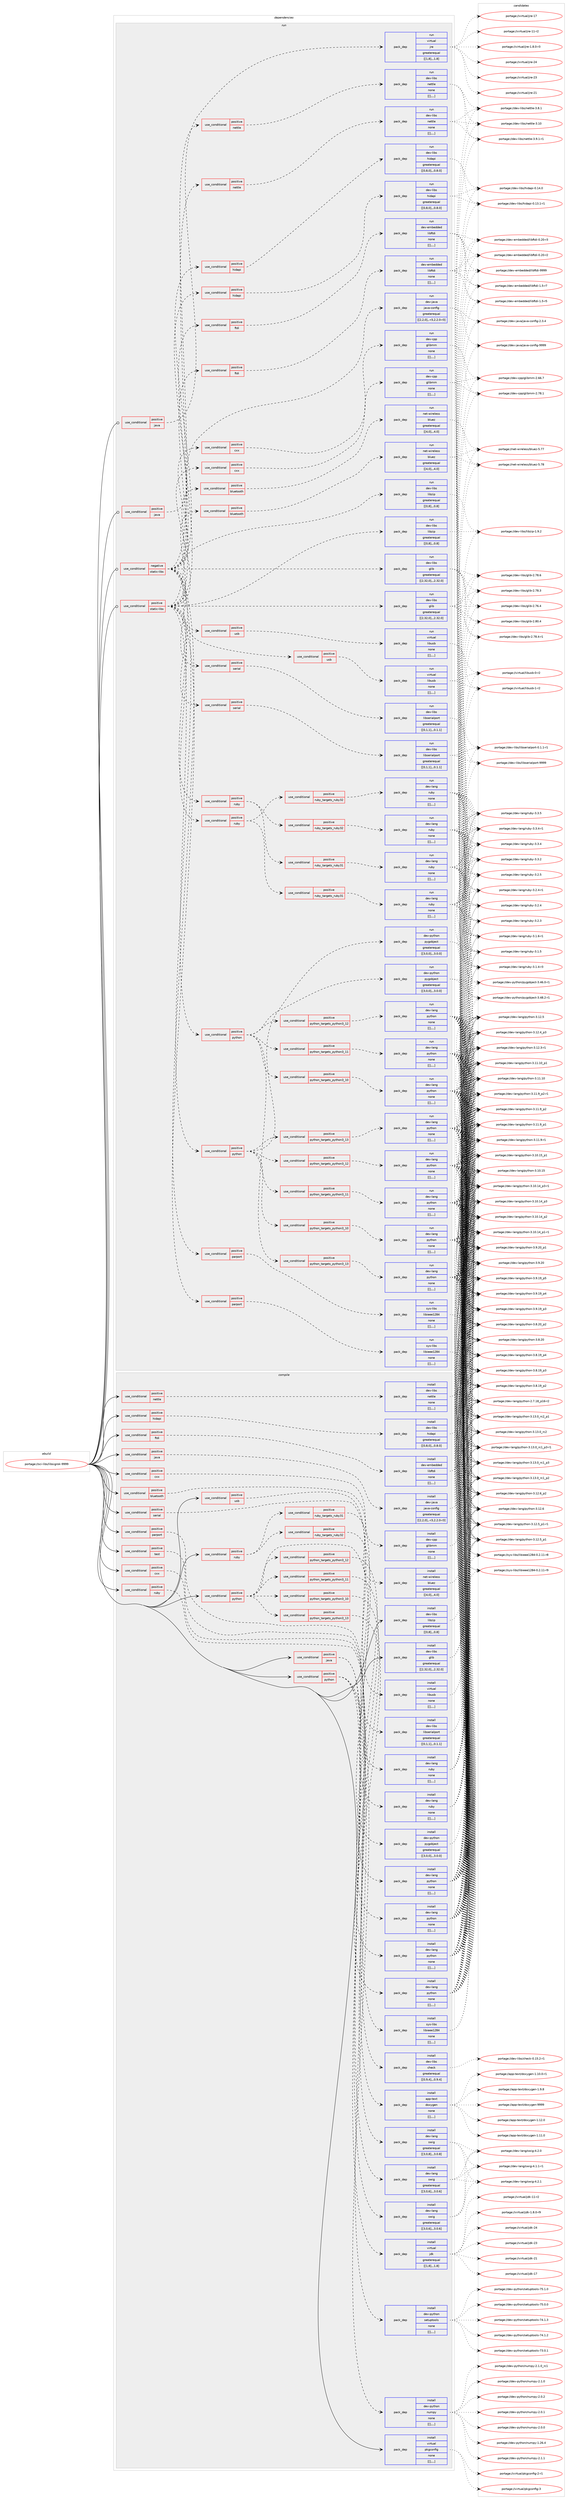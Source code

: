 digraph prolog {

# *************
# Graph options
# *************

newrank=true;
concentrate=true;
compound=true;
graph [rankdir=LR,fontname=Helvetica,fontsize=10,ranksep=1.5];#, ranksep=2.5, nodesep=0.2];
edge  [arrowhead=vee];
node  [fontname=Helvetica,fontsize=10];

# **********
# The ebuild
# **********

subgraph cluster_leftcol {
color=gray;
label=<<i>ebuild</i>>;
id [label="portage://sci-libs/libsigrok-9999", color=red, width=4, href="../sci-libs/libsigrok-9999.svg"];
}

# ****************
# The dependencies
# ****************

subgraph cluster_midcol {
color=gray;
label=<<i>dependencies</i>>;
subgraph cluster_compile {
fillcolor="#eeeeee";
style=filled;
label=<<i>compile</i>>;
subgraph cond110325 {
dependency412994 [label=<<TABLE BORDER="0" CELLBORDER="1" CELLSPACING="0" CELLPADDING="4"><TR><TD ROWSPAN="3" CELLPADDING="10">use_conditional</TD></TR><TR><TD>positive</TD></TR><TR><TD>bluetooth</TD></TR></TABLE>>, shape=none, color=red];
subgraph pack299776 {
dependency412995 [label=<<TABLE BORDER="0" CELLBORDER="1" CELLSPACING="0" CELLPADDING="4" WIDTH="220"><TR><TD ROWSPAN="6" CELLPADDING="30">pack_dep</TD></TR><TR><TD WIDTH="110">install</TD></TR><TR><TD>net-wireless</TD></TR><TR><TD>bluez</TD></TR><TR><TD>greaterequal</TD></TR><TR><TD>[[4,0],,,4.0]</TD></TR></TABLE>>, shape=none, color=blue];
}
dependency412994:e -> dependency412995:w [weight=20,style="dashed",arrowhead="vee"];
}
id:e -> dependency412994:w [weight=20,style="solid",arrowhead="vee"];
subgraph cond110326 {
dependency412996 [label=<<TABLE BORDER="0" CELLBORDER="1" CELLSPACING="0" CELLPADDING="4"><TR><TD ROWSPAN="3" CELLPADDING="10">use_conditional</TD></TR><TR><TD>positive</TD></TR><TR><TD>cxx</TD></TR></TABLE>>, shape=none, color=red];
subgraph pack299777 {
dependency412997 [label=<<TABLE BORDER="0" CELLBORDER="1" CELLSPACING="0" CELLPADDING="4" WIDTH="220"><TR><TD ROWSPAN="6" CELLPADDING="30">pack_dep</TD></TR><TR><TD WIDTH="110">install</TD></TR><TR><TD>app-text</TD></TR><TR><TD>doxygen</TD></TR><TR><TD>none</TD></TR><TR><TD>[[],,,,]</TD></TR></TABLE>>, shape=none, color=blue];
}
dependency412996:e -> dependency412997:w [weight=20,style="dashed",arrowhead="vee"];
}
id:e -> dependency412996:w [weight=20,style="solid",arrowhead="vee"];
subgraph cond110327 {
dependency412998 [label=<<TABLE BORDER="0" CELLBORDER="1" CELLSPACING="0" CELLPADDING="4"><TR><TD ROWSPAN="3" CELLPADDING="10">use_conditional</TD></TR><TR><TD>positive</TD></TR><TR><TD>cxx</TD></TR></TABLE>>, shape=none, color=red];
subgraph pack299778 {
dependency412999 [label=<<TABLE BORDER="0" CELLBORDER="1" CELLSPACING="0" CELLPADDING="4" WIDTH="220"><TR><TD ROWSPAN="6" CELLPADDING="30">pack_dep</TD></TR><TR><TD WIDTH="110">install</TD></TR><TR><TD>dev-cpp</TD></TR><TR><TD>glibmm</TD></TR><TR><TD>none</TD></TR><TR><TD>[[],,,,]</TD></TR></TABLE>>, shape=none, color=blue];
}
dependency412998:e -> dependency412999:w [weight=20,style="dashed",arrowhead="vee"];
}
id:e -> dependency412998:w [weight=20,style="solid",arrowhead="vee"];
subgraph cond110328 {
dependency413000 [label=<<TABLE BORDER="0" CELLBORDER="1" CELLSPACING="0" CELLPADDING="4"><TR><TD ROWSPAN="3" CELLPADDING="10">use_conditional</TD></TR><TR><TD>positive</TD></TR><TR><TD>ftdi</TD></TR></TABLE>>, shape=none, color=red];
subgraph pack299779 {
dependency413001 [label=<<TABLE BORDER="0" CELLBORDER="1" CELLSPACING="0" CELLPADDING="4" WIDTH="220"><TR><TD ROWSPAN="6" CELLPADDING="30">pack_dep</TD></TR><TR><TD WIDTH="110">install</TD></TR><TR><TD>dev-embedded</TD></TR><TR><TD>libftdi</TD></TR><TR><TD>none</TD></TR><TR><TD>[[],,,,]</TD></TR></TABLE>>, shape=none, color=blue];
}
dependency413000:e -> dependency413001:w [weight=20,style="dashed",arrowhead="vee"];
}
id:e -> dependency413000:w [weight=20,style="solid",arrowhead="vee"];
subgraph cond110329 {
dependency413002 [label=<<TABLE BORDER="0" CELLBORDER="1" CELLSPACING="0" CELLPADDING="4"><TR><TD ROWSPAN="3" CELLPADDING="10">use_conditional</TD></TR><TR><TD>positive</TD></TR><TR><TD>hidapi</TD></TR></TABLE>>, shape=none, color=red];
subgraph pack299780 {
dependency413003 [label=<<TABLE BORDER="0" CELLBORDER="1" CELLSPACING="0" CELLPADDING="4" WIDTH="220"><TR><TD ROWSPAN="6" CELLPADDING="30">pack_dep</TD></TR><TR><TD WIDTH="110">install</TD></TR><TR><TD>dev-libs</TD></TR><TR><TD>hidapi</TD></TR><TR><TD>greaterequal</TD></TR><TR><TD>[[0,8,0],,,0.8.0]</TD></TR></TABLE>>, shape=none, color=blue];
}
dependency413002:e -> dependency413003:w [weight=20,style="dashed",arrowhead="vee"];
}
id:e -> dependency413002:w [weight=20,style="solid",arrowhead="vee"];
subgraph cond110330 {
dependency413004 [label=<<TABLE BORDER="0" CELLBORDER="1" CELLSPACING="0" CELLPADDING="4"><TR><TD ROWSPAN="3" CELLPADDING="10">use_conditional</TD></TR><TR><TD>positive</TD></TR><TR><TD>java</TD></TR></TABLE>>, shape=none, color=red];
subgraph pack299781 {
dependency413005 [label=<<TABLE BORDER="0" CELLBORDER="1" CELLSPACING="0" CELLPADDING="4" WIDTH="220"><TR><TD ROWSPAN="6" CELLPADDING="30">pack_dep</TD></TR><TR><TD WIDTH="110">install</TD></TR><TR><TD>dev-java</TD></TR><TR><TD>java-config</TD></TR><TR><TD>greaterequal</TD></TR><TR><TD>[[2,2,0],,-r3,2.2.0-r3]</TD></TR></TABLE>>, shape=none, color=blue];
}
dependency413004:e -> dependency413005:w [weight=20,style="dashed",arrowhead="vee"];
}
id:e -> dependency413004:w [weight=20,style="solid",arrowhead="vee"];
subgraph cond110331 {
dependency413006 [label=<<TABLE BORDER="0" CELLBORDER="1" CELLSPACING="0" CELLPADDING="4"><TR><TD ROWSPAN="3" CELLPADDING="10">use_conditional</TD></TR><TR><TD>positive</TD></TR><TR><TD>java</TD></TR></TABLE>>, shape=none, color=red];
subgraph pack299782 {
dependency413007 [label=<<TABLE BORDER="0" CELLBORDER="1" CELLSPACING="0" CELLPADDING="4" WIDTH="220"><TR><TD ROWSPAN="6" CELLPADDING="30">pack_dep</TD></TR><TR><TD WIDTH="110">install</TD></TR><TR><TD>dev-lang</TD></TR><TR><TD>swig</TD></TR><TR><TD>greaterequal</TD></TR><TR><TD>[[3,0,6],,,3.0.6]</TD></TR></TABLE>>, shape=none, color=blue];
}
dependency413006:e -> dependency413007:w [weight=20,style="dashed",arrowhead="vee"];
subgraph pack299783 {
dependency413008 [label=<<TABLE BORDER="0" CELLBORDER="1" CELLSPACING="0" CELLPADDING="4" WIDTH="220"><TR><TD ROWSPAN="6" CELLPADDING="30">pack_dep</TD></TR><TR><TD WIDTH="110">install</TD></TR><TR><TD>virtual</TD></TR><TR><TD>jdk</TD></TR><TR><TD>greaterequal</TD></TR><TR><TD>[[1,8],,,1.8]</TD></TR></TABLE>>, shape=none, color=blue];
}
dependency413006:e -> dependency413008:w [weight=20,style="dashed",arrowhead="vee"];
}
id:e -> dependency413006:w [weight=20,style="solid",arrowhead="vee"];
subgraph cond110332 {
dependency413009 [label=<<TABLE BORDER="0" CELLBORDER="1" CELLSPACING="0" CELLPADDING="4"><TR><TD ROWSPAN="3" CELLPADDING="10">use_conditional</TD></TR><TR><TD>positive</TD></TR><TR><TD>nettle</TD></TR></TABLE>>, shape=none, color=red];
subgraph pack299784 {
dependency413010 [label=<<TABLE BORDER="0" CELLBORDER="1" CELLSPACING="0" CELLPADDING="4" WIDTH="220"><TR><TD ROWSPAN="6" CELLPADDING="30">pack_dep</TD></TR><TR><TD WIDTH="110">install</TD></TR><TR><TD>dev-libs</TD></TR><TR><TD>nettle</TD></TR><TR><TD>none</TD></TR><TR><TD>[[],,,,]</TD></TR></TABLE>>, shape=none, color=blue];
}
dependency413009:e -> dependency413010:w [weight=20,style="dashed",arrowhead="vee"];
}
id:e -> dependency413009:w [weight=20,style="solid",arrowhead="vee"];
subgraph cond110333 {
dependency413011 [label=<<TABLE BORDER="0" CELLBORDER="1" CELLSPACING="0" CELLPADDING="4"><TR><TD ROWSPAN="3" CELLPADDING="10">use_conditional</TD></TR><TR><TD>positive</TD></TR><TR><TD>parport</TD></TR></TABLE>>, shape=none, color=red];
subgraph pack299785 {
dependency413012 [label=<<TABLE BORDER="0" CELLBORDER="1" CELLSPACING="0" CELLPADDING="4" WIDTH="220"><TR><TD ROWSPAN="6" CELLPADDING="30">pack_dep</TD></TR><TR><TD WIDTH="110">install</TD></TR><TR><TD>sys-libs</TD></TR><TR><TD>libieee1284</TD></TR><TR><TD>none</TD></TR><TR><TD>[[],,,,]</TD></TR></TABLE>>, shape=none, color=blue];
}
dependency413011:e -> dependency413012:w [weight=20,style="dashed",arrowhead="vee"];
}
id:e -> dependency413011:w [weight=20,style="solid",arrowhead="vee"];
subgraph cond110334 {
dependency413013 [label=<<TABLE BORDER="0" CELLBORDER="1" CELLSPACING="0" CELLPADDING="4"><TR><TD ROWSPAN="3" CELLPADDING="10">use_conditional</TD></TR><TR><TD>positive</TD></TR><TR><TD>python</TD></TR></TABLE>>, shape=none, color=red];
subgraph cond110335 {
dependency413014 [label=<<TABLE BORDER="0" CELLBORDER="1" CELLSPACING="0" CELLPADDING="4"><TR><TD ROWSPAN="3" CELLPADDING="10">use_conditional</TD></TR><TR><TD>positive</TD></TR><TR><TD>python_targets_python3_10</TD></TR></TABLE>>, shape=none, color=red];
subgraph pack299786 {
dependency413015 [label=<<TABLE BORDER="0" CELLBORDER="1" CELLSPACING="0" CELLPADDING="4" WIDTH="220"><TR><TD ROWSPAN="6" CELLPADDING="30">pack_dep</TD></TR><TR><TD WIDTH="110">install</TD></TR><TR><TD>dev-lang</TD></TR><TR><TD>python</TD></TR><TR><TD>none</TD></TR><TR><TD>[[],,,,]</TD></TR></TABLE>>, shape=none, color=blue];
}
dependency413014:e -> dependency413015:w [weight=20,style="dashed",arrowhead="vee"];
}
dependency413013:e -> dependency413014:w [weight=20,style="dashed",arrowhead="vee"];
subgraph cond110336 {
dependency413016 [label=<<TABLE BORDER="0" CELLBORDER="1" CELLSPACING="0" CELLPADDING="4"><TR><TD ROWSPAN="3" CELLPADDING="10">use_conditional</TD></TR><TR><TD>positive</TD></TR><TR><TD>python_targets_python3_11</TD></TR></TABLE>>, shape=none, color=red];
subgraph pack299787 {
dependency413017 [label=<<TABLE BORDER="0" CELLBORDER="1" CELLSPACING="0" CELLPADDING="4" WIDTH="220"><TR><TD ROWSPAN="6" CELLPADDING="30">pack_dep</TD></TR><TR><TD WIDTH="110">install</TD></TR><TR><TD>dev-lang</TD></TR><TR><TD>python</TD></TR><TR><TD>none</TD></TR><TR><TD>[[],,,,]</TD></TR></TABLE>>, shape=none, color=blue];
}
dependency413016:e -> dependency413017:w [weight=20,style="dashed",arrowhead="vee"];
}
dependency413013:e -> dependency413016:w [weight=20,style="dashed",arrowhead="vee"];
subgraph cond110337 {
dependency413018 [label=<<TABLE BORDER="0" CELLBORDER="1" CELLSPACING="0" CELLPADDING="4"><TR><TD ROWSPAN="3" CELLPADDING="10">use_conditional</TD></TR><TR><TD>positive</TD></TR><TR><TD>python_targets_python3_12</TD></TR></TABLE>>, shape=none, color=red];
subgraph pack299788 {
dependency413019 [label=<<TABLE BORDER="0" CELLBORDER="1" CELLSPACING="0" CELLPADDING="4" WIDTH="220"><TR><TD ROWSPAN="6" CELLPADDING="30">pack_dep</TD></TR><TR><TD WIDTH="110">install</TD></TR><TR><TD>dev-lang</TD></TR><TR><TD>python</TD></TR><TR><TD>none</TD></TR><TR><TD>[[],,,,]</TD></TR></TABLE>>, shape=none, color=blue];
}
dependency413018:e -> dependency413019:w [weight=20,style="dashed",arrowhead="vee"];
}
dependency413013:e -> dependency413018:w [weight=20,style="dashed",arrowhead="vee"];
subgraph cond110338 {
dependency413020 [label=<<TABLE BORDER="0" CELLBORDER="1" CELLSPACING="0" CELLPADDING="4"><TR><TD ROWSPAN="3" CELLPADDING="10">use_conditional</TD></TR><TR><TD>positive</TD></TR><TR><TD>python_targets_python3_13</TD></TR></TABLE>>, shape=none, color=red];
subgraph pack299789 {
dependency413021 [label=<<TABLE BORDER="0" CELLBORDER="1" CELLSPACING="0" CELLPADDING="4" WIDTH="220"><TR><TD ROWSPAN="6" CELLPADDING="30">pack_dep</TD></TR><TR><TD WIDTH="110">install</TD></TR><TR><TD>dev-lang</TD></TR><TR><TD>python</TD></TR><TR><TD>none</TD></TR><TR><TD>[[],,,,]</TD></TR></TABLE>>, shape=none, color=blue];
}
dependency413020:e -> dependency413021:w [weight=20,style="dashed",arrowhead="vee"];
}
dependency413013:e -> dependency413020:w [weight=20,style="dashed",arrowhead="vee"];
subgraph pack299790 {
dependency413022 [label=<<TABLE BORDER="0" CELLBORDER="1" CELLSPACING="0" CELLPADDING="4" WIDTH="220"><TR><TD ROWSPAN="6" CELLPADDING="30">pack_dep</TD></TR><TR><TD WIDTH="110">install</TD></TR><TR><TD>dev-python</TD></TR><TR><TD>pygobject</TD></TR><TR><TD>greaterequal</TD></TR><TR><TD>[[3,0,0],,,3.0.0]</TD></TR></TABLE>>, shape=none, color=blue];
}
dependency413013:e -> dependency413022:w [weight=20,style="dashed",arrowhead="vee"];
}
id:e -> dependency413013:w [weight=20,style="solid",arrowhead="vee"];
subgraph cond110339 {
dependency413023 [label=<<TABLE BORDER="0" CELLBORDER="1" CELLSPACING="0" CELLPADDING="4"><TR><TD ROWSPAN="3" CELLPADDING="10">use_conditional</TD></TR><TR><TD>positive</TD></TR><TR><TD>python</TD></TR></TABLE>>, shape=none, color=red];
subgraph pack299791 {
dependency413024 [label=<<TABLE BORDER="0" CELLBORDER="1" CELLSPACING="0" CELLPADDING="4" WIDTH="220"><TR><TD ROWSPAN="6" CELLPADDING="30">pack_dep</TD></TR><TR><TD WIDTH="110">install</TD></TR><TR><TD>dev-lang</TD></TR><TR><TD>swig</TD></TR><TR><TD>greaterequal</TD></TR><TR><TD>[[3,0,6],,,3.0.6]</TD></TR></TABLE>>, shape=none, color=blue];
}
dependency413023:e -> dependency413024:w [weight=20,style="dashed",arrowhead="vee"];
subgraph pack299792 {
dependency413025 [label=<<TABLE BORDER="0" CELLBORDER="1" CELLSPACING="0" CELLPADDING="4" WIDTH="220"><TR><TD ROWSPAN="6" CELLPADDING="30">pack_dep</TD></TR><TR><TD WIDTH="110">install</TD></TR><TR><TD>dev-python</TD></TR><TR><TD>numpy</TD></TR><TR><TD>none</TD></TR><TR><TD>[[],,,,]</TD></TR></TABLE>>, shape=none, color=blue];
}
dependency413023:e -> dependency413025:w [weight=20,style="dashed",arrowhead="vee"];
subgraph pack299793 {
dependency413026 [label=<<TABLE BORDER="0" CELLBORDER="1" CELLSPACING="0" CELLPADDING="4" WIDTH="220"><TR><TD ROWSPAN="6" CELLPADDING="30">pack_dep</TD></TR><TR><TD WIDTH="110">install</TD></TR><TR><TD>dev-python</TD></TR><TR><TD>setuptools</TD></TR><TR><TD>none</TD></TR><TR><TD>[[],,,,]</TD></TR></TABLE>>, shape=none, color=blue];
}
dependency413023:e -> dependency413026:w [weight=20,style="dashed",arrowhead="vee"];
}
id:e -> dependency413023:w [weight=20,style="solid",arrowhead="vee"];
subgraph cond110340 {
dependency413027 [label=<<TABLE BORDER="0" CELLBORDER="1" CELLSPACING="0" CELLPADDING="4"><TR><TD ROWSPAN="3" CELLPADDING="10">use_conditional</TD></TR><TR><TD>positive</TD></TR><TR><TD>ruby</TD></TR></TABLE>>, shape=none, color=red];
subgraph cond110341 {
dependency413028 [label=<<TABLE BORDER="0" CELLBORDER="1" CELLSPACING="0" CELLPADDING="4"><TR><TD ROWSPAN="3" CELLPADDING="10">use_conditional</TD></TR><TR><TD>positive</TD></TR><TR><TD>ruby_targets_ruby31</TD></TR></TABLE>>, shape=none, color=red];
subgraph pack299794 {
dependency413029 [label=<<TABLE BORDER="0" CELLBORDER="1" CELLSPACING="0" CELLPADDING="4" WIDTH="220"><TR><TD ROWSPAN="6" CELLPADDING="30">pack_dep</TD></TR><TR><TD WIDTH="110">install</TD></TR><TR><TD>dev-lang</TD></TR><TR><TD>ruby</TD></TR><TR><TD>none</TD></TR><TR><TD>[[],,,,]</TD></TR></TABLE>>, shape=none, color=blue];
}
dependency413028:e -> dependency413029:w [weight=20,style="dashed",arrowhead="vee"];
}
dependency413027:e -> dependency413028:w [weight=20,style="dashed",arrowhead="vee"];
subgraph cond110342 {
dependency413030 [label=<<TABLE BORDER="0" CELLBORDER="1" CELLSPACING="0" CELLPADDING="4"><TR><TD ROWSPAN="3" CELLPADDING="10">use_conditional</TD></TR><TR><TD>positive</TD></TR><TR><TD>ruby_targets_ruby32</TD></TR></TABLE>>, shape=none, color=red];
subgraph pack299795 {
dependency413031 [label=<<TABLE BORDER="0" CELLBORDER="1" CELLSPACING="0" CELLPADDING="4" WIDTH="220"><TR><TD ROWSPAN="6" CELLPADDING="30">pack_dep</TD></TR><TR><TD WIDTH="110">install</TD></TR><TR><TD>dev-lang</TD></TR><TR><TD>ruby</TD></TR><TR><TD>none</TD></TR><TR><TD>[[],,,,]</TD></TR></TABLE>>, shape=none, color=blue];
}
dependency413030:e -> dependency413031:w [weight=20,style="dashed",arrowhead="vee"];
}
dependency413027:e -> dependency413030:w [weight=20,style="dashed",arrowhead="vee"];
}
id:e -> dependency413027:w [weight=20,style="solid",arrowhead="vee"];
subgraph cond110343 {
dependency413032 [label=<<TABLE BORDER="0" CELLBORDER="1" CELLSPACING="0" CELLPADDING="4"><TR><TD ROWSPAN="3" CELLPADDING="10">use_conditional</TD></TR><TR><TD>positive</TD></TR><TR><TD>ruby</TD></TR></TABLE>>, shape=none, color=red];
subgraph pack299796 {
dependency413033 [label=<<TABLE BORDER="0" CELLBORDER="1" CELLSPACING="0" CELLPADDING="4" WIDTH="220"><TR><TD ROWSPAN="6" CELLPADDING="30">pack_dep</TD></TR><TR><TD WIDTH="110">install</TD></TR><TR><TD>dev-lang</TD></TR><TR><TD>swig</TD></TR><TR><TD>greaterequal</TD></TR><TR><TD>[[3,0,8],,,3.0.8]</TD></TR></TABLE>>, shape=none, color=blue];
}
dependency413032:e -> dependency413033:w [weight=20,style="dashed",arrowhead="vee"];
}
id:e -> dependency413032:w [weight=20,style="solid",arrowhead="vee"];
subgraph cond110344 {
dependency413034 [label=<<TABLE BORDER="0" CELLBORDER="1" CELLSPACING="0" CELLPADDING="4"><TR><TD ROWSPAN="3" CELLPADDING="10">use_conditional</TD></TR><TR><TD>positive</TD></TR><TR><TD>serial</TD></TR></TABLE>>, shape=none, color=red];
subgraph pack299797 {
dependency413035 [label=<<TABLE BORDER="0" CELLBORDER="1" CELLSPACING="0" CELLPADDING="4" WIDTH="220"><TR><TD ROWSPAN="6" CELLPADDING="30">pack_dep</TD></TR><TR><TD WIDTH="110">install</TD></TR><TR><TD>dev-libs</TD></TR><TR><TD>libserialport</TD></TR><TR><TD>greaterequal</TD></TR><TR><TD>[[0,1,1],,,0.1.1]</TD></TR></TABLE>>, shape=none, color=blue];
}
dependency413034:e -> dependency413035:w [weight=20,style="dashed",arrowhead="vee"];
}
id:e -> dependency413034:w [weight=20,style="solid",arrowhead="vee"];
subgraph cond110345 {
dependency413036 [label=<<TABLE BORDER="0" CELLBORDER="1" CELLSPACING="0" CELLPADDING="4"><TR><TD ROWSPAN="3" CELLPADDING="10">use_conditional</TD></TR><TR><TD>positive</TD></TR><TR><TD>test</TD></TR></TABLE>>, shape=none, color=red];
subgraph pack299798 {
dependency413037 [label=<<TABLE BORDER="0" CELLBORDER="1" CELLSPACING="0" CELLPADDING="4" WIDTH="220"><TR><TD ROWSPAN="6" CELLPADDING="30">pack_dep</TD></TR><TR><TD WIDTH="110">install</TD></TR><TR><TD>dev-libs</TD></TR><TR><TD>check</TD></TR><TR><TD>greaterequal</TD></TR><TR><TD>[[0,9,4],,,0.9.4]</TD></TR></TABLE>>, shape=none, color=blue];
}
dependency413036:e -> dependency413037:w [weight=20,style="dashed",arrowhead="vee"];
}
id:e -> dependency413036:w [weight=20,style="solid",arrowhead="vee"];
subgraph cond110346 {
dependency413038 [label=<<TABLE BORDER="0" CELLBORDER="1" CELLSPACING="0" CELLPADDING="4"><TR><TD ROWSPAN="3" CELLPADDING="10">use_conditional</TD></TR><TR><TD>positive</TD></TR><TR><TD>usb</TD></TR></TABLE>>, shape=none, color=red];
subgraph pack299799 {
dependency413039 [label=<<TABLE BORDER="0" CELLBORDER="1" CELLSPACING="0" CELLPADDING="4" WIDTH="220"><TR><TD ROWSPAN="6" CELLPADDING="30">pack_dep</TD></TR><TR><TD WIDTH="110">install</TD></TR><TR><TD>virtual</TD></TR><TR><TD>libusb</TD></TR><TR><TD>none</TD></TR><TR><TD>[[],,,,]</TD></TR></TABLE>>, shape=none, color=blue];
}
dependency413038:e -> dependency413039:w [weight=20,style="dashed",arrowhead="vee"];
}
id:e -> dependency413038:w [weight=20,style="solid",arrowhead="vee"];
subgraph pack299800 {
dependency413040 [label=<<TABLE BORDER="0" CELLBORDER="1" CELLSPACING="0" CELLPADDING="4" WIDTH="220"><TR><TD ROWSPAN="6" CELLPADDING="30">pack_dep</TD></TR><TR><TD WIDTH="110">install</TD></TR><TR><TD>dev-libs</TD></TR><TR><TD>glib</TD></TR><TR><TD>greaterequal</TD></TR><TR><TD>[[2,32,0],,,2.32.0]</TD></TR></TABLE>>, shape=none, color=blue];
}
id:e -> dependency413040:w [weight=20,style="solid",arrowhead="vee"];
subgraph pack299801 {
dependency413041 [label=<<TABLE BORDER="0" CELLBORDER="1" CELLSPACING="0" CELLPADDING="4" WIDTH="220"><TR><TD ROWSPAN="6" CELLPADDING="30">pack_dep</TD></TR><TR><TD WIDTH="110">install</TD></TR><TR><TD>dev-libs</TD></TR><TR><TD>libzip</TD></TR><TR><TD>greaterequal</TD></TR><TR><TD>[[0,8],,,0.8]</TD></TR></TABLE>>, shape=none, color=blue];
}
id:e -> dependency413041:w [weight=20,style="solid",arrowhead="vee"];
subgraph pack299802 {
dependency413042 [label=<<TABLE BORDER="0" CELLBORDER="1" CELLSPACING="0" CELLPADDING="4" WIDTH="220"><TR><TD ROWSPAN="6" CELLPADDING="30">pack_dep</TD></TR><TR><TD WIDTH="110">install</TD></TR><TR><TD>virtual</TD></TR><TR><TD>pkgconfig</TD></TR><TR><TD>none</TD></TR><TR><TD>[[],,,,]</TD></TR></TABLE>>, shape=none, color=blue];
}
id:e -> dependency413042:w [weight=20,style="solid",arrowhead="vee"];
}
subgraph cluster_compileandrun {
fillcolor="#eeeeee";
style=filled;
label=<<i>compile and run</i>>;
}
subgraph cluster_run {
fillcolor="#eeeeee";
style=filled;
label=<<i>run</i>>;
subgraph cond110347 {
dependency413043 [label=<<TABLE BORDER="0" CELLBORDER="1" CELLSPACING="0" CELLPADDING="4"><TR><TD ROWSPAN="3" CELLPADDING="10">use_conditional</TD></TR><TR><TD>negative</TD></TR><TR><TD>static-libs</TD></TR></TABLE>>, shape=none, color=red];
subgraph pack299803 {
dependency413044 [label=<<TABLE BORDER="0" CELLBORDER="1" CELLSPACING="0" CELLPADDING="4" WIDTH="220"><TR><TD ROWSPAN="6" CELLPADDING="30">pack_dep</TD></TR><TR><TD WIDTH="110">run</TD></TR><TR><TD>dev-libs</TD></TR><TR><TD>glib</TD></TR><TR><TD>greaterequal</TD></TR><TR><TD>[[2,32,0],,,2.32.0]</TD></TR></TABLE>>, shape=none, color=blue];
}
dependency413043:e -> dependency413044:w [weight=20,style="dashed",arrowhead="vee"];
subgraph pack299804 {
dependency413045 [label=<<TABLE BORDER="0" CELLBORDER="1" CELLSPACING="0" CELLPADDING="4" WIDTH="220"><TR><TD ROWSPAN="6" CELLPADDING="30">pack_dep</TD></TR><TR><TD WIDTH="110">run</TD></TR><TR><TD>dev-libs</TD></TR><TR><TD>libzip</TD></TR><TR><TD>greaterequal</TD></TR><TR><TD>[[0,8],,,0.8]</TD></TR></TABLE>>, shape=none, color=blue];
}
dependency413043:e -> dependency413045:w [weight=20,style="dashed",arrowhead="vee"];
subgraph cond110348 {
dependency413046 [label=<<TABLE BORDER="0" CELLBORDER="1" CELLSPACING="0" CELLPADDING="4"><TR><TD ROWSPAN="3" CELLPADDING="10">use_conditional</TD></TR><TR><TD>positive</TD></TR><TR><TD>bluetooth</TD></TR></TABLE>>, shape=none, color=red];
subgraph pack299805 {
dependency413047 [label=<<TABLE BORDER="0" CELLBORDER="1" CELLSPACING="0" CELLPADDING="4" WIDTH="220"><TR><TD ROWSPAN="6" CELLPADDING="30">pack_dep</TD></TR><TR><TD WIDTH="110">run</TD></TR><TR><TD>net-wireless</TD></TR><TR><TD>bluez</TD></TR><TR><TD>greaterequal</TD></TR><TR><TD>[[4,0],,,4.0]</TD></TR></TABLE>>, shape=none, color=blue];
}
dependency413046:e -> dependency413047:w [weight=20,style="dashed",arrowhead="vee"];
}
dependency413043:e -> dependency413046:w [weight=20,style="dashed",arrowhead="vee"];
subgraph cond110349 {
dependency413048 [label=<<TABLE BORDER="0" CELLBORDER="1" CELLSPACING="0" CELLPADDING="4"><TR><TD ROWSPAN="3" CELLPADDING="10">use_conditional</TD></TR><TR><TD>positive</TD></TR><TR><TD>cxx</TD></TR></TABLE>>, shape=none, color=red];
subgraph pack299806 {
dependency413049 [label=<<TABLE BORDER="0" CELLBORDER="1" CELLSPACING="0" CELLPADDING="4" WIDTH="220"><TR><TD ROWSPAN="6" CELLPADDING="30">pack_dep</TD></TR><TR><TD WIDTH="110">run</TD></TR><TR><TD>dev-cpp</TD></TR><TR><TD>glibmm</TD></TR><TR><TD>none</TD></TR><TR><TD>[[],,,,]</TD></TR></TABLE>>, shape=none, color=blue];
}
dependency413048:e -> dependency413049:w [weight=20,style="dashed",arrowhead="vee"];
}
dependency413043:e -> dependency413048:w [weight=20,style="dashed",arrowhead="vee"];
subgraph cond110350 {
dependency413050 [label=<<TABLE BORDER="0" CELLBORDER="1" CELLSPACING="0" CELLPADDING="4"><TR><TD ROWSPAN="3" CELLPADDING="10">use_conditional</TD></TR><TR><TD>positive</TD></TR><TR><TD>ftdi</TD></TR></TABLE>>, shape=none, color=red];
subgraph pack299807 {
dependency413051 [label=<<TABLE BORDER="0" CELLBORDER="1" CELLSPACING="0" CELLPADDING="4" WIDTH="220"><TR><TD ROWSPAN="6" CELLPADDING="30">pack_dep</TD></TR><TR><TD WIDTH="110">run</TD></TR><TR><TD>dev-embedded</TD></TR><TR><TD>libftdi</TD></TR><TR><TD>none</TD></TR><TR><TD>[[],,,,]</TD></TR></TABLE>>, shape=none, color=blue];
}
dependency413050:e -> dependency413051:w [weight=20,style="dashed",arrowhead="vee"];
}
dependency413043:e -> dependency413050:w [weight=20,style="dashed",arrowhead="vee"];
subgraph cond110351 {
dependency413052 [label=<<TABLE BORDER="0" CELLBORDER="1" CELLSPACING="0" CELLPADDING="4"><TR><TD ROWSPAN="3" CELLPADDING="10">use_conditional</TD></TR><TR><TD>positive</TD></TR><TR><TD>hidapi</TD></TR></TABLE>>, shape=none, color=red];
subgraph pack299808 {
dependency413053 [label=<<TABLE BORDER="0" CELLBORDER="1" CELLSPACING="0" CELLPADDING="4" WIDTH="220"><TR><TD ROWSPAN="6" CELLPADDING="30">pack_dep</TD></TR><TR><TD WIDTH="110">run</TD></TR><TR><TD>dev-libs</TD></TR><TR><TD>hidapi</TD></TR><TR><TD>greaterequal</TD></TR><TR><TD>[[0,8,0],,,0.8.0]</TD></TR></TABLE>>, shape=none, color=blue];
}
dependency413052:e -> dependency413053:w [weight=20,style="dashed",arrowhead="vee"];
}
dependency413043:e -> dependency413052:w [weight=20,style="dashed",arrowhead="vee"];
subgraph cond110352 {
dependency413054 [label=<<TABLE BORDER="0" CELLBORDER="1" CELLSPACING="0" CELLPADDING="4"><TR><TD ROWSPAN="3" CELLPADDING="10">use_conditional</TD></TR><TR><TD>positive</TD></TR><TR><TD>nettle</TD></TR></TABLE>>, shape=none, color=red];
subgraph pack299809 {
dependency413055 [label=<<TABLE BORDER="0" CELLBORDER="1" CELLSPACING="0" CELLPADDING="4" WIDTH="220"><TR><TD ROWSPAN="6" CELLPADDING="30">pack_dep</TD></TR><TR><TD WIDTH="110">run</TD></TR><TR><TD>dev-libs</TD></TR><TR><TD>nettle</TD></TR><TR><TD>none</TD></TR><TR><TD>[[],,,,]</TD></TR></TABLE>>, shape=none, color=blue];
}
dependency413054:e -> dependency413055:w [weight=20,style="dashed",arrowhead="vee"];
}
dependency413043:e -> dependency413054:w [weight=20,style="dashed",arrowhead="vee"];
subgraph cond110353 {
dependency413056 [label=<<TABLE BORDER="0" CELLBORDER="1" CELLSPACING="0" CELLPADDING="4"><TR><TD ROWSPAN="3" CELLPADDING="10">use_conditional</TD></TR><TR><TD>positive</TD></TR><TR><TD>parport</TD></TR></TABLE>>, shape=none, color=red];
subgraph pack299810 {
dependency413057 [label=<<TABLE BORDER="0" CELLBORDER="1" CELLSPACING="0" CELLPADDING="4" WIDTH="220"><TR><TD ROWSPAN="6" CELLPADDING="30">pack_dep</TD></TR><TR><TD WIDTH="110">run</TD></TR><TR><TD>sys-libs</TD></TR><TR><TD>libieee1284</TD></TR><TR><TD>none</TD></TR><TR><TD>[[],,,,]</TD></TR></TABLE>>, shape=none, color=blue];
}
dependency413056:e -> dependency413057:w [weight=20,style="dashed",arrowhead="vee"];
}
dependency413043:e -> dependency413056:w [weight=20,style="dashed",arrowhead="vee"];
subgraph cond110354 {
dependency413058 [label=<<TABLE BORDER="0" CELLBORDER="1" CELLSPACING="0" CELLPADDING="4"><TR><TD ROWSPAN="3" CELLPADDING="10">use_conditional</TD></TR><TR><TD>positive</TD></TR><TR><TD>python</TD></TR></TABLE>>, shape=none, color=red];
subgraph cond110355 {
dependency413059 [label=<<TABLE BORDER="0" CELLBORDER="1" CELLSPACING="0" CELLPADDING="4"><TR><TD ROWSPAN="3" CELLPADDING="10">use_conditional</TD></TR><TR><TD>positive</TD></TR><TR><TD>python_targets_python3_10</TD></TR></TABLE>>, shape=none, color=red];
subgraph pack299811 {
dependency413060 [label=<<TABLE BORDER="0" CELLBORDER="1" CELLSPACING="0" CELLPADDING="4" WIDTH="220"><TR><TD ROWSPAN="6" CELLPADDING="30">pack_dep</TD></TR><TR><TD WIDTH="110">run</TD></TR><TR><TD>dev-lang</TD></TR><TR><TD>python</TD></TR><TR><TD>none</TD></TR><TR><TD>[[],,,,]</TD></TR></TABLE>>, shape=none, color=blue];
}
dependency413059:e -> dependency413060:w [weight=20,style="dashed",arrowhead="vee"];
}
dependency413058:e -> dependency413059:w [weight=20,style="dashed",arrowhead="vee"];
subgraph cond110356 {
dependency413061 [label=<<TABLE BORDER="0" CELLBORDER="1" CELLSPACING="0" CELLPADDING="4"><TR><TD ROWSPAN="3" CELLPADDING="10">use_conditional</TD></TR><TR><TD>positive</TD></TR><TR><TD>python_targets_python3_11</TD></TR></TABLE>>, shape=none, color=red];
subgraph pack299812 {
dependency413062 [label=<<TABLE BORDER="0" CELLBORDER="1" CELLSPACING="0" CELLPADDING="4" WIDTH="220"><TR><TD ROWSPAN="6" CELLPADDING="30">pack_dep</TD></TR><TR><TD WIDTH="110">run</TD></TR><TR><TD>dev-lang</TD></TR><TR><TD>python</TD></TR><TR><TD>none</TD></TR><TR><TD>[[],,,,]</TD></TR></TABLE>>, shape=none, color=blue];
}
dependency413061:e -> dependency413062:w [weight=20,style="dashed",arrowhead="vee"];
}
dependency413058:e -> dependency413061:w [weight=20,style="dashed",arrowhead="vee"];
subgraph cond110357 {
dependency413063 [label=<<TABLE BORDER="0" CELLBORDER="1" CELLSPACING="0" CELLPADDING="4"><TR><TD ROWSPAN="3" CELLPADDING="10">use_conditional</TD></TR><TR><TD>positive</TD></TR><TR><TD>python_targets_python3_12</TD></TR></TABLE>>, shape=none, color=red];
subgraph pack299813 {
dependency413064 [label=<<TABLE BORDER="0" CELLBORDER="1" CELLSPACING="0" CELLPADDING="4" WIDTH="220"><TR><TD ROWSPAN="6" CELLPADDING="30">pack_dep</TD></TR><TR><TD WIDTH="110">run</TD></TR><TR><TD>dev-lang</TD></TR><TR><TD>python</TD></TR><TR><TD>none</TD></TR><TR><TD>[[],,,,]</TD></TR></TABLE>>, shape=none, color=blue];
}
dependency413063:e -> dependency413064:w [weight=20,style="dashed",arrowhead="vee"];
}
dependency413058:e -> dependency413063:w [weight=20,style="dashed",arrowhead="vee"];
subgraph cond110358 {
dependency413065 [label=<<TABLE BORDER="0" CELLBORDER="1" CELLSPACING="0" CELLPADDING="4"><TR><TD ROWSPAN="3" CELLPADDING="10">use_conditional</TD></TR><TR><TD>positive</TD></TR><TR><TD>python_targets_python3_13</TD></TR></TABLE>>, shape=none, color=red];
subgraph pack299814 {
dependency413066 [label=<<TABLE BORDER="0" CELLBORDER="1" CELLSPACING="0" CELLPADDING="4" WIDTH="220"><TR><TD ROWSPAN="6" CELLPADDING="30">pack_dep</TD></TR><TR><TD WIDTH="110">run</TD></TR><TR><TD>dev-lang</TD></TR><TR><TD>python</TD></TR><TR><TD>none</TD></TR><TR><TD>[[],,,,]</TD></TR></TABLE>>, shape=none, color=blue];
}
dependency413065:e -> dependency413066:w [weight=20,style="dashed",arrowhead="vee"];
}
dependency413058:e -> dependency413065:w [weight=20,style="dashed",arrowhead="vee"];
subgraph pack299815 {
dependency413067 [label=<<TABLE BORDER="0" CELLBORDER="1" CELLSPACING="0" CELLPADDING="4" WIDTH="220"><TR><TD ROWSPAN="6" CELLPADDING="30">pack_dep</TD></TR><TR><TD WIDTH="110">run</TD></TR><TR><TD>dev-python</TD></TR><TR><TD>pygobject</TD></TR><TR><TD>greaterequal</TD></TR><TR><TD>[[3,0,0],,,3.0.0]</TD></TR></TABLE>>, shape=none, color=blue];
}
dependency413058:e -> dependency413067:w [weight=20,style="dashed",arrowhead="vee"];
}
dependency413043:e -> dependency413058:w [weight=20,style="dashed",arrowhead="vee"];
subgraph cond110359 {
dependency413068 [label=<<TABLE BORDER="0" CELLBORDER="1" CELLSPACING="0" CELLPADDING="4"><TR><TD ROWSPAN="3" CELLPADDING="10">use_conditional</TD></TR><TR><TD>positive</TD></TR><TR><TD>ruby</TD></TR></TABLE>>, shape=none, color=red];
subgraph cond110360 {
dependency413069 [label=<<TABLE BORDER="0" CELLBORDER="1" CELLSPACING="0" CELLPADDING="4"><TR><TD ROWSPAN="3" CELLPADDING="10">use_conditional</TD></TR><TR><TD>positive</TD></TR><TR><TD>ruby_targets_ruby31</TD></TR></TABLE>>, shape=none, color=red];
subgraph pack299816 {
dependency413070 [label=<<TABLE BORDER="0" CELLBORDER="1" CELLSPACING="0" CELLPADDING="4" WIDTH="220"><TR><TD ROWSPAN="6" CELLPADDING="30">pack_dep</TD></TR><TR><TD WIDTH="110">run</TD></TR><TR><TD>dev-lang</TD></TR><TR><TD>ruby</TD></TR><TR><TD>none</TD></TR><TR><TD>[[],,,,]</TD></TR></TABLE>>, shape=none, color=blue];
}
dependency413069:e -> dependency413070:w [weight=20,style="dashed",arrowhead="vee"];
}
dependency413068:e -> dependency413069:w [weight=20,style="dashed",arrowhead="vee"];
subgraph cond110361 {
dependency413071 [label=<<TABLE BORDER="0" CELLBORDER="1" CELLSPACING="0" CELLPADDING="4"><TR><TD ROWSPAN="3" CELLPADDING="10">use_conditional</TD></TR><TR><TD>positive</TD></TR><TR><TD>ruby_targets_ruby32</TD></TR></TABLE>>, shape=none, color=red];
subgraph pack299817 {
dependency413072 [label=<<TABLE BORDER="0" CELLBORDER="1" CELLSPACING="0" CELLPADDING="4" WIDTH="220"><TR><TD ROWSPAN="6" CELLPADDING="30">pack_dep</TD></TR><TR><TD WIDTH="110">run</TD></TR><TR><TD>dev-lang</TD></TR><TR><TD>ruby</TD></TR><TR><TD>none</TD></TR><TR><TD>[[],,,,]</TD></TR></TABLE>>, shape=none, color=blue];
}
dependency413071:e -> dependency413072:w [weight=20,style="dashed",arrowhead="vee"];
}
dependency413068:e -> dependency413071:w [weight=20,style="dashed",arrowhead="vee"];
}
dependency413043:e -> dependency413068:w [weight=20,style="dashed",arrowhead="vee"];
subgraph cond110362 {
dependency413073 [label=<<TABLE BORDER="0" CELLBORDER="1" CELLSPACING="0" CELLPADDING="4"><TR><TD ROWSPAN="3" CELLPADDING="10">use_conditional</TD></TR><TR><TD>positive</TD></TR><TR><TD>serial</TD></TR></TABLE>>, shape=none, color=red];
subgraph pack299818 {
dependency413074 [label=<<TABLE BORDER="0" CELLBORDER="1" CELLSPACING="0" CELLPADDING="4" WIDTH="220"><TR><TD ROWSPAN="6" CELLPADDING="30">pack_dep</TD></TR><TR><TD WIDTH="110">run</TD></TR><TR><TD>dev-libs</TD></TR><TR><TD>libserialport</TD></TR><TR><TD>greaterequal</TD></TR><TR><TD>[[0,1,1],,,0.1.1]</TD></TR></TABLE>>, shape=none, color=blue];
}
dependency413073:e -> dependency413074:w [weight=20,style="dashed",arrowhead="vee"];
}
dependency413043:e -> dependency413073:w [weight=20,style="dashed",arrowhead="vee"];
subgraph cond110363 {
dependency413075 [label=<<TABLE BORDER="0" CELLBORDER="1" CELLSPACING="0" CELLPADDING="4"><TR><TD ROWSPAN="3" CELLPADDING="10">use_conditional</TD></TR><TR><TD>positive</TD></TR><TR><TD>usb</TD></TR></TABLE>>, shape=none, color=red];
subgraph pack299819 {
dependency413076 [label=<<TABLE BORDER="0" CELLBORDER="1" CELLSPACING="0" CELLPADDING="4" WIDTH="220"><TR><TD ROWSPAN="6" CELLPADDING="30">pack_dep</TD></TR><TR><TD WIDTH="110">run</TD></TR><TR><TD>virtual</TD></TR><TR><TD>libusb</TD></TR><TR><TD>none</TD></TR><TR><TD>[[],,,,]</TD></TR></TABLE>>, shape=none, color=blue];
}
dependency413075:e -> dependency413076:w [weight=20,style="dashed",arrowhead="vee"];
}
dependency413043:e -> dependency413075:w [weight=20,style="dashed",arrowhead="vee"];
}
id:e -> dependency413043:w [weight=20,style="solid",arrowhead="odot"];
subgraph cond110364 {
dependency413077 [label=<<TABLE BORDER="0" CELLBORDER="1" CELLSPACING="0" CELLPADDING="4"><TR><TD ROWSPAN="3" CELLPADDING="10">use_conditional</TD></TR><TR><TD>positive</TD></TR><TR><TD>java</TD></TR></TABLE>>, shape=none, color=red];
subgraph pack299820 {
dependency413078 [label=<<TABLE BORDER="0" CELLBORDER="1" CELLSPACING="0" CELLPADDING="4" WIDTH="220"><TR><TD ROWSPAN="6" CELLPADDING="30">pack_dep</TD></TR><TR><TD WIDTH="110">run</TD></TR><TR><TD>dev-java</TD></TR><TR><TD>java-config</TD></TR><TR><TD>greaterequal</TD></TR><TR><TD>[[2,2,0],,-r3,2.2.0-r3]</TD></TR></TABLE>>, shape=none, color=blue];
}
dependency413077:e -> dependency413078:w [weight=20,style="dashed",arrowhead="vee"];
}
id:e -> dependency413077:w [weight=20,style="solid",arrowhead="odot"];
subgraph cond110365 {
dependency413079 [label=<<TABLE BORDER="0" CELLBORDER="1" CELLSPACING="0" CELLPADDING="4"><TR><TD ROWSPAN="3" CELLPADDING="10">use_conditional</TD></TR><TR><TD>positive</TD></TR><TR><TD>java</TD></TR></TABLE>>, shape=none, color=red];
subgraph pack299821 {
dependency413080 [label=<<TABLE BORDER="0" CELLBORDER="1" CELLSPACING="0" CELLPADDING="4" WIDTH="220"><TR><TD ROWSPAN="6" CELLPADDING="30">pack_dep</TD></TR><TR><TD WIDTH="110">run</TD></TR><TR><TD>virtual</TD></TR><TR><TD>jre</TD></TR><TR><TD>greaterequal</TD></TR><TR><TD>[[1,8],,,1.8]</TD></TR></TABLE>>, shape=none, color=blue];
}
dependency413079:e -> dependency413080:w [weight=20,style="dashed",arrowhead="vee"];
}
id:e -> dependency413079:w [weight=20,style="solid",arrowhead="odot"];
subgraph cond110366 {
dependency413081 [label=<<TABLE BORDER="0" CELLBORDER="1" CELLSPACING="0" CELLPADDING="4"><TR><TD ROWSPAN="3" CELLPADDING="10">use_conditional</TD></TR><TR><TD>positive</TD></TR><TR><TD>static-libs</TD></TR></TABLE>>, shape=none, color=red];
subgraph pack299822 {
dependency413082 [label=<<TABLE BORDER="0" CELLBORDER="1" CELLSPACING="0" CELLPADDING="4" WIDTH="220"><TR><TD ROWSPAN="6" CELLPADDING="30">pack_dep</TD></TR><TR><TD WIDTH="110">run</TD></TR><TR><TD>dev-libs</TD></TR><TR><TD>glib</TD></TR><TR><TD>greaterequal</TD></TR><TR><TD>[[2,32,0],,,2.32.0]</TD></TR></TABLE>>, shape=none, color=blue];
}
dependency413081:e -> dependency413082:w [weight=20,style="dashed",arrowhead="vee"];
subgraph pack299823 {
dependency413083 [label=<<TABLE BORDER="0" CELLBORDER="1" CELLSPACING="0" CELLPADDING="4" WIDTH="220"><TR><TD ROWSPAN="6" CELLPADDING="30">pack_dep</TD></TR><TR><TD WIDTH="110">run</TD></TR><TR><TD>dev-libs</TD></TR><TR><TD>libzip</TD></TR><TR><TD>greaterequal</TD></TR><TR><TD>[[0,8],,,0.8]</TD></TR></TABLE>>, shape=none, color=blue];
}
dependency413081:e -> dependency413083:w [weight=20,style="dashed",arrowhead="vee"];
subgraph cond110367 {
dependency413084 [label=<<TABLE BORDER="0" CELLBORDER="1" CELLSPACING="0" CELLPADDING="4"><TR><TD ROWSPAN="3" CELLPADDING="10">use_conditional</TD></TR><TR><TD>positive</TD></TR><TR><TD>bluetooth</TD></TR></TABLE>>, shape=none, color=red];
subgraph pack299824 {
dependency413085 [label=<<TABLE BORDER="0" CELLBORDER="1" CELLSPACING="0" CELLPADDING="4" WIDTH="220"><TR><TD ROWSPAN="6" CELLPADDING="30">pack_dep</TD></TR><TR><TD WIDTH="110">run</TD></TR><TR><TD>net-wireless</TD></TR><TR><TD>bluez</TD></TR><TR><TD>greaterequal</TD></TR><TR><TD>[[4,0],,,4.0]</TD></TR></TABLE>>, shape=none, color=blue];
}
dependency413084:e -> dependency413085:w [weight=20,style="dashed",arrowhead="vee"];
}
dependency413081:e -> dependency413084:w [weight=20,style="dashed",arrowhead="vee"];
subgraph cond110368 {
dependency413086 [label=<<TABLE BORDER="0" CELLBORDER="1" CELLSPACING="0" CELLPADDING="4"><TR><TD ROWSPAN="3" CELLPADDING="10">use_conditional</TD></TR><TR><TD>positive</TD></TR><TR><TD>cxx</TD></TR></TABLE>>, shape=none, color=red];
subgraph pack299825 {
dependency413087 [label=<<TABLE BORDER="0" CELLBORDER="1" CELLSPACING="0" CELLPADDING="4" WIDTH="220"><TR><TD ROWSPAN="6" CELLPADDING="30">pack_dep</TD></TR><TR><TD WIDTH="110">run</TD></TR><TR><TD>dev-cpp</TD></TR><TR><TD>glibmm</TD></TR><TR><TD>none</TD></TR><TR><TD>[[],,,,]</TD></TR></TABLE>>, shape=none, color=blue];
}
dependency413086:e -> dependency413087:w [weight=20,style="dashed",arrowhead="vee"];
}
dependency413081:e -> dependency413086:w [weight=20,style="dashed",arrowhead="vee"];
subgraph cond110369 {
dependency413088 [label=<<TABLE BORDER="0" CELLBORDER="1" CELLSPACING="0" CELLPADDING="4"><TR><TD ROWSPAN="3" CELLPADDING="10">use_conditional</TD></TR><TR><TD>positive</TD></TR><TR><TD>ftdi</TD></TR></TABLE>>, shape=none, color=red];
subgraph pack299826 {
dependency413089 [label=<<TABLE BORDER="0" CELLBORDER="1" CELLSPACING="0" CELLPADDING="4" WIDTH="220"><TR><TD ROWSPAN="6" CELLPADDING="30">pack_dep</TD></TR><TR><TD WIDTH="110">run</TD></TR><TR><TD>dev-embedded</TD></TR><TR><TD>libftdi</TD></TR><TR><TD>none</TD></TR><TR><TD>[[],,,,]</TD></TR></TABLE>>, shape=none, color=blue];
}
dependency413088:e -> dependency413089:w [weight=20,style="dashed",arrowhead="vee"];
}
dependency413081:e -> dependency413088:w [weight=20,style="dashed",arrowhead="vee"];
subgraph cond110370 {
dependency413090 [label=<<TABLE BORDER="0" CELLBORDER="1" CELLSPACING="0" CELLPADDING="4"><TR><TD ROWSPAN="3" CELLPADDING="10">use_conditional</TD></TR><TR><TD>positive</TD></TR><TR><TD>hidapi</TD></TR></TABLE>>, shape=none, color=red];
subgraph pack299827 {
dependency413091 [label=<<TABLE BORDER="0" CELLBORDER="1" CELLSPACING="0" CELLPADDING="4" WIDTH="220"><TR><TD ROWSPAN="6" CELLPADDING="30">pack_dep</TD></TR><TR><TD WIDTH="110">run</TD></TR><TR><TD>dev-libs</TD></TR><TR><TD>hidapi</TD></TR><TR><TD>greaterequal</TD></TR><TR><TD>[[0,8,0],,,0.8.0]</TD></TR></TABLE>>, shape=none, color=blue];
}
dependency413090:e -> dependency413091:w [weight=20,style="dashed",arrowhead="vee"];
}
dependency413081:e -> dependency413090:w [weight=20,style="dashed",arrowhead="vee"];
subgraph cond110371 {
dependency413092 [label=<<TABLE BORDER="0" CELLBORDER="1" CELLSPACING="0" CELLPADDING="4"><TR><TD ROWSPAN="3" CELLPADDING="10">use_conditional</TD></TR><TR><TD>positive</TD></TR><TR><TD>nettle</TD></TR></TABLE>>, shape=none, color=red];
subgraph pack299828 {
dependency413093 [label=<<TABLE BORDER="0" CELLBORDER="1" CELLSPACING="0" CELLPADDING="4" WIDTH="220"><TR><TD ROWSPAN="6" CELLPADDING="30">pack_dep</TD></TR><TR><TD WIDTH="110">run</TD></TR><TR><TD>dev-libs</TD></TR><TR><TD>nettle</TD></TR><TR><TD>none</TD></TR><TR><TD>[[],,,,]</TD></TR></TABLE>>, shape=none, color=blue];
}
dependency413092:e -> dependency413093:w [weight=20,style="dashed",arrowhead="vee"];
}
dependency413081:e -> dependency413092:w [weight=20,style="dashed",arrowhead="vee"];
subgraph cond110372 {
dependency413094 [label=<<TABLE BORDER="0" CELLBORDER="1" CELLSPACING="0" CELLPADDING="4"><TR><TD ROWSPAN="3" CELLPADDING="10">use_conditional</TD></TR><TR><TD>positive</TD></TR><TR><TD>parport</TD></TR></TABLE>>, shape=none, color=red];
subgraph pack299829 {
dependency413095 [label=<<TABLE BORDER="0" CELLBORDER="1" CELLSPACING="0" CELLPADDING="4" WIDTH="220"><TR><TD ROWSPAN="6" CELLPADDING="30">pack_dep</TD></TR><TR><TD WIDTH="110">run</TD></TR><TR><TD>sys-libs</TD></TR><TR><TD>libieee1284</TD></TR><TR><TD>none</TD></TR><TR><TD>[[],,,,]</TD></TR></TABLE>>, shape=none, color=blue];
}
dependency413094:e -> dependency413095:w [weight=20,style="dashed",arrowhead="vee"];
}
dependency413081:e -> dependency413094:w [weight=20,style="dashed",arrowhead="vee"];
subgraph cond110373 {
dependency413096 [label=<<TABLE BORDER="0" CELLBORDER="1" CELLSPACING="0" CELLPADDING="4"><TR><TD ROWSPAN="3" CELLPADDING="10">use_conditional</TD></TR><TR><TD>positive</TD></TR><TR><TD>python</TD></TR></TABLE>>, shape=none, color=red];
subgraph cond110374 {
dependency413097 [label=<<TABLE BORDER="0" CELLBORDER="1" CELLSPACING="0" CELLPADDING="4"><TR><TD ROWSPAN="3" CELLPADDING="10">use_conditional</TD></TR><TR><TD>positive</TD></TR><TR><TD>python_targets_python3_10</TD></TR></TABLE>>, shape=none, color=red];
subgraph pack299830 {
dependency413098 [label=<<TABLE BORDER="0" CELLBORDER="1" CELLSPACING="0" CELLPADDING="4" WIDTH="220"><TR><TD ROWSPAN="6" CELLPADDING="30">pack_dep</TD></TR><TR><TD WIDTH="110">run</TD></TR><TR><TD>dev-lang</TD></TR><TR><TD>python</TD></TR><TR><TD>none</TD></TR><TR><TD>[[],,,,]</TD></TR></TABLE>>, shape=none, color=blue];
}
dependency413097:e -> dependency413098:w [weight=20,style="dashed",arrowhead="vee"];
}
dependency413096:e -> dependency413097:w [weight=20,style="dashed",arrowhead="vee"];
subgraph cond110375 {
dependency413099 [label=<<TABLE BORDER="0" CELLBORDER="1" CELLSPACING="0" CELLPADDING="4"><TR><TD ROWSPAN="3" CELLPADDING="10">use_conditional</TD></TR><TR><TD>positive</TD></TR><TR><TD>python_targets_python3_11</TD></TR></TABLE>>, shape=none, color=red];
subgraph pack299831 {
dependency413100 [label=<<TABLE BORDER="0" CELLBORDER="1" CELLSPACING="0" CELLPADDING="4" WIDTH="220"><TR><TD ROWSPAN="6" CELLPADDING="30">pack_dep</TD></TR><TR><TD WIDTH="110">run</TD></TR><TR><TD>dev-lang</TD></TR><TR><TD>python</TD></TR><TR><TD>none</TD></TR><TR><TD>[[],,,,]</TD></TR></TABLE>>, shape=none, color=blue];
}
dependency413099:e -> dependency413100:w [weight=20,style="dashed",arrowhead="vee"];
}
dependency413096:e -> dependency413099:w [weight=20,style="dashed",arrowhead="vee"];
subgraph cond110376 {
dependency413101 [label=<<TABLE BORDER="0" CELLBORDER="1" CELLSPACING="0" CELLPADDING="4"><TR><TD ROWSPAN="3" CELLPADDING="10">use_conditional</TD></TR><TR><TD>positive</TD></TR><TR><TD>python_targets_python3_12</TD></TR></TABLE>>, shape=none, color=red];
subgraph pack299832 {
dependency413102 [label=<<TABLE BORDER="0" CELLBORDER="1" CELLSPACING="0" CELLPADDING="4" WIDTH="220"><TR><TD ROWSPAN="6" CELLPADDING="30">pack_dep</TD></TR><TR><TD WIDTH="110">run</TD></TR><TR><TD>dev-lang</TD></TR><TR><TD>python</TD></TR><TR><TD>none</TD></TR><TR><TD>[[],,,,]</TD></TR></TABLE>>, shape=none, color=blue];
}
dependency413101:e -> dependency413102:w [weight=20,style="dashed",arrowhead="vee"];
}
dependency413096:e -> dependency413101:w [weight=20,style="dashed",arrowhead="vee"];
subgraph cond110377 {
dependency413103 [label=<<TABLE BORDER="0" CELLBORDER="1" CELLSPACING="0" CELLPADDING="4"><TR><TD ROWSPAN="3" CELLPADDING="10">use_conditional</TD></TR><TR><TD>positive</TD></TR><TR><TD>python_targets_python3_13</TD></TR></TABLE>>, shape=none, color=red];
subgraph pack299833 {
dependency413104 [label=<<TABLE BORDER="0" CELLBORDER="1" CELLSPACING="0" CELLPADDING="4" WIDTH="220"><TR><TD ROWSPAN="6" CELLPADDING="30">pack_dep</TD></TR><TR><TD WIDTH="110">run</TD></TR><TR><TD>dev-lang</TD></TR><TR><TD>python</TD></TR><TR><TD>none</TD></TR><TR><TD>[[],,,,]</TD></TR></TABLE>>, shape=none, color=blue];
}
dependency413103:e -> dependency413104:w [weight=20,style="dashed",arrowhead="vee"];
}
dependency413096:e -> dependency413103:w [weight=20,style="dashed",arrowhead="vee"];
subgraph pack299834 {
dependency413105 [label=<<TABLE BORDER="0" CELLBORDER="1" CELLSPACING="0" CELLPADDING="4" WIDTH="220"><TR><TD ROWSPAN="6" CELLPADDING="30">pack_dep</TD></TR><TR><TD WIDTH="110">run</TD></TR><TR><TD>dev-python</TD></TR><TR><TD>pygobject</TD></TR><TR><TD>greaterequal</TD></TR><TR><TD>[[3,0,0],,,3.0.0]</TD></TR></TABLE>>, shape=none, color=blue];
}
dependency413096:e -> dependency413105:w [weight=20,style="dashed",arrowhead="vee"];
}
dependency413081:e -> dependency413096:w [weight=20,style="dashed",arrowhead="vee"];
subgraph cond110378 {
dependency413106 [label=<<TABLE BORDER="0" CELLBORDER="1" CELLSPACING="0" CELLPADDING="4"><TR><TD ROWSPAN="3" CELLPADDING="10">use_conditional</TD></TR><TR><TD>positive</TD></TR><TR><TD>ruby</TD></TR></TABLE>>, shape=none, color=red];
subgraph cond110379 {
dependency413107 [label=<<TABLE BORDER="0" CELLBORDER="1" CELLSPACING="0" CELLPADDING="4"><TR><TD ROWSPAN="3" CELLPADDING="10">use_conditional</TD></TR><TR><TD>positive</TD></TR><TR><TD>ruby_targets_ruby31</TD></TR></TABLE>>, shape=none, color=red];
subgraph pack299835 {
dependency413108 [label=<<TABLE BORDER="0" CELLBORDER="1" CELLSPACING="0" CELLPADDING="4" WIDTH="220"><TR><TD ROWSPAN="6" CELLPADDING="30">pack_dep</TD></TR><TR><TD WIDTH="110">run</TD></TR><TR><TD>dev-lang</TD></TR><TR><TD>ruby</TD></TR><TR><TD>none</TD></TR><TR><TD>[[],,,,]</TD></TR></TABLE>>, shape=none, color=blue];
}
dependency413107:e -> dependency413108:w [weight=20,style="dashed",arrowhead="vee"];
}
dependency413106:e -> dependency413107:w [weight=20,style="dashed",arrowhead="vee"];
subgraph cond110380 {
dependency413109 [label=<<TABLE BORDER="0" CELLBORDER="1" CELLSPACING="0" CELLPADDING="4"><TR><TD ROWSPAN="3" CELLPADDING="10">use_conditional</TD></TR><TR><TD>positive</TD></TR><TR><TD>ruby_targets_ruby32</TD></TR></TABLE>>, shape=none, color=red];
subgraph pack299836 {
dependency413110 [label=<<TABLE BORDER="0" CELLBORDER="1" CELLSPACING="0" CELLPADDING="4" WIDTH="220"><TR><TD ROWSPAN="6" CELLPADDING="30">pack_dep</TD></TR><TR><TD WIDTH="110">run</TD></TR><TR><TD>dev-lang</TD></TR><TR><TD>ruby</TD></TR><TR><TD>none</TD></TR><TR><TD>[[],,,,]</TD></TR></TABLE>>, shape=none, color=blue];
}
dependency413109:e -> dependency413110:w [weight=20,style="dashed",arrowhead="vee"];
}
dependency413106:e -> dependency413109:w [weight=20,style="dashed",arrowhead="vee"];
}
dependency413081:e -> dependency413106:w [weight=20,style="dashed",arrowhead="vee"];
subgraph cond110381 {
dependency413111 [label=<<TABLE BORDER="0" CELLBORDER="1" CELLSPACING="0" CELLPADDING="4"><TR><TD ROWSPAN="3" CELLPADDING="10">use_conditional</TD></TR><TR><TD>positive</TD></TR><TR><TD>serial</TD></TR></TABLE>>, shape=none, color=red];
subgraph pack299837 {
dependency413112 [label=<<TABLE BORDER="0" CELLBORDER="1" CELLSPACING="0" CELLPADDING="4" WIDTH="220"><TR><TD ROWSPAN="6" CELLPADDING="30">pack_dep</TD></TR><TR><TD WIDTH="110">run</TD></TR><TR><TD>dev-libs</TD></TR><TR><TD>libserialport</TD></TR><TR><TD>greaterequal</TD></TR><TR><TD>[[0,1,1],,,0.1.1]</TD></TR></TABLE>>, shape=none, color=blue];
}
dependency413111:e -> dependency413112:w [weight=20,style="dashed",arrowhead="vee"];
}
dependency413081:e -> dependency413111:w [weight=20,style="dashed",arrowhead="vee"];
subgraph cond110382 {
dependency413113 [label=<<TABLE BORDER="0" CELLBORDER="1" CELLSPACING="0" CELLPADDING="4"><TR><TD ROWSPAN="3" CELLPADDING="10">use_conditional</TD></TR><TR><TD>positive</TD></TR><TR><TD>usb</TD></TR></TABLE>>, shape=none, color=red];
subgraph pack299838 {
dependency413114 [label=<<TABLE BORDER="0" CELLBORDER="1" CELLSPACING="0" CELLPADDING="4" WIDTH="220"><TR><TD ROWSPAN="6" CELLPADDING="30">pack_dep</TD></TR><TR><TD WIDTH="110">run</TD></TR><TR><TD>virtual</TD></TR><TR><TD>libusb</TD></TR><TR><TD>none</TD></TR><TR><TD>[[],,,,]</TD></TR></TABLE>>, shape=none, color=blue];
}
dependency413113:e -> dependency413114:w [weight=20,style="dashed",arrowhead="vee"];
}
dependency413081:e -> dependency413113:w [weight=20,style="dashed",arrowhead="vee"];
}
id:e -> dependency413081:w [weight=20,style="solid",arrowhead="odot"];
}
}

# **************
# The candidates
# **************

subgraph cluster_choices {
rank=same;
color=gray;
label=<<i>candidates</i>>;

subgraph choice299776 {
color=black;
nodesep=1;
choice1101011164511910511410110810111511547981081171011224553465556 [label="portage://net-wireless/bluez-5.78", color=red, width=4,href="../net-wireless/bluez-5.78.svg"];
choice1101011164511910511410110810111511547981081171011224553465555 [label="portage://net-wireless/bluez-5.77", color=red, width=4,href="../net-wireless/bluez-5.77.svg"];
dependency412995:e -> choice1101011164511910511410110810111511547981081171011224553465556:w [style=dotted,weight="100"];
dependency412995:e -> choice1101011164511910511410110810111511547981081171011224553465555:w [style=dotted,weight="100"];
}
subgraph choice299777 {
color=black;
nodesep=1;
choice9711211245116101120116471001111201211031011104557575757 [label="portage://app-text/doxygen-9999", color=red, width=4,href="../app-text/doxygen-9999.svg"];
choice97112112451161011201164710011112012110310111045494649504648 [label="portage://app-text/doxygen-1.12.0", color=red, width=4,href="../app-text/doxygen-1.12.0.svg"];
choice97112112451161011201164710011112012110310111045494649494648 [label="portage://app-text/doxygen-1.11.0", color=red, width=4,href="../app-text/doxygen-1.11.0.svg"];
choice971121124511610112011647100111120121103101110454946494846484511449 [label="portage://app-text/doxygen-1.10.0-r1", color=red, width=4,href="../app-text/doxygen-1.10.0-r1.svg"];
choice971121124511610112011647100111120121103101110454946574656 [label="portage://app-text/doxygen-1.9.8", color=red, width=4,href="../app-text/doxygen-1.9.8.svg"];
dependency412997:e -> choice9711211245116101120116471001111201211031011104557575757:w [style=dotted,weight="100"];
dependency412997:e -> choice97112112451161011201164710011112012110310111045494649504648:w [style=dotted,weight="100"];
dependency412997:e -> choice97112112451161011201164710011112012110310111045494649494648:w [style=dotted,weight="100"];
dependency412997:e -> choice971121124511610112011647100111120121103101110454946494846484511449:w [style=dotted,weight="100"];
dependency412997:e -> choice971121124511610112011647100111120121103101110454946574656:w [style=dotted,weight="100"];
}
subgraph choice299778 {
color=black;
nodesep=1;
choice1001011184599112112471031081059810910945504655564649 [label="portage://dev-cpp/glibmm-2.78.1", color=red, width=4,href="../dev-cpp/glibmm-2.78.1.svg"];
choice1001011184599112112471031081059810910945504654544655 [label="portage://dev-cpp/glibmm-2.66.7", color=red, width=4,href="../dev-cpp/glibmm-2.66.7.svg"];
dependency412999:e -> choice1001011184599112112471031081059810910945504655564649:w [style=dotted,weight="100"];
dependency412999:e -> choice1001011184599112112471031081059810910945504654544655:w [style=dotted,weight="100"];
}
subgraph choice299779 {
color=black;
nodesep=1;
choice100101118451011099810110010010110047108105981021161001054557575757 [label="portage://dev-embedded/libftdi-9999", color=red, width=4,href="../dev-embedded/libftdi-9999.svg"];
choice10010111845101109981011001001011004710810598102116100105454946534511455 [label="portage://dev-embedded/libftdi-1.5-r7", color=red, width=4,href="../dev-embedded/libftdi-1.5-r7.svg"];
choice10010111845101109981011001001011004710810598102116100105454946534511453 [label="portage://dev-embedded/libftdi-1.5-r5", color=red, width=4,href="../dev-embedded/libftdi-1.5-r5.svg"];
choice1001011184510110998101100100101100471081059810211610010545484650484511451 [label="portage://dev-embedded/libftdi-0.20-r3", color=red, width=4,href="../dev-embedded/libftdi-0.20-r3.svg"];
choice1001011184510110998101100100101100471081059810211610010545484650484511450 [label="portage://dev-embedded/libftdi-0.20-r2", color=red, width=4,href="../dev-embedded/libftdi-0.20-r2.svg"];
dependency413001:e -> choice100101118451011099810110010010110047108105981021161001054557575757:w [style=dotted,weight="100"];
dependency413001:e -> choice10010111845101109981011001001011004710810598102116100105454946534511455:w [style=dotted,weight="100"];
dependency413001:e -> choice10010111845101109981011001001011004710810598102116100105454946534511453:w [style=dotted,weight="100"];
dependency413001:e -> choice1001011184510110998101100100101100471081059810211610010545484650484511451:w [style=dotted,weight="100"];
dependency413001:e -> choice1001011184510110998101100100101100471081059810211610010545484650484511450:w [style=dotted,weight="100"];
}
subgraph choice299780 {
color=black;
nodesep=1;
choice1001011184510810598115471041051009711210545484649524648 [label="portage://dev-libs/hidapi-0.14.0", color=red, width=4,href="../dev-libs/hidapi-0.14.0.svg"];
choice10010111845108105981154710410510097112105454846495146494511449 [label="portage://dev-libs/hidapi-0.13.1-r1", color=red, width=4,href="../dev-libs/hidapi-0.13.1-r1.svg"];
dependency413003:e -> choice1001011184510810598115471041051009711210545484649524648:w [style=dotted,weight="100"];
dependency413003:e -> choice10010111845108105981154710410510097112105454846495146494511449:w [style=dotted,weight="100"];
}
subgraph choice299781 {
color=black;
nodesep=1;
choice10010111845106971189747106971189745991111101021051034557575757 [label="portage://dev-java/java-config-9999", color=red, width=4,href="../dev-java/java-config-9999.svg"];
choice1001011184510697118974710697118974599111110102105103455046514652 [label="portage://dev-java/java-config-2.3.4", color=red, width=4,href="../dev-java/java-config-2.3.4.svg"];
dependency413005:e -> choice10010111845106971189747106971189745991111101021051034557575757:w [style=dotted,weight="100"];
dependency413005:e -> choice1001011184510697118974710697118974599111110102105103455046514652:w [style=dotted,weight="100"];
}
subgraph choice299782 {
color=black;
nodesep=1;
choice100101118451089711010347115119105103455246504649 [label="portage://dev-lang/swig-4.2.1", color=red, width=4,href="../dev-lang/swig-4.2.1.svg"];
choice100101118451089711010347115119105103455246504648 [label="portage://dev-lang/swig-4.2.0", color=red, width=4,href="../dev-lang/swig-4.2.0.svg"];
choice1001011184510897110103471151191051034552464946494511449 [label="portage://dev-lang/swig-4.1.1-r1", color=red, width=4,href="../dev-lang/swig-4.1.1-r1.svg"];
dependency413007:e -> choice100101118451089711010347115119105103455246504649:w [style=dotted,weight="100"];
dependency413007:e -> choice100101118451089711010347115119105103455246504648:w [style=dotted,weight="100"];
dependency413007:e -> choice1001011184510897110103471151191051034552464946494511449:w [style=dotted,weight="100"];
}
subgraph choice299783 {
color=black;
nodesep=1;
choice1181051141161179710847106100107455052 [label="portage://virtual/jdk-24", color=red, width=4,href="../virtual/jdk-24.svg"];
choice1181051141161179710847106100107455051 [label="portage://virtual/jdk-23", color=red, width=4,href="../virtual/jdk-23.svg"];
choice1181051141161179710847106100107455049 [label="portage://virtual/jdk-21", color=red, width=4,href="../virtual/jdk-21.svg"];
choice1181051141161179710847106100107454955 [label="portage://virtual/jdk-17", color=red, width=4,href="../virtual/jdk-17.svg"];
choice11810511411611797108471061001074549494511450 [label="portage://virtual/jdk-11-r2", color=red, width=4,href="../virtual/jdk-11-r2.svg"];
choice11810511411611797108471061001074549465646484511457 [label="portage://virtual/jdk-1.8.0-r9", color=red, width=4,href="../virtual/jdk-1.8.0-r9.svg"];
dependency413008:e -> choice1181051141161179710847106100107455052:w [style=dotted,weight="100"];
dependency413008:e -> choice1181051141161179710847106100107455051:w [style=dotted,weight="100"];
dependency413008:e -> choice1181051141161179710847106100107455049:w [style=dotted,weight="100"];
dependency413008:e -> choice1181051141161179710847106100107454955:w [style=dotted,weight="100"];
dependency413008:e -> choice11810511411611797108471061001074549494511450:w [style=dotted,weight="100"];
dependency413008:e -> choice11810511411611797108471061001074549465646484511457:w [style=dotted,weight="100"];
}
subgraph choice299784 {
color=black;
nodesep=1;
choice1001011184510810598115471101011161161081014551464948 [label="portage://dev-libs/nettle-3.10", color=red, width=4,href="../dev-libs/nettle-3.10.svg"];
choice1001011184510810598115471101011161161081014551465746494511449 [label="portage://dev-libs/nettle-3.9.1-r1", color=red, width=4,href="../dev-libs/nettle-3.9.1-r1.svg"];
choice100101118451081059811547110101116116108101455146564649 [label="portage://dev-libs/nettle-3.8.1", color=red, width=4,href="../dev-libs/nettle-3.8.1.svg"];
dependency413010:e -> choice1001011184510810598115471101011161161081014551464948:w [style=dotted,weight="100"];
dependency413010:e -> choice1001011184510810598115471101011161161081014551465746494511449:w [style=dotted,weight="100"];
dependency413010:e -> choice100101118451081059811547110101116116108101455146564649:w [style=dotted,weight="100"];
}
subgraph choice299785 {
color=black;
nodesep=1;
choice1151211154510810598115471081059810510110110149505652454846504649494511457 [label="portage://sys-libs/libieee1284-0.2.11-r9", color=red, width=4,href="../sys-libs/libieee1284-0.2.11-r9.svg"];
choice1151211154510810598115471081059810510110110149505652454846504649494511456 [label="portage://sys-libs/libieee1284-0.2.11-r8", color=red, width=4,href="../sys-libs/libieee1284-0.2.11-r8.svg"];
dependency413012:e -> choice1151211154510810598115471081059810510110110149505652454846504649494511457:w [style=dotted,weight="100"];
dependency413012:e -> choice1151211154510810598115471081059810510110110149505652454846504649494511456:w [style=dotted,weight="100"];
}
subgraph choice299786 {
color=black;
nodesep=1;
choice100101118451089711010347112121116104111110455146495146489511499509511249 [label="portage://dev-lang/python-3.13.0_rc2_p1", color=red, width=4,href="../dev-lang/python-3.13.0_rc2_p1.svg"];
choice10010111845108971101034711212111610411111045514649514648951149950 [label="portage://dev-lang/python-3.13.0_rc2", color=red, width=4,href="../dev-lang/python-3.13.0_rc2.svg"];
choice1001011184510897110103471121211161041111104551464951464895114994995112514511449 [label="portage://dev-lang/python-3.13.0_rc1_p3-r1", color=red, width=4,href="../dev-lang/python-3.13.0_rc1_p3-r1.svg"];
choice100101118451089711010347112121116104111110455146495146489511499499511251 [label="portage://dev-lang/python-3.13.0_rc1_p3", color=red, width=4,href="../dev-lang/python-3.13.0_rc1_p3.svg"];
choice100101118451089711010347112121116104111110455146495146489511499499511250 [label="portage://dev-lang/python-3.13.0_rc1_p2", color=red, width=4,href="../dev-lang/python-3.13.0_rc1_p2.svg"];
choice100101118451089711010347112121116104111110455146495046549511250 [label="portage://dev-lang/python-3.12.6_p2", color=red, width=4,href="../dev-lang/python-3.12.6_p2.svg"];
choice10010111845108971101034711212111610411111045514649504654 [label="portage://dev-lang/python-3.12.6", color=red, width=4,href="../dev-lang/python-3.12.6.svg"];
choice1001011184510897110103471121211161041111104551464950465395112494511449 [label="portage://dev-lang/python-3.12.5_p1-r1", color=red, width=4,href="../dev-lang/python-3.12.5_p1-r1.svg"];
choice100101118451089711010347112121116104111110455146495046539511249 [label="portage://dev-lang/python-3.12.5_p1", color=red, width=4,href="../dev-lang/python-3.12.5_p1.svg"];
choice10010111845108971101034711212111610411111045514649504653 [label="portage://dev-lang/python-3.12.5", color=red, width=4,href="../dev-lang/python-3.12.5.svg"];
choice100101118451089711010347112121116104111110455146495046529511251 [label="portage://dev-lang/python-3.12.4_p3", color=red, width=4,href="../dev-lang/python-3.12.4_p3.svg"];
choice100101118451089711010347112121116104111110455146495046514511449 [label="portage://dev-lang/python-3.12.3-r1", color=red, width=4,href="../dev-lang/python-3.12.3-r1.svg"];
choice10010111845108971101034711212111610411111045514649494649489511249 [label="portage://dev-lang/python-3.11.10_p1", color=red, width=4,href="../dev-lang/python-3.11.10_p1.svg"];
choice1001011184510897110103471121211161041111104551464949464948 [label="portage://dev-lang/python-3.11.10", color=red, width=4,href="../dev-lang/python-3.11.10.svg"];
choice1001011184510897110103471121211161041111104551464949465795112504511449 [label="portage://dev-lang/python-3.11.9_p2-r1", color=red, width=4,href="../dev-lang/python-3.11.9_p2-r1.svg"];
choice100101118451089711010347112121116104111110455146494946579511250 [label="portage://dev-lang/python-3.11.9_p2", color=red, width=4,href="../dev-lang/python-3.11.9_p2.svg"];
choice100101118451089711010347112121116104111110455146494946579511249 [label="portage://dev-lang/python-3.11.9_p1", color=red, width=4,href="../dev-lang/python-3.11.9_p1.svg"];
choice100101118451089711010347112121116104111110455146494946574511449 [label="portage://dev-lang/python-3.11.9-r1", color=red, width=4,href="../dev-lang/python-3.11.9-r1.svg"];
choice10010111845108971101034711212111610411111045514649484649539511249 [label="portage://dev-lang/python-3.10.15_p1", color=red, width=4,href="../dev-lang/python-3.10.15_p1.svg"];
choice1001011184510897110103471121211161041111104551464948464953 [label="portage://dev-lang/python-3.10.15", color=red, width=4,href="../dev-lang/python-3.10.15.svg"];
choice100101118451089711010347112121116104111110455146494846495295112514511449 [label="portage://dev-lang/python-3.10.14_p3-r1", color=red, width=4,href="../dev-lang/python-3.10.14_p3-r1.svg"];
choice10010111845108971101034711212111610411111045514649484649529511251 [label="portage://dev-lang/python-3.10.14_p3", color=red, width=4,href="../dev-lang/python-3.10.14_p3.svg"];
choice10010111845108971101034711212111610411111045514649484649529511250 [label="portage://dev-lang/python-3.10.14_p2", color=red, width=4,href="../dev-lang/python-3.10.14_p2.svg"];
choice100101118451089711010347112121116104111110455146494846495295112494511449 [label="portage://dev-lang/python-3.10.14_p1-r1", color=red, width=4,href="../dev-lang/python-3.10.14_p1-r1.svg"];
choice100101118451089711010347112121116104111110455146574650489511249 [label="portage://dev-lang/python-3.9.20_p1", color=red, width=4,href="../dev-lang/python-3.9.20_p1.svg"];
choice10010111845108971101034711212111610411111045514657465048 [label="portage://dev-lang/python-3.9.20", color=red, width=4,href="../dev-lang/python-3.9.20.svg"];
choice100101118451089711010347112121116104111110455146574649579511253 [label="portage://dev-lang/python-3.9.19_p5", color=red, width=4,href="../dev-lang/python-3.9.19_p5.svg"];
choice100101118451089711010347112121116104111110455146574649579511252 [label="portage://dev-lang/python-3.9.19_p4", color=red, width=4,href="../dev-lang/python-3.9.19_p4.svg"];
choice100101118451089711010347112121116104111110455146574649579511251 [label="portage://dev-lang/python-3.9.19_p3", color=red, width=4,href="../dev-lang/python-3.9.19_p3.svg"];
choice100101118451089711010347112121116104111110455146564650489511250 [label="portage://dev-lang/python-3.8.20_p2", color=red, width=4,href="../dev-lang/python-3.8.20_p2.svg"];
choice10010111845108971101034711212111610411111045514656465048 [label="portage://dev-lang/python-3.8.20", color=red, width=4,href="../dev-lang/python-3.8.20.svg"];
choice100101118451089711010347112121116104111110455146564649579511252 [label="portage://dev-lang/python-3.8.19_p4", color=red, width=4,href="../dev-lang/python-3.8.19_p4.svg"];
choice100101118451089711010347112121116104111110455146564649579511251 [label="portage://dev-lang/python-3.8.19_p3", color=red, width=4,href="../dev-lang/python-3.8.19_p3.svg"];
choice100101118451089711010347112121116104111110455146564649579511250 [label="portage://dev-lang/python-3.8.19_p2", color=red, width=4,href="../dev-lang/python-3.8.19_p2.svg"];
choice100101118451089711010347112121116104111110455046554649569511249544511450 [label="portage://dev-lang/python-2.7.18_p16-r2", color=red, width=4,href="../dev-lang/python-2.7.18_p16-r2.svg"];
dependency413015:e -> choice100101118451089711010347112121116104111110455146495146489511499509511249:w [style=dotted,weight="100"];
dependency413015:e -> choice10010111845108971101034711212111610411111045514649514648951149950:w [style=dotted,weight="100"];
dependency413015:e -> choice1001011184510897110103471121211161041111104551464951464895114994995112514511449:w [style=dotted,weight="100"];
dependency413015:e -> choice100101118451089711010347112121116104111110455146495146489511499499511251:w [style=dotted,weight="100"];
dependency413015:e -> choice100101118451089711010347112121116104111110455146495146489511499499511250:w [style=dotted,weight="100"];
dependency413015:e -> choice100101118451089711010347112121116104111110455146495046549511250:w [style=dotted,weight="100"];
dependency413015:e -> choice10010111845108971101034711212111610411111045514649504654:w [style=dotted,weight="100"];
dependency413015:e -> choice1001011184510897110103471121211161041111104551464950465395112494511449:w [style=dotted,weight="100"];
dependency413015:e -> choice100101118451089711010347112121116104111110455146495046539511249:w [style=dotted,weight="100"];
dependency413015:e -> choice10010111845108971101034711212111610411111045514649504653:w [style=dotted,weight="100"];
dependency413015:e -> choice100101118451089711010347112121116104111110455146495046529511251:w [style=dotted,weight="100"];
dependency413015:e -> choice100101118451089711010347112121116104111110455146495046514511449:w [style=dotted,weight="100"];
dependency413015:e -> choice10010111845108971101034711212111610411111045514649494649489511249:w [style=dotted,weight="100"];
dependency413015:e -> choice1001011184510897110103471121211161041111104551464949464948:w [style=dotted,weight="100"];
dependency413015:e -> choice1001011184510897110103471121211161041111104551464949465795112504511449:w [style=dotted,weight="100"];
dependency413015:e -> choice100101118451089711010347112121116104111110455146494946579511250:w [style=dotted,weight="100"];
dependency413015:e -> choice100101118451089711010347112121116104111110455146494946579511249:w [style=dotted,weight="100"];
dependency413015:e -> choice100101118451089711010347112121116104111110455146494946574511449:w [style=dotted,weight="100"];
dependency413015:e -> choice10010111845108971101034711212111610411111045514649484649539511249:w [style=dotted,weight="100"];
dependency413015:e -> choice1001011184510897110103471121211161041111104551464948464953:w [style=dotted,weight="100"];
dependency413015:e -> choice100101118451089711010347112121116104111110455146494846495295112514511449:w [style=dotted,weight="100"];
dependency413015:e -> choice10010111845108971101034711212111610411111045514649484649529511251:w [style=dotted,weight="100"];
dependency413015:e -> choice10010111845108971101034711212111610411111045514649484649529511250:w [style=dotted,weight="100"];
dependency413015:e -> choice100101118451089711010347112121116104111110455146494846495295112494511449:w [style=dotted,weight="100"];
dependency413015:e -> choice100101118451089711010347112121116104111110455146574650489511249:w [style=dotted,weight="100"];
dependency413015:e -> choice10010111845108971101034711212111610411111045514657465048:w [style=dotted,weight="100"];
dependency413015:e -> choice100101118451089711010347112121116104111110455146574649579511253:w [style=dotted,weight="100"];
dependency413015:e -> choice100101118451089711010347112121116104111110455146574649579511252:w [style=dotted,weight="100"];
dependency413015:e -> choice100101118451089711010347112121116104111110455146574649579511251:w [style=dotted,weight="100"];
dependency413015:e -> choice100101118451089711010347112121116104111110455146564650489511250:w [style=dotted,weight="100"];
dependency413015:e -> choice10010111845108971101034711212111610411111045514656465048:w [style=dotted,weight="100"];
dependency413015:e -> choice100101118451089711010347112121116104111110455146564649579511252:w [style=dotted,weight="100"];
dependency413015:e -> choice100101118451089711010347112121116104111110455146564649579511251:w [style=dotted,weight="100"];
dependency413015:e -> choice100101118451089711010347112121116104111110455146564649579511250:w [style=dotted,weight="100"];
dependency413015:e -> choice100101118451089711010347112121116104111110455046554649569511249544511450:w [style=dotted,weight="100"];
}
subgraph choice299787 {
color=black;
nodesep=1;
choice100101118451089711010347112121116104111110455146495146489511499509511249 [label="portage://dev-lang/python-3.13.0_rc2_p1", color=red, width=4,href="../dev-lang/python-3.13.0_rc2_p1.svg"];
choice10010111845108971101034711212111610411111045514649514648951149950 [label="portage://dev-lang/python-3.13.0_rc2", color=red, width=4,href="../dev-lang/python-3.13.0_rc2.svg"];
choice1001011184510897110103471121211161041111104551464951464895114994995112514511449 [label="portage://dev-lang/python-3.13.0_rc1_p3-r1", color=red, width=4,href="../dev-lang/python-3.13.0_rc1_p3-r1.svg"];
choice100101118451089711010347112121116104111110455146495146489511499499511251 [label="portage://dev-lang/python-3.13.0_rc1_p3", color=red, width=4,href="../dev-lang/python-3.13.0_rc1_p3.svg"];
choice100101118451089711010347112121116104111110455146495146489511499499511250 [label="portage://dev-lang/python-3.13.0_rc1_p2", color=red, width=4,href="../dev-lang/python-3.13.0_rc1_p2.svg"];
choice100101118451089711010347112121116104111110455146495046549511250 [label="portage://dev-lang/python-3.12.6_p2", color=red, width=4,href="../dev-lang/python-3.12.6_p2.svg"];
choice10010111845108971101034711212111610411111045514649504654 [label="portage://dev-lang/python-3.12.6", color=red, width=4,href="../dev-lang/python-3.12.6.svg"];
choice1001011184510897110103471121211161041111104551464950465395112494511449 [label="portage://dev-lang/python-3.12.5_p1-r1", color=red, width=4,href="../dev-lang/python-3.12.5_p1-r1.svg"];
choice100101118451089711010347112121116104111110455146495046539511249 [label="portage://dev-lang/python-3.12.5_p1", color=red, width=4,href="../dev-lang/python-3.12.5_p1.svg"];
choice10010111845108971101034711212111610411111045514649504653 [label="portage://dev-lang/python-3.12.5", color=red, width=4,href="../dev-lang/python-3.12.5.svg"];
choice100101118451089711010347112121116104111110455146495046529511251 [label="portage://dev-lang/python-3.12.4_p3", color=red, width=4,href="../dev-lang/python-3.12.4_p3.svg"];
choice100101118451089711010347112121116104111110455146495046514511449 [label="portage://dev-lang/python-3.12.3-r1", color=red, width=4,href="../dev-lang/python-3.12.3-r1.svg"];
choice10010111845108971101034711212111610411111045514649494649489511249 [label="portage://dev-lang/python-3.11.10_p1", color=red, width=4,href="../dev-lang/python-3.11.10_p1.svg"];
choice1001011184510897110103471121211161041111104551464949464948 [label="portage://dev-lang/python-3.11.10", color=red, width=4,href="../dev-lang/python-3.11.10.svg"];
choice1001011184510897110103471121211161041111104551464949465795112504511449 [label="portage://dev-lang/python-3.11.9_p2-r1", color=red, width=4,href="../dev-lang/python-3.11.9_p2-r1.svg"];
choice100101118451089711010347112121116104111110455146494946579511250 [label="portage://dev-lang/python-3.11.9_p2", color=red, width=4,href="../dev-lang/python-3.11.9_p2.svg"];
choice100101118451089711010347112121116104111110455146494946579511249 [label="portage://dev-lang/python-3.11.9_p1", color=red, width=4,href="../dev-lang/python-3.11.9_p1.svg"];
choice100101118451089711010347112121116104111110455146494946574511449 [label="portage://dev-lang/python-3.11.9-r1", color=red, width=4,href="../dev-lang/python-3.11.9-r1.svg"];
choice10010111845108971101034711212111610411111045514649484649539511249 [label="portage://dev-lang/python-3.10.15_p1", color=red, width=4,href="../dev-lang/python-3.10.15_p1.svg"];
choice1001011184510897110103471121211161041111104551464948464953 [label="portage://dev-lang/python-3.10.15", color=red, width=4,href="../dev-lang/python-3.10.15.svg"];
choice100101118451089711010347112121116104111110455146494846495295112514511449 [label="portage://dev-lang/python-3.10.14_p3-r1", color=red, width=4,href="../dev-lang/python-3.10.14_p3-r1.svg"];
choice10010111845108971101034711212111610411111045514649484649529511251 [label="portage://dev-lang/python-3.10.14_p3", color=red, width=4,href="../dev-lang/python-3.10.14_p3.svg"];
choice10010111845108971101034711212111610411111045514649484649529511250 [label="portage://dev-lang/python-3.10.14_p2", color=red, width=4,href="../dev-lang/python-3.10.14_p2.svg"];
choice100101118451089711010347112121116104111110455146494846495295112494511449 [label="portage://dev-lang/python-3.10.14_p1-r1", color=red, width=4,href="../dev-lang/python-3.10.14_p1-r1.svg"];
choice100101118451089711010347112121116104111110455146574650489511249 [label="portage://dev-lang/python-3.9.20_p1", color=red, width=4,href="../dev-lang/python-3.9.20_p1.svg"];
choice10010111845108971101034711212111610411111045514657465048 [label="portage://dev-lang/python-3.9.20", color=red, width=4,href="../dev-lang/python-3.9.20.svg"];
choice100101118451089711010347112121116104111110455146574649579511253 [label="portage://dev-lang/python-3.9.19_p5", color=red, width=4,href="../dev-lang/python-3.9.19_p5.svg"];
choice100101118451089711010347112121116104111110455146574649579511252 [label="portage://dev-lang/python-3.9.19_p4", color=red, width=4,href="../dev-lang/python-3.9.19_p4.svg"];
choice100101118451089711010347112121116104111110455146574649579511251 [label="portage://dev-lang/python-3.9.19_p3", color=red, width=4,href="../dev-lang/python-3.9.19_p3.svg"];
choice100101118451089711010347112121116104111110455146564650489511250 [label="portage://dev-lang/python-3.8.20_p2", color=red, width=4,href="../dev-lang/python-3.8.20_p2.svg"];
choice10010111845108971101034711212111610411111045514656465048 [label="portage://dev-lang/python-3.8.20", color=red, width=4,href="../dev-lang/python-3.8.20.svg"];
choice100101118451089711010347112121116104111110455146564649579511252 [label="portage://dev-lang/python-3.8.19_p4", color=red, width=4,href="../dev-lang/python-3.8.19_p4.svg"];
choice100101118451089711010347112121116104111110455146564649579511251 [label="portage://dev-lang/python-3.8.19_p3", color=red, width=4,href="../dev-lang/python-3.8.19_p3.svg"];
choice100101118451089711010347112121116104111110455146564649579511250 [label="portage://dev-lang/python-3.8.19_p2", color=red, width=4,href="../dev-lang/python-3.8.19_p2.svg"];
choice100101118451089711010347112121116104111110455046554649569511249544511450 [label="portage://dev-lang/python-2.7.18_p16-r2", color=red, width=4,href="../dev-lang/python-2.7.18_p16-r2.svg"];
dependency413017:e -> choice100101118451089711010347112121116104111110455146495146489511499509511249:w [style=dotted,weight="100"];
dependency413017:e -> choice10010111845108971101034711212111610411111045514649514648951149950:w [style=dotted,weight="100"];
dependency413017:e -> choice1001011184510897110103471121211161041111104551464951464895114994995112514511449:w [style=dotted,weight="100"];
dependency413017:e -> choice100101118451089711010347112121116104111110455146495146489511499499511251:w [style=dotted,weight="100"];
dependency413017:e -> choice100101118451089711010347112121116104111110455146495146489511499499511250:w [style=dotted,weight="100"];
dependency413017:e -> choice100101118451089711010347112121116104111110455146495046549511250:w [style=dotted,weight="100"];
dependency413017:e -> choice10010111845108971101034711212111610411111045514649504654:w [style=dotted,weight="100"];
dependency413017:e -> choice1001011184510897110103471121211161041111104551464950465395112494511449:w [style=dotted,weight="100"];
dependency413017:e -> choice100101118451089711010347112121116104111110455146495046539511249:w [style=dotted,weight="100"];
dependency413017:e -> choice10010111845108971101034711212111610411111045514649504653:w [style=dotted,weight="100"];
dependency413017:e -> choice100101118451089711010347112121116104111110455146495046529511251:w [style=dotted,weight="100"];
dependency413017:e -> choice100101118451089711010347112121116104111110455146495046514511449:w [style=dotted,weight="100"];
dependency413017:e -> choice10010111845108971101034711212111610411111045514649494649489511249:w [style=dotted,weight="100"];
dependency413017:e -> choice1001011184510897110103471121211161041111104551464949464948:w [style=dotted,weight="100"];
dependency413017:e -> choice1001011184510897110103471121211161041111104551464949465795112504511449:w [style=dotted,weight="100"];
dependency413017:e -> choice100101118451089711010347112121116104111110455146494946579511250:w [style=dotted,weight="100"];
dependency413017:e -> choice100101118451089711010347112121116104111110455146494946579511249:w [style=dotted,weight="100"];
dependency413017:e -> choice100101118451089711010347112121116104111110455146494946574511449:w [style=dotted,weight="100"];
dependency413017:e -> choice10010111845108971101034711212111610411111045514649484649539511249:w [style=dotted,weight="100"];
dependency413017:e -> choice1001011184510897110103471121211161041111104551464948464953:w [style=dotted,weight="100"];
dependency413017:e -> choice100101118451089711010347112121116104111110455146494846495295112514511449:w [style=dotted,weight="100"];
dependency413017:e -> choice10010111845108971101034711212111610411111045514649484649529511251:w [style=dotted,weight="100"];
dependency413017:e -> choice10010111845108971101034711212111610411111045514649484649529511250:w [style=dotted,weight="100"];
dependency413017:e -> choice100101118451089711010347112121116104111110455146494846495295112494511449:w [style=dotted,weight="100"];
dependency413017:e -> choice100101118451089711010347112121116104111110455146574650489511249:w [style=dotted,weight="100"];
dependency413017:e -> choice10010111845108971101034711212111610411111045514657465048:w [style=dotted,weight="100"];
dependency413017:e -> choice100101118451089711010347112121116104111110455146574649579511253:w [style=dotted,weight="100"];
dependency413017:e -> choice100101118451089711010347112121116104111110455146574649579511252:w [style=dotted,weight="100"];
dependency413017:e -> choice100101118451089711010347112121116104111110455146574649579511251:w [style=dotted,weight="100"];
dependency413017:e -> choice100101118451089711010347112121116104111110455146564650489511250:w [style=dotted,weight="100"];
dependency413017:e -> choice10010111845108971101034711212111610411111045514656465048:w [style=dotted,weight="100"];
dependency413017:e -> choice100101118451089711010347112121116104111110455146564649579511252:w [style=dotted,weight="100"];
dependency413017:e -> choice100101118451089711010347112121116104111110455146564649579511251:w [style=dotted,weight="100"];
dependency413017:e -> choice100101118451089711010347112121116104111110455146564649579511250:w [style=dotted,weight="100"];
dependency413017:e -> choice100101118451089711010347112121116104111110455046554649569511249544511450:w [style=dotted,weight="100"];
}
subgraph choice299788 {
color=black;
nodesep=1;
choice100101118451089711010347112121116104111110455146495146489511499509511249 [label="portage://dev-lang/python-3.13.0_rc2_p1", color=red, width=4,href="../dev-lang/python-3.13.0_rc2_p1.svg"];
choice10010111845108971101034711212111610411111045514649514648951149950 [label="portage://dev-lang/python-3.13.0_rc2", color=red, width=4,href="../dev-lang/python-3.13.0_rc2.svg"];
choice1001011184510897110103471121211161041111104551464951464895114994995112514511449 [label="portage://dev-lang/python-3.13.0_rc1_p3-r1", color=red, width=4,href="../dev-lang/python-3.13.0_rc1_p3-r1.svg"];
choice100101118451089711010347112121116104111110455146495146489511499499511251 [label="portage://dev-lang/python-3.13.0_rc1_p3", color=red, width=4,href="../dev-lang/python-3.13.0_rc1_p3.svg"];
choice100101118451089711010347112121116104111110455146495146489511499499511250 [label="portage://dev-lang/python-3.13.0_rc1_p2", color=red, width=4,href="../dev-lang/python-3.13.0_rc1_p2.svg"];
choice100101118451089711010347112121116104111110455146495046549511250 [label="portage://dev-lang/python-3.12.6_p2", color=red, width=4,href="../dev-lang/python-3.12.6_p2.svg"];
choice10010111845108971101034711212111610411111045514649504654 [label="portage://dev-lang/python-3.12.6", color=red, width=4,href="../dev-lang/python-3.12.6.svg"];
choice1001011184510897110103471121211161041111104551464950465395112494511449 [label="portage://dev-lang/python-3.12.5_p1-r1", color=red, width=4,href="../dev-lang/python-3.12.5_p1-r1.svg"];
choice100101118451089711010347112121116104111110455146495046539511249 [label="portage://dev-lang/python-3.12.5_p1", color=red, width=4,href="../dev-lang/python-3.12.5_p1.svg"];
choice10010111845108971101034711212111610411111045514649504653 [label="portage://dev-lang/python-3.12.5", color=red, width=4,href="../dev-lang/python-3.12.5.svg"];
choice100101118451089711010347112121116104111110455146495046529511251 [label="portage://dev-lang/python-3.12.4_p3", color=red, width=4,href="../dev-lang/python-3.12.4_p3.svg"];
choice100101118451089711010347112121116104111110455146495046514511449 [label="portage://dev-lang/python-3.12.3-r1", color=red, width=4,href="../dev-lang/python-3.12.3-r1.svg"];
choice10010111845108971101034711212111610411111045514649494649489511249 [label="portage://dev-lang/python-3.11.10_p1", color=red, width=4,href="../dev-lang/python-3.11.10_p1.svg"];
choice1001011184510897110103471121211161041111104551464949464948 [label="portage://dev-lang/python-3.11.10", color=red, width=4,href="../dev-lang/python-3.11.10.svg"];
choice1001011184510897110103471121211161041111104551464949465795112504511449 [label="portage://dev-lang/python-3.11.9_p2-r1", color=red, width=4,href="../dev-lang/python-3.11.9_p2-r1.svg"];
choice100101118451089711010347112121116104111110455146494946579511250 [label="portage://dev-lang/python-3.11.9_p2", color=red, width=4,href="../dev-lang/python-3.11.9_p2.svg"];
choice100101118451089711010347112121116104111110455146494946579511249 [label="portage://dev-lang/python-3.11.9_p1", color=red, width=4,href="../dev-lang/python-3.11.9_p1.svg"];
choice100101118451089711010347112121116104111110455146494946574511449 [label="portage://dev-lang/python-3.11.9-r1", color=red, width=4,href="../dev-lang/python-3.11.9-r1.svg"];
choice10010111845108971101034711212111610411111045514649484649539511249 [label="portage://dev-lang/python-3.10.15_p1", color=red, width=4,href="../dev-lang/python-3.10.15_p1.svg"];
choice1001011184510897110103471121211161041111104551464948464953 [label="portage://dev-lang/python-3.10.15", color=red, width=4,href="../dev-lang/python-3.10.15.svg"];
choice100101118451089711010347112121116104111110455146494846495295112514511449 [label="portage://dev-lang/python-3.10.14_p3-r1", color=red, width=4,href="../dev-lang/python-3.10.14_p3-r1.svg"];
choice10010111845108971101034711212111610411111045514649484649529511251 [label="portage://dev-lang/python-3.10.14_p3", color=red, width=4,href="../dev-lang/python-3.10.14_p3.svg"];
choice10010111845108971101034711212111610411111045514649484649529511250 [label="portage://dev-lang/python-3.10.14_p2", color=red, width=4,href="../dev-lang/python-3.10.14_p2.svg"];
choice100101118451089711010347112121116104111110455146494846495295112494511449 [label="portage://dev-lang/python-3.10.14_p1-r1", color=red, width=4,href="../dev-lang/python-3.10.14_p1-r1.svg"];
choice100101118451089711010347112121116104111110455146574650489511249 [label="portage://dev-lang/python-3.9.20_p1", color=red, width=4,href="../dev-lang/python-3.9.20_p1.svg"];
choice10010111845108971101034711212111610411111045514657465048 [label="portage://dev-lang/python-3.9.20", color=red, width=4,href="../dev-lang/python-3.9.20.svg"];
choice100101118451089711010347112121116104111110455146574649579511253 [label="portage://dev-lang/python-3.9.19_p5", color=red, width=4,href="../dev-lang/python-3.9.19_p5.svg"];
choice100101118451089711010347112121116104111110455146574649579511252 [label="portage://dev-lang/python-3.9.19_p4", color=red, width=4,href="../dev-lang/python-3.9.19_p4.svg"];
choice100101118451089711010347112121116104111110455146574649579511251 [label="portage://dev-lang/python-3.9.19_p3", color=red, width=4,href="../dev-lang/python-3.9.19_p3.svg"];
choice100101118451089711010347112121116104111110455146564650489511250 [label="portage://dev-lang/python-3.8.20_p2", color=red, width=4,href="../dev-lang/python-3.8.20_p2.svg"];
choice10010111845108971101034711212111610411111045514656465048 [label="portage://dev-lang/python-3.8.20", color=red, width=4,href="../dev-lang/python-3.8.20.svg"];
choice100101118451089711010347112121116104111110455146564649579511252 [label="portage://dev-lang/python-3.8.19_p4", color=red, width=4,href="../dev-lang/python-3.8.19_p4.svg"];
choice100101118451089711010347112121116104111110455146564649579511251 [label="portage://dev-lang/python-3.8.19_p3", color=red, width=4,href="../dev-lang/python-3.8.19_p3.svg"];
choice100101118451089711010347112121116104111110455146564649579511250 [label="portage://dev-lang/python-3.8.19_p2", color=red, width=4,href="../dev-lang/python-3.8.19_p2.svg"];
choice100101118451089711010347112121116104111110455046554649569511249544511450 [label="portage://dev-lang/python-2.7.18_p16-r2", color=red, width=4,href="../dev-lang/python-2.7.18_p16-r2.svg"];
dependency413019:e -> choice100101118451089711010347112121116104111110455146495146489511499509511249:w [style=dotted,weight="100"];
dependency413019:e -> choice10010111845108971101034711212111610411111045514649514648951149950:w [style=dotted,weight="100"];
dependency413019:e -> choice1001011184510897110103471121211161041111104551464951464895114994995112514511449:w [style=dotted,weight="100"];
dependency413019:e -> choice100101118451089711010347112121116104111110455146495146489511499499511251:w [style=dotted,weight="100"];
dependency413019:e -> choice100101118451089711010347112121116104111110455146495146489511499499511250:w [style=dotted,weight="100"];
dependency413019:e -> choice100101118451089711010347112121116104111110455146495046549511250:w [style=dotted,weight="100"];
dependency413019:e -> choice10010111845108971101034711212111610411111045514649504654:w [style=dotted,weight="100"];
dependency413019:e -> choice1001011184510897110103471121211161041111104551464950465395112494511449:w [style=dotted,weight="100"];
dependency413019:e -> choice100101118451089711010347112121116104111110455146495046539511249:w [style=dotted,weight="100"];
dependency413019:e -> choice10010111845108971101034711212111610411111045514649504653:w [style=dotted,weight="100"];
dependency413019:e -> choice100101118451089711010347112121116104111110455146495046529511251:w [style=dotted,weight="100"];
dependency413019:e -> choice100101118451089711010347112121116104111110455146495046514511449:w [style=dotted,weight="100"];
dependency413019:e -> choice10010111845108971101034711212111610411111045514649494649489511249:w [style=dotted,weight="100"];
dependency413019:e -> choice1001011184510897110103471121211161041111104551464949464948:w [style=dotted,weight="100"];
dependency413019:e -> choice1001011184510897110103471121211161041111104551464949465795112504511449:w [style=dotted,weight="100"];
dependency413019:e -> choice100101118451089711010347112121116104111110455146494946579511250:w [style=dotted,weight="100"];
dependency413019:e -> choice100101118451089711010347112121116104111110455146494946579511249:w [style=dotted,weight="100"];
dependency413019:e -> choice100101118451089711010347112121116104111110455146494946574511449:w [style=dotted,weight="100"];
dependency413019:e -> choice10010111845108971101034711212111610411111045514649484649539511249:w [style=dotted,weight="100"];
dependency413019:e -> choice1001011184510897110103471121211161041111104551464948464953:w [style=dotted,weight="100"];
dependency413019:e -> choice100101118451089711010347112121116104111110455146494846495295112514511449:w [style=dotted,weight="100"];
dependency413019:e -> choice10010111845108971101034711212111610411111045514649484649529511251:w [style=dotted,weight="100"];
dependency413019:e -> choice10010111845108971101034711212111610411111045514649484649529511250:w [style=dotted,weight="100"];
dependency413019:e -> choice100101118451089711010347112121116104111110455146494846495295112494511449:w [style=dotted,weight="100"];
dependency413019:e -> choice100101118451089711010347112121116104111110455146574650489511249:w [style=dotted,weight="100"];
dependency413019:e -> choice10010111845108971101034711212111610411111045514657465048:w [style=dotted,weight="100"];
dependency413019:e -> choice100101118451089711010347112121116104111110455146574649579511253:w [style=dotted,weight="100"];
dependency413019:e -> choice100101118451089711010347112121116104111110455146574649579511252:w [style=dotted,weight="100"];
dependency413019:e -> choice100101118451089711010347112121116104111110455146574649579511251:w [style=dotted,weight="100"];
dependency413019:e -> choice100101118451089711010347112121116104111110455146564650489511250:w [style=dotted,weight="100"];
dependency413019:e -> choice10010111845108971101034711212111610411111045514656465048:w [style=dotted,weight="100"];
dependency413019:e -> choice100101118451089711010347112121116104111110455146564649579511252:w [style=dotted,weight="100"];
dependency413019:e -> choice100101118451089711010347112121116104111110455146564649579511251:w [style=dotted,weight="100"];
dependency413019:e -> choice100101118451089711010347112121116104111110455146564649579511250:w [style=dotted,weight="100"];
dependency413019:e -> choice100101118451089711010347112121116104111110455046554649569511249544511450:w [style=dotted,weight="100"];
}
subgraph choice299789 {
color=black;
nodesep=1;
choice100101118451089711010347112121116104111110455146495146489511499509511249 [label="portage://dev-lang/python-3.13.0_rc2_p1", color=red, width=4,href="../dev-lang/python-3.13.0_rc2_p1.svg"];
choice10010111845108971101034711212111610411111045514649514648951149950 [label="portage://dev-lang/python-3.13.0_rc2", color=red, width=4,href="../dev-lang/python-3.13.0_rc2.svg"];
choice1001011184510897110103471121211161041111104551464951464895114994995112514511449 [label="portage://dev-lang/python-3.13.0_rc1_p3-r1", color=red, width=4,href="../dev-lang/python-3.13.0_rc1_p3-r1.svg"];
choice100101118451089711010347112121116104111110455146495146489511499499511251 [label="portage://dev-lang/python-3.13.0_rc1_p3", color=red, width=4,href="../dev-lang/python-3.13.0_rc1_p3.svg"];
choice100101118451089711010347112121116104111110455146495146489511499499511250 [label="portage://dev-lang/python-3.13.0_rc1_p2", color=red, width=4,href="../dev-lang/python-3.13.0_rc1_p2.svg"];
choice100101118451089711010347112121116104111110455146495046549511250 [label="portage://dev-lang/python-3.12.6_p2", color=red, width=4,href="../dev-lang/python-3.12.6_p2.svg"];
choice10010111845108971101034711212111610411111045514649504654 [label="portage://dev-lang/python-3.12.6", color=red, width=4,href="../dev-lang/python-3.12.6.svg"];
choice1001011184510897110103471121211161041111104551464950465395112494511449 [label="portage://dev-lang/python-3.12.5_p1-r1", color=red, width=4,href="../dev-lang/python-3.12.5_p1-r1.svg"];
choice100101118451089711010347112121116104111110455146495046539511249 [label="portage://dev-lang/python-3.12.5_p1", color=red, width=4,href="../dev-lang/python-3.12.5_p1.svg"];
choice10010111845108971101034711212111610411111045514649504653 [label="portage://dev-lang/python-3.12.5", color=red, width=4,href="../dev-lang/python-3.12.5.svg"];
choice100101118451089711010347112121116104111110455146495046529511251 [label="portage://dev-lang/python-3.12.4_p3", color=red, width=4,href="../dev-lang/python-3.12.4_p3.svg"];
choice100101118451089711010347112121116104111110455146495046514511449 [label="portage://dev-lang/python-3.12.3-r1", color=red, width=4,href="../dev-lang/python-3.12.3-r1.svg"];
choice10010111845108971101034711212111610411111045514649494649489511249 [label="portage://dev-lang/python-3.11.10_p1", color=red, width=4,href="../dev-lang/python-3.11.10_p1.svg"];
choice1001011184510897110103471121211161041111104551464949464948 [label="portage://dev-lang/python-3.11.10", color=red, width=4,href="../dev-lang/python-3.11.10.svg"];
choice1001011184510897110103471121211161041111104551464949465795112504511449 [label="portage://dev-lang/python-3.11.9_p2-r1", color=red, width=4,href="../dev-lang/python-3.11.9_p2-r1.svg"];
choice100101118451089711010347112121116104111110455146494946579511250 [label="portage://dev-lang/python-3.11.9_p2", color=red, width=4,href="../dev-lang/python-3.11.9_p2.svg"];
choice100101118451089711010347112121116104111110455146494946579511249 [label="portage://dev-lang/python-3.11.9_p1", color=red, width=4,href="../dev-lang/python-3.11.9_p1.svg"];
choice100101118451089711010347112121116104111110455146494946574511449 [label="portage://dev-lang/python-3.11.9-r1", color=red, width=4,href="../dev-lang/python-3.11.9-r1.svg"];
choice10010111845108971101034711212111610411111045514649484649539511249 [label="portage://dev-lang/python-3.10.15_p1", color=red, width=4,href="../dev-lang/python-3.10.15_p1.svg"];
choice1001011184510897110103471121211161041111104551464948464953 [label="portage://dev-lang/python-3.10.15", color=red, width=4,href="../dev-lang/python-3.10.15.svg"];
choice100101118451089711010347112121116104111110455146494846495295112514511449 [label="portage://dev-lang/python-3.10.14_p3-r1", color=red, width=4,href="../dev-lang/python-3.10.14_p3-r1.svg"];
choice10010111845108971101034711212111610411111045514649484649529511251 [label="portage://dev-lang/python-3.10.14_p3", color=red, width=4,href="../dev-lang/python-3.10.14_p3.svg"];
choice10010111845108971101034711212111610411111045514649484649529511250 [label="portage://dev-lang/python-3.10.14_p2", color=red, width=4,href="../dev-lang/python-3.10.14_p2.svg"];
choice100101118451089711010347112121116104111110455146494846495295112494511449 [label="portage://dev-lang/python-3.10.14_p1-r1", color=red, width=4,href="../dev-lang/python-3.10.14_p1-r1.svg"];
choice100101118451089711010347112121116104111110455146574650489511249 [label="portage://dev-lang/python-3.9.20_p1", color=red, width=4,href="../dev-lang/python-3.9.20_p1.svg"];
choice10010111845108971101034711212111610411111045514657465048 [label="portage://dev-lang/python-3.9.20", color=red, width=4,href="../dev-lang/python-3.9.20.svg"];
choice100101118451089711010347112121116104111110455146574649579511253 [label="portage://dev-lang/python-3.9.19_p5", color=red, width=4,href="../dev-lang/python-3.9.19_p5.svg"];
choice100101118451089711010347112121116104111110455146574649579511252 [label="portage://dev-lang/python-3.9.19_p4", color=red, width=4,href="../dev-lang/python-3.9.19_p4.svg"];
choice100101118451089711010347112121116104111110455146574649579511251 [label="portage://dev-lang/python-3.9.19_p3", color=red, width=4,href="../dev-lang/python-3.9.19_p3.svg"];
choice100101118451089711010347112121116104111110455146564650489511250 [label="portage://dev-lang/python-3.8.20_p2", color=red, width=4,href="../dev-lang/python-3.8.20_p2.svg"];
choice10010111845108971101034711212111610411111045514656465048 [label="portage://dev-lang/python-3.8.20", color=red, width=4,href="../dev-lang/python-3.8.20.svg"];
choice100101118451089711010347112121116104111110455146564649579511252 [label="portage://dev-lang/python-3.8.19_p4", color=red, width=4,href="../dev-lang/python-3.8.19_p4.svg"];
choice100101118451089711010347112121116104111110455146564649579511251 [label="portage://dev-lang/python-3.8.19_p3", color=red, width=4,href="../dev-lang/python-3.8.19_p3.svg"];
choice100101118451089711010347112121116104111110455146564649579511250 [label="portage://dev-lang/python-3.8.19_p2", color=red, width=4,href="../dev-lang/python-3.8.19_p2.svg"];
choice100101118451089711010347112121116104111110455046554649569511249544511450 [label="portage://dev-lang/python-2.7.18_p16-r2", color=red, width=4,href="../dev-lang/python-2.7.18_p16-r2.svg"];
dependency413021:e -> choice100101118451089711010347112121116104111110455146495146489511499509511249:w [style=dotted,weight="100"];
dependency413021:e -> choice10010111845108971101034711212111610411111045514649514648951149950:w [style=dotted,weight="100"];
dependency413021:e -> choice1001011184510897110103471121211161041111104551464951464895114994995112514511449:w [style=dotted,weight="100"];
dependency413021:e -> choice100101118451089711010347112121116104111110455146495146489511499499511251:w [style=dotted,weight="100"];
dependency413021:e -> choice100101118451089711010347112121116104111110455146495146489511499499511250:w [style=dotted,weight="100"];
dependency413021:e -> choice100101118451089711010347112121116104111110455146495046549511250:w [style=dotted,weight="100"];
dependency413021:e -> choice10010111845108971101034711212111610411111045514649504654:w [style=dotted,weight="100"];
dependency413021:e -> choice1001011184510897110103471121211161041111104551464950465395112494511449:w [style=dotted,weight="100"];
dependency413021:e -> choice100101118451089711010347112121116104111110455146495046539511249:w [style=dotted,weight="100"];
dependency413021:e -> choice10010111845108971101034711212111610411111045514649504653:w [style=dotted,weight="100"];
dependency413021:e -> choice100101118451089711010347112121116104111110455146495046529511251:w [style=dotted,weight="100"];
dependency413021:e -> choice100101118451089711010347112121116104111110455146495046514511449:w [style=dotted,weight="100"];
dependency413021:e -> choice10010111845108971101034711212111610411111045514649494649489511249:w [style=dotted,weight="100"];
dependency413021:e -> choice1001011184510897110103471121211161041111104551464949464948:w [style=dotted,weight="100"];
dependency413021:e -> choice1001011184510897110103471121211161041111104551464949465795112504511449:w [style=dotted,weight="100"];
dependency413021:e -> choice100101118451089711010347112121116104111110455146494946579511250:w [style=dotted,weight="100"];
dependency413021:e -> choice100101118451089711010347112121116104111110455146494946579511249:w [style=dotted,weight="100"];
dependency413021:e -> choice100101118451089711010347112121116104111110455146494946574511449:w [style=dotted,weight="100"];
dependency413021:e -> choice10010111845108971101034711212111610411111045514649484649539511249:w [style=dotted,weight="100"];
dependency413021:e -> choice1001011184510897110103471121211161041111104551464948464953:w [style=dotted,weight="100"];
dependency413021:e -> choice100101118451089711010347112121116104111110455146494846495295112514511449:w [style=dotted,weight="100"];
dependency413021:e -> choice10010111845108971101034711212111610411111045514649484649529511251:w [style=dotted,weight="100"];
dependency413021:e -> choice10010111845108971101034711212111610411111045514649484649529511250:w [style=dotted,weight="100"];
dependency413021:e -> choice100101118451089711010347112121116104111110455146494846495295112494511449:w [style=dotted,weight="100"];
dependency413021:e -> choice100101118451089711010347112121116104111110455146574650489511249:w [style=dotted,weight="100"];
dependency413021:e -> choice10010111845108971101034711212111610411111045514657465048:w [style=dotted,weight="100"];
dependency413021:e -> choice100101118451089711010347112121116104111110455146574649579511253:w [style=dotted,weight="100"];
dependency413021:e -> choice100101118451089711010347112121116104111110455146574649579511252:w [style=dotted,weight="100"];
dependency413021:e -> choice100101118451089711010347112121116104111110455146574649579511251:w [style=dotted,weight="100"];
dependency413021:e -> choice100101118451089711010347112121116104111110455146564650489511250:w [style=dotted,weight="100"];
dependency413021:e -> choice10010111845108971101034711212111610411111045514656465048:w [style=dotted,weight="100"];
dependency413021:e -> choice100101118451089711010347112121116104111110455146564649579511252:w [style=dotted,weight="100"];
dependency413021:e -> choice100101118451089711010347112121116104111110455146564649579511251:w [style=dotted,weight="100"];
dependency413021:e -> choice100101118451089711010347112121116104111110455146564649579511250:w [style=dotted,weight="100"];
dependency413021:e -> choice100101118451089711010347112121116104111110455046554649569511249544511450:w [style=dotted,weight="100"];
}
subgraph choice299790 {
color=black;
nodesep=1;
choice10010111845112121116104111110471121211031119810610199116455146525646504511449 [label="portage://dev-python/pygobject-3.48.2-r1", color=red, width=4,href="../dev-python/pygobject-3.48.2-r1.svg"];
choice10010111845112121116104111110471121211031119810610199116455146525446484511449 [label="portage://dev-python/pygobject-3.46.0-r1", color=red, width=4,href="../dev-python/pygobject-3.46.0-r1.svg"];
dependency413022:e -> choice10010111845112121116104111110471121211031119810610199116455146525646504511449:w [style=dotted,weight="100"];
dependency413022:e -> choice10010111845112121116104111110471121211031119810610199116455146525446484511449:w [style=dotted,weight="100"];
}
subgraph choice299791 {
color=black;
nodesep=1;
choice100101118451089711010347115119105103455246504649 [label="portage://dev-lang/swig-4.2.1", color=red, width=4,href="../dev-lang/swig-4.2.1.svg"];
choice100101118451089711010347115119105103455246504648 [label="portage://dev-lang/swig-4.2.0", color=red, width=4,href="../dev-lang/swig-4.2.0.svg"];
choice1001011184510897110103471151191051034552464946494511449 [label="portage://dev-lang/swig-4.1.1-r1", color=red, width=4,href="../dev-lang/swig-4.1.1-r1.svg"];
dependency413024:e -> choice100101118451089711010347115119105103455246504649:w [style=dotted,weight="100"];
dependency413024:e -> choice100101118451089711010347115119105103455246504648:w [style=dotted,weight="100"];
dependency413024:e -> choice1001011184510897110103471151191051034552464946494511449:w [style=dotted,weight="100"];
}
subgraph choice299792 {
color=black;
nodesep=1;
choice1001011184511212111610411111047110117109112121455046494649 [label="portage://dev-python/numpy-2.1.1", color=red, width=4,href="../dev-python/numpy-2.1.1.svg"];
choice1001011184511212111610411111047110117109112121455046494648951149949 [label="portage://dev-python/numpy-2.1.0_rc1", color=red, width=4,href="../dev-python/numpy-2.1.0_rc1.svg"];
choice1001011184511212111610411111047110117109112121455046494648 [label="portage://dev-python/numpy-2.1.0", color=red, width=4,href="../dev-python/numpy-2.1.0.svg"];
choice1001011184511212111610411111047110117109112121455046484650 [label="portage://dev-python/numpy-2.0.2", color=red, width=4,href="../dev-python/numpy-2.0.2.svg"];
choice1001011184511212111610411111047110117109112121455046484649 [label="portage://dev-python/numpy-2.0.1", color=red, width=4,href="../dev-python/numpy-2.0.1.svg"];
choice1001011184511212111610411111047110117109112121455046484648 [label="portage://dev-python/numpy-2.0.0", color=red, width=4,href="../dev-python/numpy-2.0.0.svg"];
choice100101118451121211161041111104711011710911212145494650544652 [label="portage://dev-python/numpy-1.26.4", color=red, width=4,href="../dev-python/numpy-1.26.4.svg"];
dependency413025:e -> choice1001011184511212111610411111047110117109112121455046494649:w [style=dotted,weight="100"];
dependency413025:e -> choice1001011184511212111610411111047110117109112121455046494648951149949:w [style=dotted,weight="100"];
dependency413025:e -> choice1001011184511212111610411111047110117109112121455046494648:w [style=dotted,weight="100"];
dependency413025:e -> choice1001011184511212111610411111047110117109112121455046484650:w [style=dotted,weight="100"];
dependency413025:e -> choice1001011184511212111610411111047110117109112121455046484649:w [style=dotted,weight="100"];
dependency413025:e -> choice1001011184511212111610411111047110117109112121455046484648:w [style=dotted,weight="100"];
dependency413025:e -> choice100101118451121211161041111104711011710911212145494650544652:w [style=dotted,weight="100"];
}
subgraph choice299793 {
color=black;
nodesep=1;
choice100101118451121211161041111104711510111611711211611111110811545555346494648 [label="portage://dev-python/setuptools-75.1.0", color=red, width=4,href="../dev-python/setuptools-75.1.0.svg"];
choice100101118451121211161041111104711510111611711211611111110811545555346484648 [label="portage://dev-python/setuptools-75.0.0", color=red, width=4,href="../dev-python/setuptools-75.0.0.svg"];
choice100101118451121211161041111104711510111611711211611111110811545555246494651 [label="portage://dev-python/setuptools-74.1.3", color=red, width=4,href="../dev-python/setuptools-74.1.3.svg"];
choice100101118451121211161041111104711510111611711211611111110811545555246494650 [label="portage://dev-python/setuptools-74.1.2", color=red, width=4,href="../dev-python/setuptools-74.1.2.svg"];
choice100101118451121211161041111104711510111611711211611111110811545555146484649 [label="portage://dev-python/setuptools-73.0.1", color=red, width=4,href="../dev-python/setuptools-73.0.1.svg"];
dependency413026:e -> choice100101118451121211161041111104711510111611711211611111110811545555346494648:w [style=dotted,weight="100"];
dependency413026:e -> choice100101118451121211161041111104711510111611711211611111110811545555346484648:w [style=dotted,weight="100"];
dependency413026:e -> choice100101118451121211161041111104711510111611711211611111110811545555246494651:w [style=dotted,weight="100"];
dependency413026:e -> choice100101118451121211161041111104711510111611711211611111110811545555246494650:w [style=dotted,weight="100"];
dependency413026:e -> choice100101118451121211161041111104711510111611711211611111110811545555146484649:w [style=dotted,weight="100"];
}
subgraph choice299794 {
color=black;
nodesep=1;
choice10010111845108971101034711411798121455146514653 [label="portage://dev-lang/ruby-3.3.5", color=red, width=4,href="../dev-lang/ruby-3.3.5.svg"];
choice100101118451089711010347114117981214551465146524511449 [label="portage://dev-lang/ruby-3.3.4-r1", color=red, width=4,href="../dev-lang/ruby-3.3.4-r1.svg"];
choice10010111845108971101034711411798121455146514652 [label="portage://dev-lang/ruby-3.3.4", color=red, width=4,href="../dev-lang/ruby-3.3.4.svg"];
choice10010111845108971101034711411798121455146514650 [label="portage://dev-lang/ruby-3.3.2", color=red, width=4,href="../dev-lang/ruby-3.3.2.svg"];
choice10010111845108971101034711411798121455146504653 [label="portage://dev-lang/ruby-3.2.5", color=red, width=4,href="../dev-lang/ruby-3.2.5.svg"];
choice100101118451089711010347114117981214551465046524511449 [label="portage://dev-lang/ruby-3.2.4-r1", color=red, width=4,href="../dev-lang/ruby-3.2.4-r1.svg"];
choice10010111845108971101034711411798121455146504652 [label="portage://dev-lang/ruby-3.2.4", color=red, width=4,href="../dev-lang/ruby-3.2.4.svg"];
choice10010111845108971101034711411798121455146504651 [label="portage://dev-lang/ruby-3.2.3", color=red, width=4,href="../dev-lang/ruby-3.2.3.svg"];
choice100101118451089711010347114117981214551464946544511449 [label="portage://dev-lang/ruby-3.1.6-r1", color=red, width=4,href="../dev-lang/ruby-3.1.6-r1.svg"];
choice10010111845108971101034711411798121455146494653 [label="portage://dev-lang/ruby-3.1.5", color=red, width=4,href="../dev-lang/ruby-3.1.5.svg"];
choice100101118451089711010347114117981214551464946524511451 [label="portage://dev-lang/ruby-3.1.4-r3", color=red, width=4,href="../dev-lang/ruby-3.1.4-r3.svg"];
dependency413029:e -> choice10010111845108971101034711411798121455146514653:w [style=dotted,weight="100"];
dependency413029:e -> choice100101118451089711010347114117981214551465146524511449:w [style=dotted,weight="100"];
dependency413029:e -> choice10010111845108971101034711411798121455146514652:w [style=dotted,weight="100"];
dependency413029:e -> choice10010111845108971101034711411798121455146514650:w [style=dotted,weight="100"];
dependency413029:e -> choice10010111845108971101034711411798121455146504653:w [style=dotted,weight="100"];
dependency413029:e -> choice100101118451089711010347114117981214551465046524511449:w [style=dotted,weight="100"];
dependency413029:e -> choice10010111845108971101034711411798121455146504652:w [style=dotted,weight="100"];
dependency413029:e -> choice10010111845108971101034711411798121455146504651:w [style=dotted,weight="100"];
dependency413029:e -> choice100101118451089711010347114117981214551464946544511449:w [style=dotted,weight="100"];
dependency413029:e -> choice10010111845108971101034711411798121455146494653:w [style=dotted,weight="100"];
dependency413029:e -> choice100101118451089711010347114117981214551464946524511451:w [style=dotted,weight="100"];
}
subgraph choice299795 {
color=black;
nodesep=1;
choice10010111845108971101034711411798121455146514653 [label="portage://dev-lang/ruby-3.3.5", color=red, width=4,href="../dev-lang/ruby-3.3.5.svg"];
choice100101118451089711010347114117981214551465146524511449 [label="portage://dev-lang/ruby-3.3.4-r1", color=red, width=4,href="../dev-lang/ruby-3.3.4-r1.svg"];
choice10010111845108971101034711411798121455146514652 [label="portage://dev-lang/ruby-3.3.4", color=red, width=4,href="../dev-lang/ruby-3.3.4.svg"];
choice10010111845108971101034711411798121455146514650 [label="portage://dev-lang/ruby-3.3.2", color=red, width=4,href="../dev-lang/ruby-3.3.2.svg"];
choice10010111845108971101034711411798121455146504653 [label="portage://dev-lang/ruby-3.2.5", color=red, width=4,href="../dev-lang/ruby-3.2.5.svg"];
choice100101118451089711010347114117981214551465046524511449 [label="portage://dev-lang/ruby-3.2.4-r1", color=red, width=4,href="../dev-lang/ruby-3.2.4-r1.svg"];
choice10010111845108971101034711411798121455146504652 [label="portage://dev-lang/ruby-3.2.4", color=red, width=4,href="../dev-lang/ruby-3.2.4.svg"];
choice10010111845108971101034711411798121455146504651 [label="portage://dev-lang/ruby-3.2.3", color=red, width=4,href="../dev-lang/ruby-3.2.3.svg"];
choice100101118451089711010347114117981214551464946544511449 [label="portage://dev-lang/ruby-3.1.6-r1", color=red, width=4,href="../dev-lang/ruby-3.1.6-r1.svg"];
choice10010111845108971101034711411798121455146494653 [label="portage://dev-lang/ruby-3.1.5", color=red, width=4,href="../dev-lang/ruby-3.1.5.svg"];
choice100101118451089711010347114117981214551464946524511451 [label="portage://dev-lang/ruby-3.1.4-r3", color=red, width=4,href="../dev-lang/ruby-3.1.4-r3.svg"];
dependency413031:e -> choice10010111845108971101034711411798121455146514653:w [style=dotted,weight="100"];
dependency413031:e -> choice100101118451089711010347114117981214551465146524511449:w [style=dotted,weight="100"];
dependency413031:e -> choice10010111845108971101034711411798121455146514652:w [style=dotted,weight="100"];
dependency413031:e -> choice10010111845108971101034711411798121455146514650:w [style=dotted,weight="100"];
dependency413031:e -> choice10010111845108971101034711411798121455146504653:w [style=dotted,weight="100"];
dependency413031:e -> choice100101118451089711010347114117981214551465046524511449:w [style=dotted,weight="100"];
dependency413031:e -> choice10010111845108971101034711411798121455146504652:w [style=dotted,weight="100"];
dependency413031:e -> choice10010111845108971101034711411798121455146504651:w [style=dotted,weight="100"];
dependency413031:e -> choice100101118451089711010347114117981214551464946544511449:w [style=dotted,weight="100"];
dependency413031:e -> choice10010111845108971101034711411798121455146494653:w [style=dotted,weight="100"];
dependency413031:e -> choice100101118451089711010347114117981214551464946524511451:w [style=dotted,weight="100"];
}
subgraph choice299796 {
color=black;
nodesep=1;
choice100101118451089711010347115119105103455246504649 [label="portage://dev-lang/swig-4.2.1", color=red, width=4,href="../dev-lang/swig-4.2.1.svg"];
choice100101118451089711010347115119105103455246504648 [label="portage://dev-lang/swig-4.2.0", color=red, width=4,href="../dev-lang/swig-4.2.0.svg"];
choice1001011184510897110103471151191051034552464946494511449 [label="portage://dev-lang/swig-4.1.1-r1", color=red, width=4,href="../dev-lang/swig-4.1.1-r1.svg"];
dependency413033:e -> choice100101118451089711010347115119105103455246504649:w [style=dotted,weight="100"];
dependency413033:e -> choice100101118451089711010347115119105103455246504648:w [style=dotted,weight="100"];
dependency413033:e -> choice1001011184510897110103471151191051034552464946494511449:w [style=dotted,weight="100"];
}
subgraph choice299797 {
color=black;
nodesep=1;
choice10010111845108105981154710810598115101114105971081121111141164557575757 [label="portage://dev-libs/libserialport-9999", color=red, width=4,href="../dev-libs/libserialport-9999.svg"];
choice10010111845108105981154710810598115101114105971081121111141164548464946494511449 [label="portage://dev-libs/libserialport-0.1.1-r1", color=red, width=4,href="../dev-libs/libserialport-0.1.1-r1.svg"];
dependency413035:e -> choice10010111845108105981154710810598115101114105971081121111141164557575757:w [style=dotted,weight="100"];
dependency413035:e -> choice10010111845108105981154710810598115101114105971081121111141164548464946494511449:w [style=dotted,weight="100"];
}
subgraph choice299798 {
color=black;
nodesep=1;
choice1001011184510810598115479910410199107454846495346504511449 [label="portage://dev-libs/check-0.15.2-r1", color=red, width=4,href="../dev-libs/check-0.15.2-r1.svg"];
dependency413037:e -> choice1001011184510810598115479910410199107454846495346504511449:w [style=dotted,weight="100"];
}
subgraph choice299799 {
color=black;
nodesep=1;
choice1181051141161179710847108105981171159845494511450 [label="portage://virtual/libusb-1-r2", color=red, width=4,href="../virtual/libusb-1-r2.svg"];
choice1181051141161179710847108105981171159845484511450 [label="portage://virtual/libusb-0-r2", color=red, width=4,href="../virtual/libusb-0-r2.svg"];
dependency413039:e -> choice1181051141161179710847108105981171159845494511450:w [style=dotted,weight="100"];
dependency413039:e -> choice1181051141161179710847108105981171159845484511450:w [style=dotted,weight="100"];
}
subgraph choice299800 {
color=black;
nodesep=1;
choice1001011184510810598115471031081059845504656484652 [label="portage://dev-libs/glib-2.80.4", color=red, width=4,href="../dev-libs/glib-2.80.4.svg"];
choice1001011184510810598115471031081059845504655564654 [label="portage://dev-libs/glib-2.78.6", color=red, width=4,href="../dev-libs/glib-2.78.6.svg"];
choice10010111845108105981154710310810598455046555646524511449 [label="portage://dev-libs/glib-2.78.4-r1", color=red, width=4,href="../dev-libs/glib-2.78.4-r1.svg"];
choice1001011184510810598115471031081059845504655564651 [label="portage://dev-libs/glib-2.78.3", color=red, width=4,href="../dev-libs/glib-2.78.3.svg"];
choice1001011184510810598115471031081059845504655544652 [label="portage://dev-libs/glib-2.76.4", color=red, width=4,href="../dev-libs/glib-2.76.4.svg"];
dependency413040:e -> choice1001011184510810598115471031081059845504656484652:w [style=dotted,weight="100"];
dependency413040:e -> choice1001011184510810598115471031081059845504655564654:w [style=dotted,weight="100"];
dependency413040:e -> choice10010111845108105981154710310810598455046555646524511449:w [style=dotted,weight="100"];
dependency413040:e -> choice1001011184510810598115471031081059845504655564651:w [style=dotted,weight="100"];
dependency413040:e -> choice1001011184510810598115471031081059845504655544652:w [style=dotted,weight="100"];
}
subgraph choice299801 {
color=black;
nodesep=1;
choice10010111845108105981154710810598122105112454946574650 [label="portage://dev-libs/libzip-1.9.2", color=red, width=4,href="../dev-libs/libzip-1.9.2.svg"];
dependency413041:e -> choice10010111845108105981154710810598122105112454946574650:w [style=dotted,weight="100"];
}
subgraph choice299802 {
color=black;
nodesep=1;
choice1181051141161179710847112107103991111101021051034551 [label="portage://virtual/pkgconfig-3", color=red, width=4,href="../virtual/pkgconfig-3.svg"];
choice11810511411611797108471121071039911111010210510345504511449 [label="portage://virtual/pkgconfig-2-r1", color=red, width=4,href="../virtual/pkgconfig-2-r1.svg"];
dependency413042:e -> choice1181051141161179710847112107103991111101021051034551:w [style=dotted,weight="100"];
dependency413042:e -> choice11810511411611797108471121071039911111010210510345504511449:w [style=dotted,weight="100"];
}
subgraph choice299803 {
color=black;
nodesep=1;
choice1001011184510810598115471031081059845504656484652 [label="portage://dev-libs/glib-2.80.4", color=red, width=4,href="../dev-libs/glib-2.80.4.svg"];
choice1001011184510810598115471031081059845504655564654 [label="portage://dev-libs/glib-2.78.6", color=red, width=4,href="../dev-libs/glib-2.78.6.svg"];
choice10010111845108105981154710310810598455046555646524511449 [label="portage://dev-libs/glib-2.78.4-r1", color=red, width=4,href="../dev-libs/glib-2.78.4-r1.svg"];
choice1001011184510810598115471031081059845504655564651 [label="portage://dev-libs/glib-2.78.3", color=red, width=4,href="../dev-libs/glib-2.78.3.svg"];
choice1001011184510810598115471031081059845504655544652 [label="portage://dev-libs/glib-2.76.4", color=red, width=4,href="../dev-libs/glib-2.76.4.svg"];
dependency413044:e -> choice1001011184510810598115471031081059845504656484652:w [style=dotted,weight="100"];
dependency413044:e -> choice1001011184510810598115471031081059845504655564654:w [style=dotted,weight="100"];
dependency413044:e -> choice10010111845108105981154710310810598455046555646524511449:w [style=dotted,weight="100"];
dependency413044:e -> choice1001011184510810598115471031081059845504655564651:w [style=dotted,weight="100"];
dependency413044:e -> choice1001011184510810598115471031081059845504655544652:w [style=dotted,weight="100"];
}
subgraph choice299804 {
color=black;
nodesep=1;
choice10010111845108105981154710810598122105112454946574650 [label="portage://dev-libs/libzip-1.9.2", color=red, width=4,href="../dev-libs/libzip-1.9.2.svg"];
dependency413045:e -> choice10010111845108105981154710810598122105112454946574650:w [style=dotted,weight="100"];
}
subgraph choice299805 {
color=black;
nodesep=1;
choice1101011164511910511410110810111511547981081171011224553465556 [label="portage://net-wireless/bluez-5.78", color=red, width=4,href="../net-wireless/bluez-5.78.svg"];
choice1101011164511910511410110810111511547981081171011224553465555 [label="portage://net-wireless/bluez-5.77", color=red, width=4,href="../net-wireless/bluez-5.77.svg"];
dependency413047:e -> choice1101011164511910511410110810111511547981081171011224553465556:w [style=dotted,weight="100"];
dependency413047:e -> choice1101011164511910511410110810111511547981081171011224553465555:w [style=dotted,weight="100"];
}
subgraph choice299806 {
color=black;
nodesep=1;
choice1001011184599112112471031081059810910945504655564649 [label="portage://dev-cpp/glibmm-2.78.1", color=red, width=4,href="../dev-cpp/glibmm-2.78.1.svg"];
choice1001011184599112112471031081059810910945504654544655 [label="portage://dev-cpp/glibmm-2.66.7", color=red, width=4,href="../dev-cpp/glibmm-2.66.7.svg"];
dependency413049:e -> choice1001011184599112112471031081059810910945504655564649:w [style=dotted,weight="100"];
dependency413049:e -> choice1001011184599112112471031081059810910945504654544655:w [style=dotted,weight="100"];
}
subgraph choice299807 {
color=black;
nodesep=1;
choice100101118451011099810110010010110047108105981021161001054557575757 [label="portage://dev-embedded/libftdi-9999", color=red, width=4,href="../dev-embedded/libftdi-9999.svg"];
choice10010111845101109981011001001011004710810598102116100105454946534511455 [label="portage://dev-embedded/libftdi-1.5-r7", color=red, width=4,href="../dev-embedded/libftdi-1.5-r7.svg"];
choice10010111845101109981011001001011004710810598102116100105454946534511453 [label="portage://dev-embedded/libftdi-1.5-r5", color=red, width=4,href="../dev-embedded/libftdi-1.5-r5.svg"];
choice1001011184510110998101100100101100471081059810211610010545484650484511451 [label="portage://dev-embedded/libftdi-0.20-r3", color=red, width=4,href="../dev-embedded/libftdi-0.20-r3.svg"];
choice1001011184510110998101100100101100471081059810211610010545484650484511450 [label="portage://dev-embedded/libftdi-0.20-r2", color=red, width=4,href="../dev-embedded/libftdi-0.20-r2.svg"];
dependency413051:e -> choice100101118451011099810110010010110047108105981021161001054557575757:w [style=dotted,weight="100"];
dependency413051:e -> choice10010111845101109981011001001011004710810598102116100105454946534511455:w [style=dotted,weight="100"];
dependency413051:e -> choice10010111845101109981011001001011004710810598102116100105454946534511453:w [style=dotted,weight="100"];
dependency413051:e -> choice1001011184510110998101100100101100471081059810211610010545484650484511451:w [style=dotted,weight="100"];
dependency413051:e -> choice1001011184510110998101100100101100471081059810211610010545484650484511450:w [style=dotted,weight="100"];
}
subgraph choice299808 {
color=black;
nodesep=1;
choice1001011184510810598115471041051009711210545484649524648 [label="portage://dev-libs/hidapi-0.14.0", color=red, width=4,href="../dev-libs/hidapi-0.14.0.svg"];
choice10010111845108105981154710410510097112105454846495146494511449 [label="portage://dev-libs/hidapi-0.13.1-r1", color=red, width=4,href="../dev-libs/hidapi-0.13.1-r1.svg"];
dependency413053:e -> choice1001011184510810598115471041051009711210545484649524648:w [style=dotted,weight="100"];
dependency413053:e -> choice10010111845108105981154710410510097112105454846495146494511449:w [style=dotted,weight="100"];
}
subgraph choice299809 {
color=black;
nodesep=1;
choice1001011184510810598115471101011161161081014551464948 [label="portage://dev-libs/nettle-3.10", color=red, width=4,href="../dev-libs/nettle-3.10.svg"];
choice1001011184510810598115471101011161161081014551465746494511449 [label="portage://dev-libs/nettle-3.9.1-r1", color=red, width=4,href="../dev-libs/nettle-3.9.1-r1.svg"];
choice100101118451081059811547110101116116108101455146564649 [label="portage://dev-libs/nettle-3.8.1", color=red, width=4,href="../dev-libs/nettle-3.8.1.svg"];
dependency413055:e -> choice1001011184510810598115471101011161161081014551464948:w [style=dotted,weight="100"];
dependency413055:e -> choice1001011184510810598115471101011161161081014551465746494511449:w [style=dotted,weight="100"];
dependency413055:e -> choice100101118451081059811547110101116116108101455146564649:w [style=dotted,weight="100"];
}
subgraph choice299810 {
color=black;
nodesep=1;
choice1151211154510810598115471081059810510110110149505652454846504649494511457 [label="portage://sys-libs/libieee1284-0.2.11-r9", color=red, width=4,href="../sys-libs/libieee1284-0.2.11-r9.svg"];
choice1151211154510810598115471081059810510110110149505652454846504649494511456 [label="portage://sys-libs/libieee1284-0.2.11-r8", color=red, width=4,href="../sys-libs/libieee1284-0.2.11-r8.svg"];
dependency413057:e -> choice1151211154510810598115471081059810510110110149505652454846504649494511457:w [style=dotted,weight="100"];
dependency413057:e -> choice1151211154510810598115471081059810510110110149505652454846504649494511456:w [style=dotted,weight="100"];
}
subgraph choice299811 {
color=black;
nodesep=1;
choice100101118451089711010347112121116104111110455146495146489511499509511249 [label="portage://dev-lang/python-3.13.0_rc2_p1", color=red, width=4,href="../dev-lang/python-3.13.0_rc2_p1.svg"];
choice10010111845108971101034711212111610411111045514649514648951149950 [label="portage://dev-lang/python-3.13.0_rc2", color=red, width=4,href="../dev-lang/python-3.13.0_rc2.svg"];
choice1001011184510897110103471121211161041111104551464951464895114994995112514511449 [label="portage://dev-lang/python-3.13.0_rc1_p3-r1", color=red, width=4,href="../dev-lang/python-3.13.0_rc1_p3-r1.svg"];
choice100101118451089711010347112121116104111110455146495146489511499499511251 [label="portage://dev-lang/python-3.13.0_rc1_p3", color=red, width=4,href="../dev-lang/python-3.13.0_rc1_p3.svg"];
choice100101118451089711010347112121116104111110455146495146489511499499511250 [label="portage://dev-lang/python-3.13.0_rc1_p2", color=red, width=4,href="../dev-lang/python-3.13.0_rc1_p2.svg"];
choice100101118451089711010347112121116104111110455146495046549511250 [label="portage://dev-lang/python-3.12.6_p2", color=red, width=4,href="../dev-lang/python-3.12.6_p2.svg"];
choice10010111845108971101034711212111610411111045514649504654 [label="portage://dev-lang/python-3.12.6", color=red, width=4,href="../dev-lang/python-3.12.6.svg"];
choice1001011184510897110103471121211161041111104551464950465395112494511449 [label="portage://dev-lang/python-3.12.5_p1-r1", color=red, width=4,href="../dev-lang/python-3.12.5_p1-r1.svg"];
choice100101118451089711010347112121116104111110455146495046539511249 [label="portage://dev-lang/python-3.12.5_p1", color=red, width=4,href="../dev-lang/python-3.12.5_p1.svg"];
choice10010111845108971101034711212111610411111045514649504653 [label="portage://dev-lang/python-3.12.5", color=red, width=4,href="../dev-lang/python-3.12.5.svg"];
choice100101118451089711010347112121116104111110455146495046529511251 [label="portage://dev-lang/python-3.12.4_p3", color=red, width=4,href="../dev-lang/python-3.12.4_p3.svg"];
choice100101118451089711010347112121116104111110455146495046514511449 [label="portage://dev-lang/python-3.12.3-r1", color=red, width=4,href="../dev-lang/python-3.12.3-r1.svg"];
choice10010111845108971101034711212111610411111045514649494649489511249 [label="portage://dev-lang/python-3.11.10_p1", color=red, width=4,href="../dev-lang/python-3.11.10_p1.svg"];
choice1001011184510897110103471121211161041111104551464949464948 [label="portage://dev-lang/python-3.11.10", color=red, width=4,href="../dev-lang/python-3.11.10.svg"];
choice1001011184510897110103471121211161041111104551464949465795112504511449 [label="portage://dev-lang/python-3.11.9_p2-r1", color=red, width=4,href="../dev-lang/python-3.11.9_p2-r1.svg"];
choice100101118451089711010347112121116104111110455146494946579511250 [label="portage://dev-lang/python-3.11.9_p2", color=red, width=4,href="../dev-lang/python-3.11.9_p2.svg"];
choice100101118451089711010347112121116104111110455146494946579511249 [label="portage://dev-lang/python-3.11.9_p1", color=red, width=4,href="../dev-lang/python-3.11.9_p1.svg"];
choice100101118451089711010347112121116104111110455146494946574511449 [label="portage://dev-lang/python-3.11.9-r1", color=red, width=4,href="../dev-lang/python-3.11.9-r1.svg"];
choice10010111845108971101034711212111610411111045514649484649539511249 [label="portage://dev-lang/python-3.10.15_p1", color=red, width=4,href="../dev-lang/python-3.10.15_p1.svg"];
choice1001011184510897110103471121211161041111104551464948464953 [label="portage://dev-lang/python-3.10.15", color=red, width=4,href="../dev-lang/python-3.10.15.svg"];
choice100101118451089711010347112121116104111110455146494846495295112514511449 [label="portage://dev-lang/python-3.10.14_p3-r1", color=red, width=4,href="../dev-lang/python-3.10.14_p3-r1.svg"];
choice10010111845108971101034711212111610411111045514649484649529511251 [label="portage://dev-lang/python-3.10.14_p3", color=red, width=4,href="../dev-lang/python-3.10.14_p3.svg"];
choice10010111845108971101034711212111610411111045514649484649529511250 [label="portage://dev-lang/python-3.10.14_p2", color=red, width=4,href="../dev-lang/python-3.10.14_p2.svg"];
choice100101118451089711010347112121116104111110455146494846495295112494511449 [label="portage://dev-lang/python-3.10.14_p1-r1", color=red, width=4,href="../dev-lang/python-3.10.14_p1-r1.svg"];
choice100101118451089711010347112121116104111110455146574650489511249 [label="portage://dev-lang/python-3.9.20_p1", color=red, width=4,href="../dev-lang/python-3.9.20_p1.svg"];
choice10010111845108971101034711212111610411111045514657465048 [label="portage://dev-lang/python-3.9.20", color=red, width=4,href="../dev-lang/python-3.9.20.svg"];
choice100101118451089711010347112121116104111110455146574649579511253 [label="portage://dev-lang/python-3.9.19_p5", color=red, width=4,href="../dev-lang/python-3.9.19_p5.svg"];
choice100101118451089711010347112121116104111110455146574649579511252 [label="portage://dev-lang/python-3.9.19_p4", color=red, width=4,href="../dev-lang/python-3.9.19_p4.svg"];
choice100101118451089711010347112121116104111110455146574649579511251 [label="portage://dev-lang/python-3.9.19_p3", color=red, width=4,href="../dev-lang/python-3.9.19_p3.svg"];
choice100101118451089711010347112121116104111110455146564650489511250 [label="portage://dev-lang/python-3.8.20_p2", color=red, width=4,href="../dev-lang/python-3.8.20_p2.svg"];
choice10010111845108971101034711212111610411111045514656465048 [label="portage://dev-lang/python-3.8.20", color=red, width=4,href="../dev-lang/python-3.8.20.svg"];
choice100101118451089711010347112121116104111110455146564649579511252 [label="portage://dev-lang/python-3.8.19_p4", color=red, width=4,href="../dev-lang/python-3.8.19_p4.svg"];
choice100101118451089711010347112121116104111110455146564649579511251 [label="portage://dev-lang/python-3.8.19_p3", color=red, width=4,href="../dev-lang/python-3.8.19_p3.svg"];
choice100101118451089711010347112121116104111110455146564649579511250 [label="portage://dev-lang/python-3.8.19_p2", color=red, width=4,href="../dev-lang/python-3.8.19_p2.svg"];
choice100101118451089711010347112121116104111110455046554649569511249544511450 [label="portage://dev-lang/python-2.7.18_p16-r2", color=red, width=4,href="../dev-lang/python-2.7.18_p16-r2.svg"];
dependency413060:e -> choice100101118451089711010347112121116104111110455146495146489511499509511249:w [style=dotted,weight="100"];
dependency413060:e -> choice10010111845108971101034711212111610411111045514649514648951149950:w [style=dotted,weight="100"];
dependency413060:e -> choice1001011184510897110103471121211161041111104551464951464895114994995112514511449:w [style=dotted,weight="100"];
dependency413060:e -> choice100101118451089711010347112121116104111110455146495146489511499499511251:w [style=dotted,weight="100"];
dependency413060:e -> choice100101118451089711010347112121116104111110455146495146489511499499511250:w [style=dotted,weight="100"];
dependency413060:e -> choice100101118451089711010347112121116104111110455146495046549511250:w [style=dotted,weight="100"];
dependency413060:e -> choice10010111845108971101034711212111610411111045514649504654:w [style=dotted,weight="100"];
dependency413060:e -> choice1001011184510897110103471121211161041111104551464950465395112494511449:w [style=dotted,weight="100"];
dependency413060:e -> choice100101118451089711010347112121116104111110455146495046539511249:w [style=dotted,weight="100"];
dependency413060:e -> choice10010111845108971101034711212111610411111045514649504653:w [style=dotted,weight="100"];
dependency413060:e -> choice100101118451089711010347112121116104111110455146495046529511251:w [style=dotted,weight="100"];
dependency413060:e -> choice100101118451089711010347112121116104111110455146495046514511449:w [style=dotted,weight="100"];
dependency413060:e -> choice10010111845108971101034711212111610411111045514649494649489511249:w [style=dotted,weight="100"];
dependency413060:e -> choice1001011184510897110103471121211161041111104551464949464948:w [style=dotted,weight="100"];
dependency413060:e -> choice1001011184510897110103471121211161041111104551464949465795112504511449:w [style=dotted,weight="100"];
dependency413060:e -> choice100101118451089711010347112121116104111110455146494946579511250:w [style=dotted,weight="100"];
dependency413060:e -> choice100101118451089711010347112121116104111110455146494946579511249:w [style=dotted,weight="100"];
dependency413060:e -> choice100101118451089711010347112121116104111110455146494946574511449:w [style=dotted,weight="100"];
dependency413060:e -> choice10010111845108971101034711212111610411111045514649484649539511249:w [style=dotted,weight="100"];
dependency413060:e -> choice1001011184510897110103471121211161041111104551464948464953:w [style=dotted,weight="100"];
dependency413060:e -> choice100101118451089711010347112121116104111110455146494846495295112514511449:w [style=dotted,weight="100"];
dependency413060:e -> choice10010111845108971101034711212111610411111045514649484649529511251:w [style=dotted,weight="100"];
dependency413060:e -> choice10010111845108971101034711212111610411111045514649484649529511250:w [style=dotted,weight="100"];
dependency413060:e -> choice100101118451089711010347112121116104111110455146494846495295112494511449:w [style=dotted,weight="100"];
dependency413060:e -> choice100101118451089711010347112121116104111110455146574650489511249:w [style=dotted,weight="100"];
dependency413060:e -> choice10010111845108971101034711212111610411111045514657465048:w [style=dotted,weight="100"];
dependency413060:e -> choice100101118451089711010347112121116104111110455146574649579511253:w [style=dotted,weight="100"];
dependency413060:e -> choice100101118451089711010347112121116104111110455146574649579511252:w [style=dotted,weight="100"];
dependency413060:e -> choice100101118451089711010347112121116104111110455146574649579511251:w [style=dotted,weight="100"];
dependency413060:e -> choice100101118451089711010347112121116104111110455146564650489511250:w [style=dotted,weight="100"];
dependency413060:e -> choice10010111845108971101034711212111610411111045514656465048:w [style=dotted,weight="100"];
dependency413060:e -> choice100101118451089711010347112121116104111110455146564649579511252:w [style=dotted,weight="100"];
dependency413060:e -> choice100101118451089711010347112121116104111110455146564649579511251:w [style=dotted,weight="100"];
dependency413060:e -> choice100101118451089711010347112121116104111110455146564649579511250:w [style=dotted,weight="100"];
dependency413060:e -> choice100101118451089711010347112121116104111110455046554649569511249544511450:w [style=dotted,weight="100"];
}
subgraph choice299812 {
color=black;
nodesep=1;
choice100101118451089711010347112121116104111110455146495146489511499509511249 [label="portage://dev-lang/python-3.13.0_rc2_p1", color=red, width=4,href="../dev-lang/python-3.13.0_rc2_p1.svg"];
choice10010111845108971101034711212111610411111045514649514648951149950 [label="portage://dev-lang/python-3.13.0_rc2", color=red, width=4,href="../dev-lang/python-3.13.0_rc2.svg"];
choice1001011184510897110103471121211161041111104551464951464895114994995112514511449 [label="portage://dev-lang/python-3.13.0_rc1_p3-r1", color=red, width=4,href="../dev-lang/python-3.13.0_rc1_p3-r1.svg"];
choice100101118451089711010347112121116104111110455146495146489511499499511251 [label="portage://dev-lang/python-3.13.0_rc1_p3", color=red, width=4,href="../dev-lang/python-3.13.0_rc1_p3.svg"];
choice100101118451089711010347112121116104111110455146495146489511499499511250 [label="portage://dev-lang/python-3.13.0_rc1_p2", color=red, width=4,href="../dev-lang/python-3.13.0_rc1_p2.svg"];
choice100101118451089711010347112121116104111110455146495046549511250 [label="portage://dev-lang/python-3.12.6_p2", color=red, width=4,href="../dev-lang/python-3.12.6_p2.svg"];
choice10010111845108971101034711212111610411111045514649504654 [label="portage://dev-lang/python-3.12.6", color=red, width=4,href="../dev-lang/python-3.12.6.svg"];
choice1001011184510897110103471121211161041111104551464950465395112494511449 [label="portage://dev-lang/python-3.12.5_p1-r1", color=red, width=4,href="../dev-lang/python-3.12.5_p1-r1.svg"];
choice100101118451089711010347112121116104111110455146495046539511249 [label="portage://dev-lang/python-3.12.5_p1", color=red, width=4,href="../dev-lang/python-3.12.5_p1.svg"];
choice10010111845108971101034711212111610411111045514649504653 [label="portage://dev-lang/python-3.12.5", color=red, width=4,href="../dev-lang/python-3.12.5.svg"];
choice100101118451089711010347112121116104111110455146495046529511251 [label="portage://dev-lang/python-3.12.4_p3", color=red, width=4,href="../dev-lang/python-3.12.4_p3.svg"];
choice100101118451089711010347112121116104111110455146495046514511449 [label="portage://dev-lang/python-3.12.3-r1", color=red, width=4,href="../dev-lang/python-3.12.3-r1.svg"];
choice10010111845108971101034711212111610411111045514649494649489511249 [label="portage://dev-lang/python-3.11.10_p1", color=red, width=4,href="../dev-lang/python-3.11.10_p1.svg"];
choice1001011184510897110103471121211161041111104551464949464948 [label="portage://dev-lang/python-3.11.10", color=red, width=4,href="../dev-lang/python-3.11.10.svg"];
choice1001011184510897110103471121211161041111104551464949465795112504511449 [label="portage://dev-lang/python-3.11.9_p2-r1", color=red, width=4,href="../dev-lang/python-3.11.9_p2-r1.svg"];
choice100101118451089711010347112121116104111110455146494946579511250 [label="portage://dev-lang/python-3.11.9_p2", color=red, width=4,href="../dev-lang/python-3.11.9_p2.svg"];
choice100101118451089711010347112121116104111110455146494946579511249 [label="portage://dev-lang/python-3.11.9_p1", color=red, width=4,href="../dev-lang/python-3.11.9_p1.svg"];
choice100101118451089711010347112121116104111110455146494946574511449 [label="portage://dev-lang/python-3.11.9-r1", color=red, width=4,href="../dev-lang/python-3.11.9-r1.svg"];
choice10010111845108971101034711212111610411111045514649484649539511249 [label="portage://dev-lang/python-3.10.15_p1", color=red, width=4,href="../dev-lang/python-3.10.15_p1.svg"];
choice1001011184510897110103471121211161041111104551464948464953 [label="portage://dev-lang/python-3.10.15", color=red, width=4,href="../dev-lang/python-3.10.15.svg"];
choice100101118451089711010347112121116104111110455146494846495295112514511449 [label="portage://dev-lang/python-3.10.14_p3-r1", color=red, width=4,href="../dev-lang/python-3.10.14_p3-r1.svg"];
choice10010111845108971101034711212111610411111045514649484649529511251 [label="portage://dev-lang/python-3.10.14_p3", color=red, width=4,href="../dev-lang/python-3.10.14_p3.svg"];
choice10010111845108971101034711212111610411111045514649484649529511250 [label="portage://dev-lang/python-3.10.14_p2", color=red, width=4,href="../dev-lang/python-3.10.14_p2.svg"];
choice100101118451089711010347112121116104111110455146494846495295112494511449 [label="portage://dev-lang/python-3.10.14_p1-r1", color=red, width=4,href="../dev-lang/python-3.10.14_p1-r1.svg"];
choice100101118451089711010347112121116104111110455146574650489511249 [label="portage://dev-lang/python-3.9.20_p1", color=red, width=4,href="../dev-lang/python-3.9.20_p1.svg"];
choice10010111845108971101034711212111610411111045514657465048 [label="portage://dev-lang/python-3.9.20", color=red, width=4,href="../dev-lang/python-3.9.20.svg"];
choice100101118451089711010347112121116104111110455146574649579511253 [label="portage://dev-lang/python-3.9.19_p5", color=red, width=4,href="../dev-lang/python-3.9.19_p5.svg"];
choice100101118451089711010347112121116104111110455146574649579511252 [label="portage://dev-lang/python-3.9.19_p4", color=red, width=4,href="../dev-lang/python-3.9.19_p4.svg"];
choice100101118451089711010347112121116104111110455146574649579511251 [label="portage://dev-lang/python-3.9.19_p3", color=red, width=4,href="../dev-lang/python-3.9.19_p3.svg"];
choice100101118451089711010347112121116104111110455146564650489511250 [label="portage://dev-lang/python-3.8.20_p2", color=red, width=4,href="../dev-lang/python-3.8.20_p2.svg"];
choice10010111845108971101034711212111610411111045514656465048 [label="portage://dev-lang/python-3.8.20", color=red, width=4,href="../dev-lang/python-3.8.20.svg"];
choice100101118451089711010347112121116104111110455146564649579511252 [label="portage://dev-lang/python-3.8.19_p4", color=red, width=4,href="../dev-lang/python-3.8.19_p4.svg"];
choice100101118451089711010347112121116104111110455146564649579511251 [label="portage://dev-lang/python-3.8.19_p3", color=red, width=4,href="../dev-lang/python-3.8.19_p3.svg"];
choice100101118451089711010347112121116104111110455146564649579511250 [label="portage://dev-lang/python-3.8.19_p2", color=red, width=4,href="../dev-lang/python-3.8.19_p2.svg"];
choice100101118451089711010347112121116104111110455046554649569511249544511450 [label="portage://dev-lang/python-2.7.18_p16-r2", color=red, width=4,href="../dev-lang/python-2.7.18_p16-r2.svg"];
dependency413062:e -> choice100101118451089711010347112121116104111110455146495146489511499509511249:w [style=dotted,weight="100"];
dependency413062:e -> choice10010111845108971101034711212111610411111045514649514648951149950:w [style=dotted,weight="100"];
dependency413062:e -> choice1001011184510897110103471121211161041111104551464951464895114994995112514511449:w [style=dotted,weight="100"];
dependency413062:e -> choice100101118451089711010347112121116104111110455146495146489511499499511251:w [style=dotted,weight="100"];
dependency413062:e -> choice100101118451089711010347112121116104111110455146495146489511499499511250:w [style=dotted,weight="100"];
dependency413062:e -> choice100101118451089711010347112121116104111110455146495046549511250:w [style=dotted,weight="100"];
dependency413062:e -> choice10010111845108971101034711212111610411111045514649504654:w [style=dotted,weight="100"];
dependency413062:e -> choice1001011184510897110103471121211161041111104551464950465395112494511449:w [style=dotted,weight="100"];
dependency413062:e -> choice100101118451089711010347112121116104111110455146495046539511249:w [style=dotted,weight="100"];
dependency413062:e -> choice10010111845108971101034711212111610411111045514649504653:w [style=dotted,weight="100"];
dependency413062:e -> choice100101118451089711010347112121116104111110455146495046529511251:w [style=dotted,weight="100"];
dependency413062:e -> choice100101118451089711010347112121116104111110455146495046514511449:w [style=dotted,weight="100"];
dependency413062:e -> choice10010111845108971101034711212111610411111045514649494649489511249:w [style=dotted,weight="100"];
dependency413062:e -> choice1001011184510897110103471121211161041111104551464949464948:w [style=dotted,weight="100"];
dependency413062:e -> choice1001011184510897110103471121211161041111104551464949465795112504511449:w [style=dotted,weight="100"];
dependency413062:e -> choice100101118451089711010347112121116104111110455146494946579511250:w [style=dotted,weight="100"];
dependency413062:e -> choice100101118451089711010347112121116104111110455146494946579511249:w [style=dotted,weight="100"];
dependency413062:e -> choice100101118451089711010347112121116104111110455146494946574511449:w [style=dotted,weight="100"];
dependency413062:e -> choice10010111845108971101034711212111610411111045514649484649539511249:w [style=dotted,weight="100"];
dependency413062:e -> choice1001011184510897110103471121211161041111104551464948464953:w [style=dotted,weight="100"];
dependency413062:e -> choice100101118451089711010347112121116104111110455146494846495295112514511449:w [style=dotted,weight="100"];
dependency413062:e -> choice10010111845108971101034711212111610411111045514649484649529511251:w [style=dotted,weight="100"];
dependency413062:e -> choice10010111845108971101034711212111610411111045514649484649529511250:w [style=dotted,weight="100"];
dependency413062:e -> choice100101118451089711010347112121116104111110455146494846495295112494511449:w [style=dotted,weight="100"];
dependency413062:e -> choice100101118451089711010347112121116104111110455146574650489511249:w [style=dotted,weight="100"];
dependency413062:e -> choice10010111845108971101034711212111610411111045514657465048:w [style=dotted,weight="100"];
dependency413062:e -> choice100101118451089711010347112121116104111110455146574649579511253:w [style=dotted,weight="100"];
dependency413062:e -> choice100101118451089711010347112121116104111110455146574649579511252:w [style=dotted,weight="100"];
dependency413062:e -> choice100101118451089711010347112121116104111110455146574649579511251:w [style=dotted,weight="100"];
dependency413062:e -> choice100101118451089711010347112121116104111110455146564650489511250:w [style=dotted,weight="100"];
dependency413062:e -> choice10010111845108971101034711212111610411111045514656465048:w [style=dotted,weight="100"];
dependency413062:e -> choice100101118451089711010347112121116104111110455146564649579511252:w [style=dotted,weight="100"];
dependency413062:e -> choice100101118451089711010347112121116104111110455146564649579511251:w [style=dotted,weight="100"];
dependency413062:e -> choice100101118451089711010347112121116104111110455146564649579511250:w [style=dotted,weight="100"];
dependency413062:e -> choice100101118451089711010347112121116104111110455046554649569511249544511450:w [style=dotted,weight="100"];
}
subgraph choice299813 {
color=black;
nodesep=1;
choice100101118451089711010347112121116104111110455146495146489511499509511249 [label="portage://dev-lang/python-3.13.0_rc2_p1", color=red, width=4,href="../dev-lang/python-3.13.0_rc2_p1.svg"];
choice10010111845108971101034711212111610411111045514649514648951149950 [label="portage://dev-lang/python-3.13.0_rc2", color=red, width=4,href="../dev-lang/python-3.13.0_rc2.svg"];
choice1001011184510897110103471121211161041111104551464951464895114994995112514511449 [label="portage://dev-lang/python-3.13.0_rc1_p3-r1", color=red, width=4,href="../dev-lang/python-3.13.0_rc1_p3-r1.svg"];
choice100101118451089711010347112121116104111110455146495146489511499499511251 [label="portage://dev-lang/python-3.13.0_rc1_p3", color=red, width=4,href="../dev-lang/python-3.13.0_rc1_p3.svg"];
choice100101118451089711010347112121116104111110455146495146489511499499511250 [label="portage://dev-lang/python-3.13.0_rc1_p2", color=red, width=4,href="../dev-lang/python-3.13.0_rc1_p2.svg"];
choice100101118451089711010347112121116104111110455146495046549511250 [label="portage://dev-lang/python-3.12.6_p2", color=red, width=4,href="../dev-lang/python-3.12.6_p2.svg"];
choice10010111845108971101034711212111610411111045514649504654 [label="portage://dev-lang/python-3.12.6", color=red, width=4,href="../dev-lang/python-3.12.6.svg"];
choice1001011184510897110103471121211161041111104551464950465395112494511449 [label="portage://dev-lang/python-3.12.5_p1-r1", color=red, width=4,href="../dev-lang/python-3.12.5_p1-r1.svg"];
choice100101118451089711010347112121116104111110455146495046539511249 [label="portage://dev-lang/python-3.12.5_p1", color=red, width=4,href="../dev-lang/python-3.12.5_p1.svg"];
choice10010111845108971101034711212111610411111045514649504653 [label="portage://dev-lang/python-3.12.5", color=red, width=4,href="../dev-lang/python-3.12.5.svg"];
choice100101118451089711010347112121116104111110455146495046529511251 [label="portage://dev-lang/python-3.12.4_p3", color=red, width=4,href="../dev-lang/python-3.12.4_p3.svg"];
choice100101118451089711010347112121116104111110455146495046514511449 [label="portage://dev-lang/python-3.12.3-r1", color=red, width=4,href="../dev-lang/python-3.12.3-r1.svg"];
choice10010111845108971101034711212111610411111045514649494649489511249 [label="portage://dev-lang/python-3.11.10_p1", color=red, width=4,href="../dev-lang/python-3.11.10_p1.svg"];
choice1001011184510897110103471121211161041111104551464949464948 [label="portage://dev-lang/python-3.11.10", color=red, width=4,href="../dev-lang/python-3.11.10.svg"];
choice1001011184510897110103471121211161041111104551464949465795112504511449 [label="portage://dev-lang/python-3.11.9_p2-r1", color=red, width=4,href="../dev-lang/python-3.11.9_p2-r1.svg"];
choice100101118451089711010347112121116104111110455146494946579511250 [label="portage://dev-lang/python-3.11.9_p2", color=red, width=4,href="../dev-lang/python-3.11.9_p2.svg"];
choice100101118451089711010347112121116104111110455146494946579511249 [label="portage://dev-lang/python-3.11.9_p1", color=red, width=4,href="../dev-lang/python-3.11.9_p1.svg"];
choice100101118451089711010347112121116104111110455146494946574511449 [label="portage://dev-lang/python-3.11.9-r1", color=red, width=4,href="../dev-lang/python-3.11.9-r1.svg"];
choice10010111845108971101034711212111610411111045514649484649539511249 [label="portage://dev-lang/python-3.10.15_p1", color=red, width=4,href="../dev-lang/python-3.10.15_p1.svg"];
choice1001011184510897110103471121211161041111104551464948464953 [label="portage://dev-lang/python-3.10.15", color=red, width=4,href="../dev-lang/python-3.10.15.svg"];
choice100101118451089711010347112121116104111110455146494846495295112514511449 [label="portage://dev-lang/python-3.10.14_p3-r1", color=red, width=4,href="../dev-lang/python-3.10.14_p3-r1.svg"];
choice10010111845108971101034711212111610411111045514649484649529511251 [label="portage://dev-lang/python-3.10.14_p3", color=red, width=4,href="../dev-lang/python-3.10.14_p3.svg"];
choice10010111845108971101034711212111610411111045514649484649529511250 [label="portage://dev-lang/python-3.10.14_p2", color=red, width=4,href="../dev-lang/python-3.10.14_p2.svg"];
choice100101118451089711010347112121116104111110455146494846495295112494511449 [label="portage://dev-lang/python-3.10.14_p1-r1", color=red, width=4,href="../dev-lang/python-3.10.14_p1-r1.svg"];
choice100101118451089711010347112121116104111110455146574650489511249 [label="portage://dev-lang/python-3.9.20_p1", color=red, width=4,href="../dev-lang/python-3.9.20_p1.svg"];
choice10010111845108971101034711212111610411111045514657465048 [label="portage://dev-lang/python-3.9.20", color=red, width=4,href="../dev-lang/python-3.9.20.svg"];
choice100101118451089711010347112121116104111110455146574649579511253 [label="portage://dev-lang/python-3.9.19_p5", color=red, width=4,href="../dev-lang/python-3.9.19_p5.svg"];
choice100101118451089711010347112121116104111110455146574649579511252 [label="portage://dev-lang/python-3.9.19_p4", color=red, width=4,href="../dev-lang/python-3.9.19_p4.svg"];
choice100101118451089711010347112121116104111110455146574649579511251 [label="portage://dev-lang/python-3.9.19_p3", color=red, width=4,href="../dev-lang/python-3.9.19_p3.svg"];
choice100101118451089711010347112121116104111110455146564650489511250 [label="portage://dev-lang/python-3.8.20_p2", color=red, width=4,href="../dev-lang/python-3.8.20_p2.svg"];
choice10010111845108971101034711212111610411111045514656465048 [label="portage://dev-lang/python-3.8.20", color=red, width=4,href="../dev-lang/python-3.8.20.svg"];
choice100101118451089711010347112121116104111110455146564649579511252 [label="portage://dev-lang/python-3.8.19_p4", color=red, width=4,href="../dev-lang/python-3.8.19_p4.svg"];
choice100101118451089711010347112121116104111110455146564649579511251 [label="portage://dev-lang/python-3.8.19_p3", color=red, width=4,href="../dev-lang/python-3.8.19_p3.svg"];
choice100101118451089711010347112121116104111110455146564649579511250 [label="portage://dev-lang/python-3.8.19_p2", color=red, width=4,href="../dev-lang/python-3.8.19_p2.svg"];
choice100101118451089711010347112121116104111110455046554649569511249544511450 [label="portage://dev-lang/python-2.7.18_p16-r2", color=red, width=4,href="../dev-lang/python-2.7.18_p16-r2.svg"];
dependency413064:e -> choice100101118451089711010347112121116104111110455146495146489511499509511249:w [style=dotted,weight="100"];
dependency413064:e -> choice10010111845108971101034711212111610411111045514649514648951149950:w [style=dotted,weight="100"];
dependency413064:e -> choice1001011184510897110103471121211161041111104551464951464895114994995112514511449:w [style=dotted,weight="100"];
dependency413064:e -> choice100101118451089711010347112121116104111110455146495146489511499499511251:w [style=dotted,weight="100"];
dependency413064:e -> choice100101118451089711010347112121116104111110455146495146489511499499511250:w [style=dotted,weight="100"];
dependency413064:e -> choice100101118451089711010347112121116104111110455146495046549511250:w [style=dotted,weight="100"];
dependency413064:e -> choice10010111845108971101034711212111610411111045514649504654:w [style=dotted,weight="100"];
dependency413064:e -> choice1001011184510897110103471121211161041111104551464950465395112494511449:w [style=dotted,weight="100"];
dependency413064:e -> choice100101118451089711010347112121116104111110455146495046539511249:w [style=dotted,weight="100"];
dependency413064:e -> choice10010111845108971101034711212111610411111045514649504653:w [style=dotted,weight="100"];
dependency413064:e -> choice100101118451089711010347112121116104111110455146495046529511251:w [style=dotted,weight="100"];
dependency413064:e -> choice100101118451089711010347112121116104111110455146495046514511449:w [style=dotted,weight="100"];
dependency413064:e -> choice10010111845108971101034711212111610411111045514649494649489511249:w [style=dotted,weight="100"];
dependency413064:e -> choice1001011184510897110103471121211161041111104551464949464948:w [style=dotted,weight="100"];
dependency413064:e -> choice1001011184510897110103471121211161041111104551464949465795112504511449:w [style=dotted,weight="100"];
dependency413064:e -> choice100101118451089711010347112121116104111110455146494946579511250:w [style=dotted,weight="100"];
dependency413064:e -> choice100101118451089711010347112121116104111110455146494946579511249:w [style=dotted,weight="100"];
dependency413064:e -> choice100101118451089711010347112121116104111110455146494946574511449:w [style=dotted,weight="100"];
dependency413064:e -> choice10010111845108971101034711212111610411111045514649484649539511249:w [style=dotted,weight="100"];
dependency413064:e -> choice1001011184510897110103471121211161041111104551464948464953:w [style=dotted,weight="100"];
dependency413064:e -> choice100101118451089711010347112121116104111110455146494846495295112514511449:w [style=dotted,weight="100"];
dependency413064:e -> choice10010111845108971101034711212111610411111045514649484649529511251:w [style=dotted,weight="100"];
dependency413064:e -> choice10010111845108971101034711212111610411111045514649484649529511250:w [style=dotted,weight="100"];
dependency413064:e -> choice100101118451089711010347112121116104111110455146494846495295112494511449:w [style=dotted,weight="100"];
dependency413064:e -> choice100101118451089711010347112121116104111110455146574650489511249:w [style=dotted,weight="100"];
dependency413064:e -> choice10010111845108971101034711212111610411111045514657465048:w [style=dotted,weight="100"];
dependency413064:e -> choice100101118451089711010347112121116104111110455146574649579511253:w [style=dotted,weight="100"];
dependency413064:e -> choice100101118451089711010347112121116104111110455146574649579511252:w [style=dotted,weight="100"];
dependency413064:e -> choice100101118451089711010347112121116104111110455146574649579511251:w [style=dotted,weight="100"];
dependency413064:e -> choice100101118451089711010347112121116104111110455146564650489511250:w [style=dotted,weight="100"];
dependency413064:e -> choice10010111845108971101034711212111610411111045514656465048:w [style=dotted,weight="100"];
dependency413064:e -> choice100101118451089711010347112121116104111110455146564649579511252:w [style=dotted,weight="100"];
dependency413064:e -> choice100101118451089711010347112121116104111110455146564649579511251:w [style=dotted,weight="100"];
dependency413064:e -> choice100101118451089711010347112121116104111110455146564649579511250:w [style=dotted,weight="100"];
dependency413064:e -> choice100101118451089711010347112121116104111110455046554649569511249544511450:w [style=dotted,weight="100"];
}
subgraph choice299814 {
color=black;
nodesep=1;
choice100101118451089711010347112121116104111110455146495146489511499509511249 [label="portage://dev-lang/python-3.13.0_rc2_p1", color=red, width=4,href="../dev-lang/python-3.13.0_rc2_p1.svg"];
choice10010111845108971101034711212111610411111045514649514648951149950 [label="portage://dev-lang/python-3.13.0_rc2", color=red, width=4,href="../dev-lang/python-3.13.0_rc2.svg"];
choice1001011184510897110103471121211161041111104551464951464895114994995112514511449 [label="portage://dev-lang/python-3.13.0_rc1_p3-r1", color=red, width=4,href="../dev-lang/python-3.13.0_rc1_p3-r1.svg"];
choice100101118451089711010347112121116104111110455146495146489511499499511251 [label="portage://dev-lang/python-3.13.0_rc1_p3", color=red, width=4,href="../dev-lang/python-3.13.0_rc1_p3.svg"];
choice100101118451089711010347112121116104111110455146495146489511499499511250 [label="portage://dev-lang/python-3.13.0_rc1_p2", color=red, width=4,href="../dev-lang/python-3.13.0_rc1_p2.svg"];
choice100101118451089711010347112121116104111110455146495046549511250 [label="portage://dev-lang/python-3.12.6_p2", color=red, width=4,href="../dev-lang/python-3.12.6_p2.svg"];
choice10010111845108971101034711212111610411111045514649504654 [label="portage://dev-lang/python-3.12.6", color=red, width=4,href="../dev-lang/python-3.12.6.svg"];
choice1001011184510897110103471121211161041111104551464950465395112494511449 [label="portage://dev-lang/python-3.12.5_p1-r1", color=red, width=4,href="../dev-lang/python-3.12.5_p1-r1.svg"];
choice100101118451089711010347112121116104111110455146495046539511249 [label="portage://dev-lang/python-3.12.5_p1", color=red, width=4,href="../dev-lang/python-3.12.5_p1.svg"];
choice10010111845108971101034711212111610411111045514649504653 [label="portage://dev-lang/python-3.12.5", color=red, width=4,href="../dev-lang/python-3.12.5.svg"];
choice100101118451089711010347112121116104111110455146495046529511251 [label="portage://dev-lang/python-3.12.4_p3", color=red, width=4,href="../dev-lang/python-3.12.4_p3.svg"];
choice100101118451089711010347112121116104111110455146495046514511449 [label="portage://dev-lang/python-3.12.3-r1", color=red, width=4,href="../dev-lang/python-3.12.3-r1.svg"];
choice10010111845108971101034711212111610411111045514649494649489511249 [label="portage://dev-lang/python-3.11.10_p1", color=red, width=4,href="../dev-lang/python-3.11.10_p1.svg"];
choice1001011184510897110103471121211161041111104551464949464948 [label="portage://dev-lang/python-3.11.10", color=red, width=4,href="../dev-lang/python-3.11.10.svg"];
choice1001011184510897110103471121211161041111104551464949465795112504511449 [label="portage://dev-lang/python-3.11.9_p2-r1", color=red, width=4,href="../dev-lang/python-3.11.9_p2-r1.svg"];
choice100101118451089711010347112121116104111110455146494946579511250 [label="portage://dev-lang/python-3.11.9_p2", color=red, width=4,href="../dev-lang/python-3.11.9_p2.svg"];
choice100101118451089711010347112121116104111110455146494946579511249 [label="portage://dev-lang/python-3.11.9_p1", color=red, width=4,href="../dev-lang/python-3.11.9_p1.svg"];
choice100101118451089711010347112121116104111110455146494946574511449 [label="portage://dev-lang/python-3.11.9-r1", color=red, width=4,href="../dev-lang/python-3.11.9-r1.svg"];
choice10010111845108971101034711212111610411111045514649484649539511249 [label="portage://dev-lang/python-3.10.15_p1", color=red, width=4,href="../dev-lang/python-3.10.15_p1.svg"];
choice1001011184510897110103471121211161041111104551464948464953 [label="portage://dev-lang/python-3.10.15", color=red, width=4,href="../dev-lang/python-3.10.15.svg"];
choice100101118451089711010347112121116104111110455146494846495295112514511449 [label="portage://dev-lang/python-3.10.14_p3-r1", color=red, width=4,href="../dev-lang/python-3.10.14_p3-r1.svg"];
choice10010111845108971101034711212111610411111045514649484649529511251 [label="portage://dev-lang/python-3.10.14_p3", color=red, width=4,href="../dev-lang/python-3.10.14_p3.svg"];
choice10010111845108971101034711212111610411111045514649484649529511250 [label="portage://dev-lang/python-3.10.14_p2", color=red, width=4,href="../dev-lang/python-3.10.14_p2.svg"];
choice100101118451089711010347112121116104111110455146494846495295112494511449 [label="portage://dev-lang/python-3.10.14_p1-r1", color=red, width=4,href="../dev-lang/python-3.10.14_p1-r1.svg"];
choice100101118451089711010347112121116104111110455146574650489511249 [label="portage://dev-lang/python-3.9.20_p1", color=red, width=4,href="../dev-lang/python-3.9.20_p1.svg"];
choice10010111845108971101034711212111610411111045514657465048 [label="portage://dev-lang/python-3.9.20", color=red, width=4,href="../dev-lang/python-3.9.20.svg"];
choice100101118451089711010347112121116104111110455146574649579511253 [label="portage://dev-lang/python-3.9.19_p5", color=red, width=4,href="../dev-lang/python-3.9.19_p5.svg"];
choice100101118451089711010347112121116104111110455146574649579511252 [label="portage://dev-lang/python-3.9.19_p4", color=red, width=4,href="../dev-lang/python-3.9.19_p4.svg"];
choice100101118451089711010347112121116104111110455146574649579511251 [label="portage://dev-lang/python-3.9.19_p3", color=red, width=4,href="../dev-lang/python-3.9.19_p3.svg"];
choice100101118451089711010347112121116104111110455146564650489511250 [label="portage://dev-lang/python-3.8.20_p2", color=red, width=4,href="../dev-lang/python-3.8.20_p2.svg"];
choice10010111845108971101034711212111610411111045514656465048 [label="portage://dev-lang/python-3.8.20", color=red, width=4,href="../dev-lang/python-3.8.20.svg"];
choice100101118451089711010347112121116104111110455146564649579511252 [label="portage://dev-lang/python-3.8.19_p4", color=red, width=4,href="../dev-lang/python-3.8.19_p4.svg"];
choice100101118451089711010347112121116104111110455146564649579511251 [label="portage://dev-lang/python-3.8.19_p3", color=red, width=4,href="../dev-lang/python-3.8.19_p3.svg"];
choice100101118451089711010347112121116104111110455146564649579511250 [label="portage://dev-lang/python-3.8.19_p2", color=red, width=4,href="../dev-lang/python-3.8.19_p2.svg"];
choice100101118451089711010347112121116104111110455046554649569511249544511450 [label="portage://dev-lang/python-2.7.18_p16-r2", color=red, width=4,href="../dev-lang/python-2.7.18_p16-r2.svg"];
dependency413066:e -> choice100101118451089711010347112121116104111110455146495146489511499509511249:w [style=dotted,weight="100"];
dependency413066:e -> choice10010111845108971101034711212111610411111045514649514648951149950:w [style=dotted,weight="100"];
dependency413066:e -> choice1001011184510897110103471121211161041111104551464951464895114994995112514511449:w [style=dotted,weight="100"];
dependency413066:e -> choice100101118451089711010347112121116104111110455146495146489511499499511251:w [style=dotted,weight="100"];
dependency413066:e -> choice100101118451089711010347112121116104111110455146495146489511499499511250:w [style=dotted,weight="100"];
dependency413066:e -> choice100101118451089711010347112121116104111110455146495046549511250:w [style=dotted,weight="100"];
dependency413066:e -> choice10010111845108971101034711212111610411111045514649504654:w [style=dotted,weight="100"];
dependency413066:e -> choice1001011184510897110103471121211161041111104551464950465395112494511449:w [style=dotted,weight="100"];
dependency413066:e -> choice100101118451089711010347112121116104111110455146495046539511249:w [style=dotted,weight="100"];
dependency413066:e -> choice10010111845108971101034711212111610411111045514649504653:w [style=dotted,weight="100"];
dependency413066:e -> choice100101118451089711010347112121116104111110455146495046529511251:w [style=dotted,weight="100"];
dependency413066:e -> choice100101118451089711010347112121116104111110455146495046514511449:w [style=dotted,weight="100"];
dependency413066:e -> choice10010111845108971101034711212111610411111045514649494649489511249:w [style=dotted,weight="100"];
dependency413066:e -> choice1001011184510897110103471121211161041111104551464949464948:w [style=dotted,weight="100"];
dependency413066:e -> choice1001011184510897110103471121211161041111104551464949465795112504511449:w [style=dotted,weight="100"];
dependency413066:e -> choice100101118451089711010347112121116104111110455146494946579511250:w [style=dotted,weight="100"];
dependency413066:e -> choice100101118451089711010347112121116104111110455146494946579511249:w [style=dotted,weight="100"];
dependency413066:e -> choice100101118451089711010347112121116104111110455146494946574511449:w [style=dotted,weight="100"];
dependency413066:e -> choice10010111845108971101034711212111610411111045514649484649539511249:w [style=dotted,weight="100"];
dependency413066:e -> choice1001011184510897110103471121211161041111104551464948464953:w [style=dotted,weight="100"];
dependency413066:e -> choice100101118451089711010347112121116104111110455146494846495295112514511449:w [style=dotted,weight="100"];
dependency413066:e -> choice10010111845108971101034711212111610411111045514649484649529511251:w [style=dotted,weight="100"];
dependency413066:e -> choice10010111845108971101034711212111610411111045514649484649529511250:w [style=dotted,weight="100"];
dependency413066:e -> choice100101118451089711010347112121116104111110455146494846495295112494511449:w [style=dotted,weight="100"];
dependency413066:e -> choice100101118451089711010347112121116104111110455146574650489511249:w [style=dotted,weight="100"];
dependency413066:e -> choice10010111845108971101034711212111610411111045514657465048:w [style=dotted,weight="100"];
dependency413066:e -> choice100101118451089711010347112121116104111110455146574649579511253:w [style=dotted,weight="100"];
dependency413066:e -> choice100101118451089711010347112121116104111110455146574649579511252:w [style=dotted,weight="100"];
dependency413066:e -> choice100101118451089711010347112121116104111110455146574649579511251:w [style=dotted,weight="100"];
dependency413066:e -> choice100101118451089711010347112121116104111110455146564650489511250:w [style=dotted,weight="100"];
dependency413066:e -> choice10010111845108971101034711212111610411111045514656465048:w [style=dotted,weight="100"];
dependency413066:e -> choice100101118451089711010347112121116104111110455146564649579511252:w [style=dotted,weight="100"];
dependency413066:e -> choice100101118451089711010347112121116104111110455146564649579511251:w [style=dotted,weight="100"];
dependency413066:e -> choice100101118451089711010347112121116104111110455146564649579511250:w [style=dotted,weight="100"];
dependency413066:e -> choice100101118451089711010347112121116104111110455046554649569511249544511450:w [style=dotted,weight="100"];
}
subgraph choice299815 {
color=black;
nodesep=1;
choice10010111845112121116104111110471121211031119810610199116455146525646504511449 [label="portage://dev-python/pygobject-3.48.2-r1", color=red, width=4,href="../dev-python/pygobject-3.48.2-r1.svg"];
choice10010111845112121116104111110471121211031119810610199116455146525446484511449 [label="portage://dev-python/pygobject-3.46.0-r1", color=red, width=4,href="../dev-python/pygobject-3.46.0-r1.svg"];
dependency413067:e -> choice10010111845112121116104111110471121211031119810610199116455146525646504511449:w [style=dotted,weight="100"];
dependency413067:e -> choice10010111845112121116104111110471121211031119810610199116455146525446484511449:w [style=dotted,weight="100"];
}
subgraph choice299816 {
color=black;
nodesep=1;
choice10010111845108971101034711411798121455146514653 [label="portage://dev-lang/ruby-3.3.5", color=red, width=4,href="../dev-lang/ruby-3.3.5.svg"];
choice100101118451089711010347114117981214551465146524511449 [label="portage://dev-lang/ruby-3.3.4-r1", color=red, width=4,href="../dev-lang/ruby-3.3.4-r1.svg"];
choice10010111845108971101034711411798121455146514652 [label="portage://dev-lang/ruby-3.3.4", color=red, width=4,href="../dev-lang/ruby-3.3.4.svg"];
choice10010111845108971101034711411798121455146514650 [label="portage://dev-lang/ruby-3.3.2", color=red, width=4,href="../dev-lang/ruby-3.3.2.svg"];
choice10010111845108971101034711411798121455146504653 [label="portage://dev-lang/ruby-3.2.5", color=red, width=4,href="../dev-lang/ruby-3.2.5.svg"];
choice100101118451089711010347114117981214551465046524511449 [label="portage://dev-lang/ruby-3.2.4-r1", color=red, width=4,href="../dev-lang/ruby-3.2.4-r1.svg"];
choice10010111845108971101034711411798121455146504652 [label="portage://dev-lang/ruby-3.2.4", color=red, width=4,href="../dev-lang/ruby-3.2.4.svg"];
choice10010111845108971101034711411798121455146504651 [label="portage://dev-lang/ruby-3.2.3", color=red, width=4,href="../dev-lang/ruby-3.2.3.svg"];
choice100101118451089711010347114117981214551464946544511449 [label="portage://dev-lang/ruby-3.1.6-r1", color=red, width=4,href="../dev-lang/ruby-3.1.6-r1.svg"];
choice10010111845108971101034711411798121455146494653 [label="portage://dev-lang/ruby-3.1.5", color=red, width=4,href="../dev-lang/ruby-3.1.5.svg"];
choice100101118451089711010347114117981214551464946524511451 [label="portage://dev-lang/ruby-3.1.4-r3", color=red, width=4,href="../dev-lang/ruby-3.1.4-r3.svg"];
dependency413070:e -> choice10010111845108971101034711411798121455146514653:w [style=dotted,weight="100"];
dependency413070:e -> choice100101118451089711010347114117981214551465146524511449:w [style=dotted,weight="100"];
dependency413070:e -> choice10010111845108971101034711411798121455146514652:w [style=dotted,weight="100"];
dependency413070:e -> choice10010111845108971101034711411798121455146514650:w [style=dotted,weight="100"];
dependency413070:e -> choice10010111845108971101034711411798121455146504653:w [style=dotted,weight="100"];
dependency413070:e -> choice100101118451089711010347114117981214551465046524511449:w [style=dotted,weight="100"];
dependency413070:e -> choice10010111845108971101034711411798121455146504652:w [style=dotted,weight="100"];
dependency413070:e -> choice10010111845108971101034711411798121455146504651:w [style=dotted,weight="100"];
dependency413070:e -> choice100101118451089711010347114117981214551464946544511449:w [style=dotted,weight="100"];
dependency413070:e -> choice10010111845108971101034711411798121455146494653:w [style=dotted,weight="100"];
dependency413070:e -> choice100101118451089711010347114117981214551464946524511451:w [style=dotted,weight="100"];
}
subgraph choice299817 {
color=black;
nodesep=1;
choice10010111845108971101034711411798121455146514653 [label="portage://dev-lang/ruby-3.3.5", color=red, width=4,href="../dev-lang/ruby-3.3.5.svg"];
choice100101118451089711010347114117981214551465146524511449 [label="portage://dev-lang/ruby-3.3.4-r1", color=red, width=4,href="../dev-lang/ruby-3.3.4-r1.svg"];
choice10010111845108971101034711411798121455146514652 [label="portage://dev-lang/ruby-3.3.4", color=red, width=4,href="../dev-lang/ruby-3.3.4.svg"];
choice10010111845108971101034711411798121455146514650 [label="portage://dev-lang/ruby-3.3.2", color=red, width=4,href="../dev-lang/ruby-3.3.2.svg"];
choice10010111845108971101034711411798121455146504653 [label="portage://dev-lang/ruby-3.2.5", color=red, width=4,href="../dev-lang/ruby-3.2.5.svg"];
choice100101118451089711010347114117981214551465046524511449 [label="portage://dev-lang/ruby-3.2.4-r1", color=red, width=4,href="../dev-lang/ruby-3.2.4-r1.svg"];
choice10010111845108971101034711411798121455146504652 [label="portage://dev-lang/ruby-3.2.4", color=red, width=4,href="../dev-lang/ruby-3.2.4.svg"];
choice10010111845108971101034711411798121455146504651 [label="portage://dev-lang/ruby-3.2.3", color=red, width=4,href="../dev-lang/ruby-3.2.3.svg"];
choice100101118451089711010347114117981214551464946544511449 [label="portage://dev-lang/ruby-3.1.6-r1", color=red, width=4,href="../dev-lang/ruby-3.1.6-r1.svg"];
choice10010111845108971101034711411798121455146494653 [label="portage://dev-lang/ruby-3.1.5", color=red, width=4,href="../dev-lang/ruby-3.1.5.svg"];
choice100101118451089711010347114117981214551464946524511451 [label="portage://dev-lang/ruby-3.1.4-r3", color=red, width=4,href="../dev-lang/ruby-3.1.4-r3.svg"];
dependency413072:e -> choice10010111845108971101034711411798121455146514653:w [style=dotted,weight="100"];
dependency413072:e -> choice100101118451089711010347114117981214551465146524511449:w [style=dotted,weight="100"];
dependency413072:e -> choice10010111845108971101034711411798121455146514652:w [style=dotted,weight="100"];
dependency413072:e -> choice10010111845108971101034711411798121455146514650:w [style=dotted,weight="100"];
dependency413072:e -> choice10010111845108971101034711411798121455146504653:w [style=dotted,weight="100"];
dependency413072:e -> choice100101118451089711010347114117981214551465046524511449:w [style=dotted,weight="100"];
dependency413072:e -> choice10010111845108971101034711411798121455146504652:w [style=dotted,weight="100"];
dependency413072:e -> choice10010111845108971101034711411798121455146504651:w [style=dotted,weight="100"];
dependency413072:e -> choice100101118451089711010347114117981214551464946544511449:w [style=dotted,weight="100"];
dependency413072:e -> choice10010111845108971101034711411798121455146494653:w [style=dotted,weight="100"];
dependency413072:e -> choice100101118451089711010347114117981214551464946524511451:w [style=dotted,weight="100"];
}
subgraph choice299818 {
color=black;
nodesep=1;
choice10010111845108105981154710810598115101114105971081121111141164557575757 [label="portage://dev-libs/libserialport-9999", color=red, width=4,href="../dev-libs/libserialport-9999.svg"];
choice10010111845108105981154710810598115101114105971081121111141164548464946494511449 [label="portage://dev-libs/libserialport-0.1.1-r1", color=red, width=4,href="../dev-libs/libserialport-0.1.1-r1.svg"];
dependency413074:e -> choice10010111845108105981154710810598115101114105971081121111141164557575757:w [style=dotted,weight="100"];
dependency413074:e -> choice10010111845108105981154710810598115101114105971081121111141164548464946494511449:w [style=dotted,weight="100"];
}
subgraph choice299819 {
color=black;
nodesep=1;
choice1181051141161179710847108105981171159845494511450 [label="portage://virtual/libusb-1-r2", color=red, width=4,href="../virtual/libusb-1-r2.svg"];
choice1181051141161179710847108105981171159845484511450 [label="portage://virtual/libusb-0-r2", color=red, width=4,href="../virtual/libusb-0-r2.svg"];
dependency413076:e -> choice1181051141161179710847108105981171159845494511450:w [style=dotted,weight="100"];
dependency413076:e -> choice1181051141161179710847108105981171159845484511450:w [style=dotted,weight="100"];
}
subgraph choice299820 {
color=black;
nodesep=1;
choice10010111845106971189747106971189745991111101021051034557575757 [label="portage://dev-java/java-config-9999", color=red, width=4,href="../dev-java/java-config-9999.svg"];
choice1001011184510697118974710697118974599111110102105103455046514652 [label="portage://dev-java/java-config-2.3.4", color=red, width=4,href="../dev-java/java-config-2.3.4.svg"];
dependency413078:e -> choice10010111845106971189747106971189745991111101021051034557575757:w [style=dotted,weight="100"];
dependency413078:e -> choice1001011184510697118974710697118974599111110102105103455046514652:w [style=dotted,weight="100"];
}
subgraph choice299821 {
color=black;
nodesep=1;
choice1181051141161179710847106114101455052 [label="portage://virtual/jre-24", color=red, width=4,href="../virtual/jre-24.svg"];
choice1181051141161179710847106114101455051 [label="portage://virtual/jre-23", color=red, width=4,href="../virtual/jre-23.svg"];
choice1181051141161179710847106114101455049 [label="portage://virtual/jre-21", color=red, width=4,href="../virtual/jre-21.svg"];
choice1181051141161179710847106114101454955 [label="portage://virtual/jre-17", color=red, width=4,href="../virtual/jre-17.svg"];
choice11810511411611797108471061141014549494511450 [label="portage://virtual/jre-11-r2", color=red, width=4,href="../virtual/jre-11-r2.svg"];
choice11810511411611797108471061141014549465646484511451 [label="portage://virtual/jre-1.8.0-r3", color=red, width=4,href="../virtual/jre-1.8.0-r3.svg"];
dependency413080:e -> choice1181051141161179710847106114101455052:w [style=dotted,weight="100"];
dependency413080:e -> choice1181051141161179710847106114101455051:w [style=dotted,weight="100"];
dependency413080:e -> choice1181051141161179710847106114101455049:w [style=dotted,weight="100"];
dependency413080:e -> choice1181051141161179710847106114101454955:w [style=dotted,weight="100"];
dependency413080:e -> choice11810511411611797108471061141014549494511450:w [style=dotted,weight="100"];
dependency413080:e -> choice11810511411611797108471061141014549465646484511451:w [style=dotted,weight="100"];
}
subgraph choice299822 {
color=black;
nodesep=1;
choice1001011184510810598115471031081059845504656484652 [label="portage://dev-libs/glib-2.80.4", color=red, width=4,href="../dev-libs/glib-2.80.4.svg"];
choice1001011184510810598115471031081059845504655564654 [label="portage://dev-libs/glib-2.78.6", color=red, width=4,href="../dev-libs/glib-2.78.6.svg"];
choice10010111845108105981154710310810598455046555646524511449 [label="portage://dev-libs/glib-2.78.4-r1", color=red, width=4,href="../dev-libs/glib-2.78.4-r1.svg"];
choice1001011184510810598115471031081059845504655564651 [label="portage://dev-libs/glib-2.78.3", color=red, width=4,href="../dev-libs/glib-2.78.3.svg"];
choice1001011184510810598115471031081059845504655544652 [label="portage://dev-libs/glib-2.76.4", color=red, width=4,href="../dev-libs/glib-2.76.4.svg"];
dependency413082:e -> choice1001011184510810598115471031081059845504656484652:w [style=dotted,weight="100"];
dependency413082:e -> choice1001011184510810598115471031081059845504655564654:w [style=dotted,weight="100"];
dependency413082:e -> choice10010111845108105981154710310810598455046555646524511449:w [style=dotted,weight="100"];
dependency413082:e -> choice1001011184510810598115471031081059845504655564651:w [style=dotted,weight="100"];
dependency413082:e -> choice1001011184510810598115471031081059845504655544652:w [style=dotted,weight="100"];
}
subgraph choice299823 {
color=black;
nodesep=1;
choice10010111845108105981154710810598122105112454946574650 [label="portage://dev-libs/libzip-1.9.2", color=red, width=4,href="../dev-libs/libzip-1.9.2.svg"];
dependency413083:e -> choice10010111845108105981154710810598122105112454946574650:w [style=dotted,weight="100"];
}
subgraph choice299824 {
color=black;
nodesep=1;
choice1101011164511910511410110810111511547981081171011224553465556 [label="portage://net-wireless/bluez-5.78", color=red, width=4,href="../net-wireless/bluez-5.78.svg"];
choice1101011164511910511410110810111511547981081171011224553465555 [label="portage://net-wireless/bluez-5.77", color=red, width=4,href="../net-wireless/bluez-5.77.svg"];
dependency413085:e -> choice1101011164511910511410110810111511547981081171011224553465556:w [style=dotted,weight="100"];
dependency413085:e -> choice1101011164511910511410110810111511547981081171011224553465555:w [style=dotted,weight="100"];
}
subgraph choice299825 {
color=black;
nodesep=1;
choice1001011184599112112471031081059810910945504655564649 [label="portage://dev-cpp/glibmm-2.78.1", color=red, width=4,href="../dev-cpp/glibmm-2.78.1.svg"];
choice1001011184599112112471031081059810910945504654544655 [label="portage://dev-cpp/glibmm-2.66.7", color=red, width=4,href="../dev-cpp/glibmm-2.66.7.svg"];
dependency413087:e -> choice1001011184599112112471031081059810910945504655564649:w [style=dotted,weight="100"];
dependency413087:e -> choice1001011184599112112471031081059810910945504654544655:w [style=dotted,weight="100"];
}
subgraph choice299826 {
color=black;
nodesep=1;
choice100101118451011099810110010010110047108105981021161001054557575757 [label="portage://dev-embedded/libftdi-9999", color=red, width=4,href="../dev-embedded/libftdi-9999.svg"];
choice10010111845101109981011001001011004710810598102116100105454946534511455 [label="portage://dev-embedded/libftdi-1.5-r7", color=red, width=4,href="../dev-embedded/libftdi-1.5-r7.svg"];
choice10010111845101109981011001001011004710810598102116100105454946534511453 [label="portage://dev-embedded/libftdi-1.5-r5", color=red, width=4,href="../dev-embedded/libftdi-1.5-r5.svg"];
choice1001011184510110998101100100101100471081059810211610010545484650484511451 [label="portage://dev-embedded/libftdi-0.20-r3", color=red, width=4,href="../dev-embedded/libftdi-0.20-r3.svg"];
choice1001011184510110998101100100101100471081059810211610010545484650484511450 [label="portage://dev-embedded/libftdi-0.20-r2", color=red, width=4,href="../dev-embedded/libftdi-0.20-r2.svg"];
dependency413089:e -> choice100101118451011099810110010010110047108105981021161001054557575757:w [style=dotted,weight="100"];
dependency413089:e -> choice10010111845101109981011001001011004710810598102116100105454946534511455:w [style=dotted,weight="100"];
dependency413089:e -> choice10010111845101109981011001001011004710810598102116100105454946534511453:w [style=dotted,weight="100"];
dependency413089:e -> choice1001011184510110998101100100101100471081059810211610010545484650484511451:w [style=dotted,weight="100"];
dependency413089:e -> choice1001011184510110998101100100101100471081059810211610010545484650484511450:w [style=dotted,weight="100"];
}
subgraph choice299827 {
color=black;
nodesep=1;
choice1001011184510810598115471041051009711210545484649524648 [label="portage://dev-libs/hidapi-0.14.0", color=red, width=4,href="../dev-libs/hidapi-0.14.0.svg"];
choice10010111845108105981154710410510097112105454846495146494511449 [label="portage://dev-libs/hidapi-0.13.1-r1", color=red, width=4,href="../dev-libs/hidapi-0.13.1-r1.svg"];
dependency413091:e -> choice1001011184510810598115471041051009711210545484649524648:w [style=dotted,weight="100"];
dependency413091:e -> choice10010111845108105981154710410510097112105454846495146494511449:w [style=dotted,weight="100"];
}
subgraph choice299828 {
color=black;
nodesep=1;
choice1001011184510810598115471101011161161081014551464948 [label="portage://dev-libs/nettle-3.10", color=red, width=4,href="../dev-libs/nettle-3.10.svg"];
choice1001011184510810598115471101011161161081014551465746494511449 [label="portage://dev-libs/nettle-3.9.1-r1", color=red, width=4,href="../dev-libs/nettle-3.9.1-r1.svg"];
choice100101118451081059811547110101116116108101455146564649 [label="portage://dev-libs/nettle-3.8.1", color=red, width=4,href="../dev-libs/nettle-3.8.1.svg"];
dependency413093:e -> choice1001011184510810598115471101011161161081014551464948:w [style=dotted,weight="100"];
dependency413093:e -> choice1001011184510810598115471101011161161081014551465746494511449:w [style=dotted,weight="100"];
dependency413093:e -> choice100101118451081059811547110101116116108101455146564649:w [style=dotted,weight="100"];
}
subgraph choice299829 {
color=black;
nodesep=1;
choice1151211154510810598115471081059810510110110149505652454846504649494511457 [label="portage://sys-libs/libieee1284-0.2.11-r9", color=red, width=4,href="../sys-libs/libieee1284-0.2.11-r9.svg"];
choice1151211154510810598115471081059810510110110149505652454846504649494511456 [label="portage://sys-libs/libieee1284-0.2.11-r8", color=red, width=4,href="../sys-libs/libieee1284-0.2.11-r8.svg"];
dependency413095:e -> choice1151211154510810598115471081059810510110110149505652454846504649494511457:w [style=dotted,weight="100"];
dependency413095:e -> choice1151211154510810598115471081059810510110110149505652454846504649494511456:w [style=dotted,weight="100"];
}
subgraph choice299830 {
color=black;
nodesep=1;
choice100101118451089711010347112121116104111110455146495146489511499509511249 [label="portage://dev-lang/python-3.13.0_rc2_p1", color=red, width=4,href="../dev-lang/python-3.13.0_rc2_p1.svg"];
choice10010111845108971101034711212111610411111045514649514648951149950 [label="portage://dev-lang/python-3.13.0_rc2", color=red, width=4,href="../dev-lang/python-3.13.0_rc2.svg"];
choice1001011184510897110103471121211161041111104551464951464895114994995112514511449 [label="portage://dev-lang/python-3.13.0_rc1_p3-r1", color=red, width=4,href="../dev-lang/python-3.13.0_rc1_p3-r1.svg"];
choice100101118451089711010347112121116104111110455146495146489511499499511251 [label="portage://dev-lang/python-3.13.0_rc1_p3", color=red, width=4,href="../dev-lang/python-3.13.0_rc1_p3.svg"];
choice100101118451089711010347112121116104111110455146495146489511499499511250 [label="portage://dev-lang/python-3.13.0_rc1_p2", color=red, width=4,href="../dev-lang/python-3.13.0_rc1_p2.svg"];
choice100101118451089711010347112121116104111110455146495046549511250 [label="portage://dev-lang/python-3.12.6_p2", color=red, width=4,href="../dev-lang/python-3.12.6_p2.svg"];
choice10010111845108971101034711212111610411111045514649504654 [label="portage://dev-lang/python-3.12.6", color=red, width=4,href="../dev-lang/python-3.12.6.svg"];
choice1001011184510897110103471121211161041111104551464950465395112494511449 [label="portage://dev-lang/python-3.12.5_p1-r1", color=red, width=4,href="../dev-lang/python-3.12.5_p1-r1.svg"];
choice100101118451089711010347112121116104111110455146495046539511249 [label="portage://dev-lang/python-3.12.5_p1", color=red, width=4,href="../dev-lang/python-3.12.5_p1.svg"];
choice10010111845108971101034711212111610411111045514649504653 [label="portage://dev-lang/python-3.12.5", color=red, width=4,href="../dev-lang/python-3.12.5.svg"];
choice100101118451089711010347112121116104111110455146495046529511251 [label="portage://dev-lang/python-3.12.4_p3", color=red, width=4,href="../dev-lang/python-3.12.4_p3.svg"];
choice100101118451089711010347112121116104111110455146495046514511449 [label="portage://dev-lang/python-3.12.3-r1", color=red, width=4,href="../dev-lang/python-3.12.3-r1.svg"];
choice10010111845108971101034711212111610411111045514649494649489511249 [label="portage://dev-lang/python-3.11.10_p1", color=red, width=4,href="../dev-lang/python-3.11.10_p1.svg"];
choice1001011184510897110103471121211161041111104551464949464948 [label="portage://dev-lang/python-3.11.10", color=red, width=4,href="../dev-lang/python-3.11.10.svg"];
choice1001011184510897110103471121211161041111104551464949465795112504511449 [label="portage://dev-lang/python-3.11.9_p2-r1", color=red, width=4,href="../dev-lang/python-3.11.9_p2-r1.svg"];
choice100101118451089711010347112121116104111110455146494946579511250 [label="portage://dev-lang/python-3.11.9_p2", color=red, width=4,href="../dev-lang/python-3.11.9_p2.svg"];
choice100101118451089711010347112121116104111110455146494946579511249 [label="portage://dev-lang/python-3.11.9_p1", color=red, width=4,href="../dev-lang/python-3.11.9_p1.svg"];
choice100101118451089711010347112121116104111110455146494946574511449 [label="portage://dev-lang/python-3.11.9-r1", color=red, width=4,href="../dev-lang/python-3.11.9-r1.svg"];
choice10010111845108971101034711212111610411111045514649484649539511249 [label="portage://dev-lang/python-3.10.15_p1", color=red, width=4,href="../dev-lang/python-3.10.15_p1.svg"];
choice1001011184510897110103471121211161041111104551464948464953 [label="portage://dev-lang/python-3.10.15", color=red, width=4,href="../dev-lang/python-3.10.15.svg"];
choice100101118451089711010347112121116104111110455146494846495295112514511449 [label="portage://dev-lang/python-3.10.14_p3-r1", color=red, width=4,href="../dev-lang/python-3.10.14_p3-r1.svg"];
choice10010111845108971101034711212111610411111045514649484649529511251 [label="portage://dev-lang/python-3.10.14_p3", color=red, width=4,href="../dev-lang/python-3.10.14_p3.svg"];
choice10010111845108971101034711212111610411111045514649484649529511250 [label="portage://dev-lang/python-3.10.14_p2", color=red, width=4,href="../dev-lang/python-3.10.14_p2.svg"];
choice100101118451089711010347112121116104111110455146494846495295112494511449 [label="portage://dev-lang/python-3.10.14_p1-r1", color=red, width=4,href="../dev-lang/python-3.10.14_p1-r1.svg"];
choice100101118451089711010347112121116104111110455146574650489511249 [label="portage://dev-lang/python-3.9.20_p1", color=red, width=4,href="../dev-lang/python-3.9.20_p1.svg"];
choice10010111845108971101034711212111610411111045514657465048 [label="portage://dev-lang/python-3.9.20", color=red, width=4,href="../dev-lang/python-3.9.20.svg"];
choice100101118451089711010347112121116104111110455146574649579511253 [label="portage://dev-lang/python-3.9.19_p5", color=red, width=4,href="../dev-lang/python-3.9.19_p5.svg"];
choice100101118451089711010347112121116104111110455146574649579511252 [label="portage://dev-lang/python-3.9.19_p4", color=red, width=4,href="../dev-lang/python-3.9.19_p4.svg"];
choice100101118451089711010347112121116104111110455146574649579511251 [label="portage://dev-lang/python-3.9.19_p3", color=red, width=4,href="../dev-lang/python-3.9.19_p3.svg"];
choice100101118451089711010347112121116104111110455146564650489511250 [label="portage://dev-lang/python-3.8.20_p2", color=red, width=4,href="../dev-lang/python-3.8.20_p2.svg"];
choice10010111845108971101034711212111610411111045514656465048 [label="portage://dev-lang/python-3.8.20", color=red, width=4,href="../dev-lang/python-3.8.20.svg"];
choice100101118451089711010347112121116104111110455146564649579511252 [label="portage://dev-lang/python-3.8.19_p4", color=red, width=4,href="../dev-lang/python-3.8.19_p4.svg"];
choice100101118451089711010347112121116104111110455146564649579511251 [label="portage://dev-lang/python-3.8.19_p3", color=red, width=4,href="../dev-lang/python-3.8.19_p3.svg"];
choice100101118451089711010347112121116104111110455146564649579511250 [label="portage://dev-lang/python-3.8.19_p2", color=red, width=4,href="../dev-lang/python-3.8.19_p2.svg"];
choice100101118451089711010347112121116104111110455046554649569511249544511450 [label="portage://dev-lang/python-2.7.18_p16-r2", color=red, width=4,href="../dev-lang/python-2.7.18_p16-r2.svg"];
dependency413098:e -> choice100101118451089711010347112121116104111110455146495146489511499509511249:w [style=dotted,weight="100"];
dependency413098:e -> choice10010111845108971101034711212111610411111045514649514648951149950:w [style=dotted,weight="100"];
dependency413098:e -> choice1001011184510897110103471121211161041111104551464951464895114994995112514511449:w [style=dotted,weight="100"];
dependency413098:e -> choice100101118451089711010347112121116104111110455146495146489511499499511251:w [style=dotted,weight="100"];
dependency413098:e -> choice100101118451089711010347112121116104111110455146495146489511499499511250:w [style=dotted,weight="100"];
dependency413098:e -> choice100101118451089711010347112121116104111110455146495046549511250:w [style=dotted,weight="100"];
dependency413098:e -> choice10010111845108971101034711212111610411111045514649504654:w [style=dotted,weight="100"];
dependency413098:e -> choice1001011184510897110103471121211161041111104551464950465395112494511449:w [style=dotted,weight="100"];
dependency413098:e -> choice100101118451089711010347112121116104111110455146495046539511249:w [style=dotted,weight="100"];
dependency413098:e -> choice10010111845108971101034711212111610411111045514649504653:w [style=dotted,weight="100"];
dependency413098:e -> choice100101118451089711010347112121116104111110455146495046529511251:w [style=dotted,weight="100"];
dependency413098:e -> choice100101118451089711010347112121116104111110455146495046514511449:w [style=dotted,weight="100"];
dependency413098:e -> choice10010111845108971101034711212111610411111045514649494649489511249:w [style=dotted,weight="100"];
dependency413098:e -> choice1001011184510897110103471121211161041111104551464949464948:w [style=dotted,weight="100"];
dependency413098:e -> choice1001011184510897110103471121211161041111104551464949465795112504511449:w [style=dotted,weight="100"];
dependency413098:e -> choice100101118451089711010347112121116104111110455146494946579511250:w [style=dotted,weight="100"];
dependency413098:e -> choice100101118451089711010347112121116104111110455146494946579511249:w [style=dotted,weight="100"];
dependency413098:e -> choice100101118451089711010347112121116104111110455146494946574511449:w [style=dotted,weight="100"];
dependency413098:e -> choice10010111845108971101034711212111610411111045514649484649539511249:w [style=dotted,weight="100"];
dependency413098:e -> choice1001011184510897110103471121211161041111104551464948464953:w [style=dotted,weight="100"];
dependency413098:e -> choice100101118451089711010347112121116104111110455146494846495295112514511449:w [style=dotted,weight="100"];
dependency413098:e -> choice10010111845108971101034711212111610411111045514649484649529511251:w [style=dotted,weight="100"];
dependency413098:e -> choice10010111845108971101034711212111610411111045514649484649529511250:w [style=dotted,weight="100"];
dependency413098:e -> choice100101118451089711010347112121116104111110455146494846495295112494511449:w [style=dotted,weight="100"];
dependency413098:e -> choice100101118451089711010347112121116104111110455146574650489511249:w [style=dotted,weight="100"];
dependency413098:e -> choice10010111845108971101034711212111610411111045514657465048:w [style=dotted,weight="100"];
dependency413098:e -> choice100101118451089711010347112121116104111110455146574649579511253:w [style=dotted,weight="100"];
dependency413098:e -> choice100101118451089711010347112121116104111110455146574649579511252:w [style=dotted,weight="100"];
dependency413098:e -> choice100101118451089711010347112121116104111110455146574649579511251:w [style=dotted,weight="100"];
dependency413098:e -> choice100101118451089711010347112121116104111110455146564650489511250:w [style=dotted,weight="100"];
dependency413098:e -> choice10010111845108971101034711212111610411111045514656465048:w [style=dotted,weight="100"];
dependency413098:e -> choice100101118451089711010347112121116104111110455146564649579511252:w [style=dotted,weight="100"];
dependency413098:e -> choice100101118451089711010347112121116104111110455146564649579511251:w [style=dotted,weight="100"];
dependency413098:e -> choice100101118451089711010347112121116104111110455146564649579511250:w [style=dotted,weight="100"];
dependency413098:e -> choice100101118451089711010347112121116104111110455046554649569511249544511450:w [style=dotted,weight="100"];
}
subgraph choice299831 {
color=black;
nodesep=1;
choice100101118451089711010347112121116104111110455146495146489511499509511249 [label="portage://dev-lang/python-3.13.0_rc2_p1", color=red, width=4,href="../dev-lang/python-3.13.0_rc2_p1.svg"];
choice10010111845108971101034711212111610411111045514649514648951149950 [label="portage://dev-lang/python-3.13.0_rc2", color=red, width=4,href="../dev-lang/python-3.13.0_rc2.svg"];
choice1001011184510897110103471121211161041111104551464951464895114994995112514511449 [label="portage://dev-lang/python-3.13.0_rc1_p3-r1", color=red, width=4,href="../dev-lang/python-3.13.0_rc1_p3-r1.svg"];
choice100101118451089711010347112121116104111110455146495146489511499499511251 [label="portage://dev-lang/python-3.13.0_rc1_p3", color=red, width=4,href="../dev-lang/python-3.13.0_rc1_p3.svg"];
choice100101118451089711010347112121116104111110455146495146489511499499511250 [label="portage://dev-lang/python-3.13.0_rc1_p2", color=red, width=4,href="../dev-lang/python-3.13.0_rc1_p2.svg"];
choice100101118451089711010347112121116104111110455146495046549511250 [label="portage://dev-lang/python-3.12.6_p2", color=red, width=4,href="../dev-lang/python-3.12.6_p2.svg"];
choice10010111845108971101034711212111610411111045514649504654 [label="portage://dev-lang/python-3.12.6", color=red, width=4,href="../dev-lang/python-3.12.6.svg"];
choice1001011184510897110103471121211161041111104551464950465395112494511449 [label="portage://dev-lang/python-3.12.5_p1-r1", color=red, width=4,href="../dev-lang/python-3.12.5_p1-r1.svg"];
choice100101118451089711010347112121116104111110455146495046539511249 [label="portage://dev-lang/python-3.12.5_p1", color=red, width=4,href="../dev-lang/python-3.12.5_p1.svg"];
choice10010111845108971101034711212111610411111045514649504653 [label="portage://dev-lang/python-3.12.5", color=red, width=4,href="../dev-lang/python-3.12.5.svg"];
choice100101118451089711010347112121116104111110455146495046529511251 [label="portage://dev-lang/python-3.12.4_p3", color=red, width=4,href="../dev-lang/python-3.12.4_p3.svg"];
choice100101118451089711010347112121116104111110455146495046514511449 [label="portage://dev-lang/python-3.12.3-r1", color=red, width=4,href="../dev-lang/python-3.12.3-r1.svg"];
choice10010111845108971101034711212111610411111045514649494649489511249 [label="portage://dev-lang/python-3.11.10_p1", color=red, width=4,href="../dev-lang/python-3.11.10_p1.svg"];
choice1001011184510897110103471121211161041111104551464949464948 [label="portage://dev-lang/python-3.11.10", color=red, width=4,href="../dev-lang/python-3.11.10.svg"];
choice1001011184510897110103471121211161041111104551464949465795112504511449 [label="portage://dev-lang/python-3.11.9_p2-r1", color=red, width=4,href="../dev-lang/python-3.11.9_p2-r1.svg"];
choice100101118451089711010347112121116104111110455146494946579511250 [label="portage://dev-lang/python-3.11.9_p2", color=red, width=4,href="../dev-lang/python-3.11.9_p2.svg"];
choice100101118451089711010347112121116104111110455146494946579511249 [label="portage://dev-lang/python-3.11.9_p1", color=red, width=4,href="../dev-lang/python-3.11.9_p1.svg"];
choice100101118451089711010347112121116104111110455146494946574511449 [label="portage://dev-lang/python-3.11.9-r1", color=red, width=4,href="../dev-lang/python-3.11.9-r1.svg"];
choice10010111845108971101034711212111610411111045514649484649539511249 [label="portage://dev-lang/python-3.10.15_p1", color=red, width=4,href="../dev-lang/python-3.10.15_p1.svg"];
choice1001011184510897110103471121211161041111104551464948464953 [label="portage://dev-lang/python-3.10.15", color=red, width=4,href="../dev-lang/python-3.10.15.svg"];
choice100101118451089711010347112121116104111110455146494846495295112514511449 [label="portage://dev-lang/python-3.10.14_p3-r1", color=red, width=4,href="../dev-lang/python-3.10.14_p3-r1.svg"];
choice10010111845108971101034711212111610411111045514649484649529511251 [label="portage://dev-lang/python-3.10.14_p3", color=red, width=4,href="../dev-lang/python-3.10.14_p3.svg"];
choice10010111845108971101034711212111610411111045514649484649529511250 [label="portage://dev-lang/python-3.10.14_p2", color=red, width=4,href="../dev-lang/python-3.10.14_p2.svg"];
choice100101118451089711010347112121116104111110455146494846495295112494511449 [label="portage://dev-lang/python-3.10.14_p1-r1", color=red, width=4,href="../dev-lang/python-3.10.14_p1-r1.svg"];
choice100101118451089711010347112121116104111110455146574650489511249 [label="portage://dev-lang/python-3.9.20_p1", color=red, width=4,href="../dev-lang/python-3.9.20_p1.svg"];
choice10010111845108971101034711212111610411111045514657465048 [label="portage://dev-lang/python-3.9.20", color=red, width=4,href="../dev-lang/python-3.9.20.svg"];
choice100101118451089711010347112121116104111110455146574649579511253 [label="portage://dev-lang/python-3.9.19_p5", color=red, width=4,href="../dev-lang/python-3.9.19_p5.svg"];
choice100101118451089711010347112121116104111110455146574649579511252 [label="portage://dev-lang/python-3.9.19_p4", color=red, width=4,href="../dev-lang/python-3.9.19_p4.svg"];
choice100101118451089711010347112121116104111110455146574649579511251 [label="portage://dev-lang/python-3.9.19_p3", color=red, width=4,href="../dev-lang/python-3.9.19_p3.svg"];
choice100101118451089711010347112121116104111110455146564650489511250 [label="portage://dev-lang/python-3.8.20_p2", color=red, width=4,href="../dev-lang/python-3.8.20_p2.svg"];
choice10010111845108971101034711212111610411111045514656465048 [label="portage://dev-lang/python-3.8.20", color=red, width=4,href="../dev-lang/python-3.8.20.svg"];
choice100101118451089711010347112121116104111110455146564649579511252 [label="portage://dev-lang/python-3.8.19_p4", color=red, width=4,href="../dev-lang/python-3.8.19_p4.svg"];
choice100101118451089711010347112121116104111110455146564649579511251 [label="portage://dev-lang/python-3.8.19_p3", color=red, width=4,href="../dev-lang/python-3.8.19_p3.svg"];
choice100101118451089711010347112121116104111110455146564649579511250 [label="portage://dev-lang/python-3.8.19_p2", color=red, width=4,href="../dev-lang/python-3.8.19_p2.svg"];
choice100101118451089711010347112121116104111110455046554649569511249544511450 [label="portage://dev-lang/python-2.7.18_p16-r2", color=red, width=4,href="../dev-lang/python-2.7.18_p16-r2.svg"];
dependency413100:e -> choice100101118451089711010347112121116104111110455146495146489511499509511249:w [style=dotted,weight="100"];
dependency413100:e -> choice10010111845108971101034711212111610411111045514649514648951149950:w [style=dotted,weight="100"];
dependency413100:e -> choice1001011184510897110103471121211161041111104551464951464895114994995112514511449:w [style=dotted,weight="100"];
dependency413100:e -> choice100101118451089711010347112121116104111110455146495146489511499499511251:w [style=dotted,weight="100"];
dependency413100:e -> choice100101118451089711010347112121116104111110455146495146489511499499511250:w [style=dotted,weight="100"];
dependency413100:e -> choice100101118451089711010347112121116104111110455146495046549511250:w [style=dotted,weight="100"];
dependency413100:e -> choice10010111845108971101034711212111610411111045514649504654:w [style=dotted,weight="100"];
dependency413100:e -> choice1001011184510897110103471121211161041111104551464950465395112494511449:w [style=dotted,weight="100"];
dependency413100:e -> choice100101118451089711010347112121116104111110455146495046539511249:w [style=dotted,weight="100"];
dependency413100:e -> choice10010111845108971101034711212111610411111045514649504653:w [style=dotted,weight="100"];
dependency413100:e -> choice100101118451089711010347112121116104111110455146495046529511251:w [style=dotted,weight="100"];
dependency413100:e -> choice100101118451089711010347112121116104111110455146495046514511449:w [style=dotted,weight="100"];
dependency413100:e -> choice10010111845108971101034711212111610411111045514649494649489511249:w [style=dotted,weight="100"];
dependency413100:e -> choice1001011184510897110103471121211161041111104551464949464948:w [style=dotted,weight="100"];
dependency413100:e -> choice1001011184510897110103471121211161041111104551464949465795112504511449:w [style=dotted,weight="100"];
dependency413100:e -> choice100101118451089711010347112121116104111110455146494946579511250:w [style=dotted,weight="100"];
dependency413100:e -> choice100101118451089711010347112121116104111110455146494946579511249:w [style=dotted,weight="100"];
dependency413100:e -> choice100101118451089711010347112121116104111110455146494946574511449:w [style=dotted,weight="100"];
dependency413100:e -> choice10010111845108971101034711212111610411111045514649484649539511249:w [style=dotted,weight="100"];
dependency413100:e -> choice1001011184510897110103471121211161041111104551464948464953:w [style=dotted,weight="100"];
dependency413100:e -> choice100101118451089711010347112121116104111110455146494846495295112514511449:w [style=dotted,weight="100"];
dependency413100:e -> choice10010111845108971101034711212111610411111045514649484649529511251:w [style=dotted,weight="100"];
dependency413100:e -> choice10010111845108971101034711212111610411111045514649484649529511250:w [style=dotted,weight="100"];
dependency413100:e -> choice100101118451089711010347112121116104111110455146494846495295112494511449:w [style=dotted,weight="100"];
dependency413100:e -> choice100101118451089711010347112121116104111110455146574650489511249:w [style=dotted,weight="100"];
dependency413100:e -> choice10010111845108971101034711212111610411111045514657465048:w [style=dotted,weight="100"];
dependency413100:e -> choice100101118451089711010347112121116104111110455146574649579511253:w [style=dotted,weight="100"];
dependency413100:e -> choice100101118451089711010347112121116104111110455146574649579511252:w [style=dotted,weight="100"];
dependency413100:e -> choice100101118451089711010347112121116104111110455146574649579511251:w [style=dotted,weight="100"];
dependency413100:e -> choice100101118451089711010347112121116104111110455146564650489511250:w [style=dotted,weight="100"];
dependency413100:e -> choice10010111845108971101034711212111610411111045514656465048:w [style=dotted,weight="100"];
dependency413100:e -> choice100101118451089711010347112121116104111110455146564649579511252:w [style=dotted,weight="100"];
dependency413100:e -> choice100101118451089711010347112121116104111110455146564649579511251:w [style=dotted,weight="100"];
dependency413100:e -> choice100101118451089711010347112121116104111110455146564649579511250:w [style=dotted,weight="100"];
dependency413100:e -> choice100101118451089711010347112121116104111110455046554649569511249544511450:w [style=dotted,weight="100"];
}
subgraph choice299832 {
color=black;
nodesep=1;
choice100101118451089711010347112121116104111110455146495146489511499509511249 [label="portage://dev-lang/python-3.13.0_rc2_p1", color=red, width=4,href="../dev-lang/python-3.13.0_rc2_p1.svg"];
choice10010111845108971101034711212111610411111045514649514648951149950 [label="portage://dev-lang/python-3.13.0_rc2", color=red, width=4,href="../dev-lang/python-3.13.0_rc2.svg"];
choice1001011184510897110103471121211161041111104551464951464895114994995112514511449 [label="portage://dev-lang/python-3.13.0_rc1_p3-r1", color=red, width=4,href="../dev-lang/python-3.13.0_rc1_p3-r1.svg"];
choice100101118451089711010347112121116104111110455146495146489511499499511251 [label="portage://dev-lang/python-3.13.0_rc1_p3", color=red, width=4,href="../dev-lang/python-3.13.0_rc1_p3.svg"];
choice100101118451089711010347112121116104111110455146495146489511499499511250 [label="portage://dev-lang/python-3.13.0_rc1_p2", color=red, width=4,href="../dev-lang/python-3.13.0_rc1_p2.svg"];
choice100101118451089711010347112121116104111110455146495046549511250 [label="portage://dev-lang/python-3.12.6_p2", color=red, width=4,href="../dev-lang/python-3.12.6_p2.svg"];
choice10010111845108971101034711212111610411111045514649504654 [label="portage://dev-lang/python-3.12.6", color=red, width=4,href="../dev-lang/python-3.12.6.svg"];
choice1001011184510897110103471121211161041111104551464950465395112494511449 [label="portage://dev-lang/python-3.12.5_p1-r1", color=red, width=4,href="../dev-lang/python-3.12.5_p1-r1.svg"];
choice100101118451089711010347112121116104111110455146495046539511249 [label="portage://dev-lang/python-3.12.5_p1", color=red, width=4,href="../dev-lang/python-3.12.5_p1.svg"];
choice10010111845108971101034711212111610411111045514649504653 [label="portage://dev-lang/python-3.12.5", color=red, width=4,href="../dev-lang/python-3.12.5.svg"];
choice100101118451089711010347112121116104111110455146495046529511251 [label="portage://dev-lang/python-3.12.4_p3", color=red, width=4,href="../dev-lang/python-3.12.4_p3.svg"];
choice100101118451089711010347112121116104111110455146495046514511449 [label="portage://dev-lang/python-3.12.3-r1", color=red, width=4,href="../dev-lang/python-3.12.3-r1.svg"];
choice10010111845108971101034711212111610411111045514649494649489511249 [label="portage://dev-lang/python-3.11.10_p1", color=red, width=4,href="../dev-lang/python-3.11.10_p1.svg"];
choice1001011184510897110103471121211161041111104551464949464948 [label="portage://dev-lang/python-3.11.10", color=red, width=4,href="../dev-lang/python-3.11.10.svg"];
choice1001011184510897110103471121211161041111104551464949465795112504511449 [label="portage://dev-lang/python-3.11.9_p2-r1", color=red, width=4,href="../dev-lang/python-3.11.9_p2-r1.svg"];
choice100101118451089711010347112121116104111110455146494946579511250 [label="portage://dev-lang/python-3.11.9_p2", color=red, width=4,href="../dev-lang/python-3.11.9_p2.svg"];
choice100101118451089711010347112121116104111110455146494946579511249 [label="portage://dev-lang/python-3.11.9_p1", color=red, width=4,href="../dev-lang/python-3.11.9_p1.svg"];
choice100101118451089711010347112121116104111110455146494946574511449 [label="portage://dev-lang/python-3.11.9-r1", color=red, width=4,href="../dev-lang/python-3.11.9-r1.svg"];
choice10010111845108971101034711212111610411111045514649484649539511249 [label="portage://dev-lang/python-3.10.15_p1", color=red, width=4,href="../dev-lang/python-3.10.15_p1.svg"];
choice1001011184510897110103471121211161041111104551464948464953 [label="portage://dev-lang/python-3.10.15", color=red, width=4,href="../dev-lang/python-3.10.15.svg"];
choice100101118451089711010347112121116104111110455146494846495295112514511449 [label="portage://dev-lang/python-3.10.14_p3-r1", color=red, width=4,href="../dev-lang/python-3.10.14_p3-r1.svg"];
choice10010111845108971101034711212111610411111045514649484649529511251 [label="portage://dev-lang/python-3.10.14_p3", color=red, width=4,href="../dev-lang/python-3.10.14_p3.svg"];
choice10010111845108971101034711212111610411111045514649484649529511250 [label="portage://dev-lang/python-3.10.14_p2", color=red, width=4,href="../dev-lang/python-3.10.14_p2.svg"];
choice100101118451089711010347112121116104111110455146494846495295112494511449 [label="portage://dev-lang/python-3.10.14_p1-r1", color=red, width=4,href="../dev-lang/python-3.10.14_p1-r1.svg"];
choice100101118451089711010347112121116104111110455146574650489511249 [label="portage://dev-lang/python-3.9.20_p1", color=red, width=4,href="../dev-lang/python-3.9.20_p1.svg"];
choice10010111845108971101034711212111610411111045514657465048 [label="portage://dev-lang/python-3.9.20", color=red, width=4,href="../dev-lang/python-3.9.20.svg"];
choice100101118451089711010347112121116104111110455146574649579511253 [label="portage://dev-lang/python-3.9.19_p5", color=red, width=4,href="../dev-lang/python-3.9.19_p5.svg"];
choice100101118451089711010347112121116104111110455146574649579511252 [label="portage://dev-lang/python-3.9.19_p4", color=red, width=4,href="../dev-lang/python-3.9.19_p4.svg"];
choice100101118451089711010347112121116104111110455146574649579511251 [label="portage://dev-lang/python-3.9.19_p3", color=red, width=4,href="../dev-lang/python-3.9.19_p3.svg"];
choice100101118451089711010347112121116104111110455146564650489511250 [label="portage://dev-lang/python-3.8.20_p2", color=red, width=4,href="../dev-lang/python-3.8.20_p2.svg"];
choice10010111845108971101034711212111610411111045514656465048 [label="portage://dev-lang/python-3.8.20", color=red, width=4,href="../dev-lang/python-3.8.20.svg"];
choice100101118451089711010347112121116104111110455146564649579511252 [label="portage://dev-lang/python-3.8.19_p4", color=red, width=4,href="../dev-lang/python-3.8.19_p4.svg"];
choice100101118451089711010347112121116104111110455146564649579511251 [label="portage://dev-lang/python-3.8.19_p3", color=red, width=4,href="../dev-lang/python-3.8.19_p3.svg"];
choice100101118451089711010347112121116104111110455146564649579511250 [label="portage://dev-lang/python-3.8.19_p2", color=red, width=4,href="../dev-lang/python-3.8.19_p2.svg"];
choice100101118451089711010347112121116104111110455046554649569511249544511450 [label="portage://dev-lang/python-2.7.18_p16-r2", color=red, width=4,href="../dev-lang/python-2.7.18_p16-r2.svg"];
dependency413102:e -> choice100101118451089711010347112121116104111110455146495146489511499509511249:w [style=dotted,weight="100"];
dependency413102:e -> choice10010111845108971101034711212111610411111045514649514648951149950:w [style=dotted,weight="100"];
dependency413102:e -> choice1001011184510897110103471121211161041111104551464951464895114994995112514511449:w [style=dotted,weight="100"];
dependency413102:e -> choice100101118451089711010347112121116104111110455146495146489511499499511251:w [style=dotted,weight="100"];
dependency413102:e -> choice100101118451089711010347112121116104111110455146495146489511499499511250:w [style=dotted,weight="100"];
dependency413102:e -> choice100101118451089711010347112121116104111110455146495046549511250:w [style=dotted,weight="100"];
dependency413102:e -> choice10010111845108971101034711212111610411111045514649504654:w [style=dotted,weight="100"];
dependency413102:e -> choice1001011184510897110103471121211161041111104551464950465395112494511449:w [style=dotted,weight="100"];
dependency413102:e -> choice100101118451089711010347112121116104111110455146495046539511249:w [style=dotted,weight="100"];
dependency413102:e -> choice10010111845108971101034711212111610411111045514649504653:w [style=dotted,weight="100"];
dependency413102:e -> choice100101118451089711010347112121116104111110455146495046529511251:w [style=dotted,weight="100"];
dependency413102:e -> choice100101118451089711010347112121116104111110455146495046514511449:w [style=dotted,weight="100"];
dependency413102:e -> choice10010111845108971101034711212111610411111045514649494649489511249:w [style=dotted,weight="100"];
dependency413102:e -> choice1001011184510897110103471121211161041111104551464949464948:w [style=dotted,weight="100"];
dependency413102:e -> choice1001011184510897110103471121211161041111104551464949465795112504511449:w [style=dotted,weight="100"];
dependency413102:e -> choice100101118451089711010347112121116104111110455146494946579511250:w [style=dotted,weight="100"];
dependency413102:e -> choice100101118451089711010347112121116104111110455146494946579511249:w [style=dotted,weight="100"];
dependency413102:e -> choice100101118451089711010347112121116104111110455146494946574511449:w [style=dotted,weight="100"];
dependency413102:e -> choice10010111845108971101034711212111610411111045514649484649539511249:w [style=dotted,weight="100"];
dependency413102:e -> choice1001011184510897110103471121211161041111104551464948464953:w [style=dotted,weight="100"];
dependency413102:e -> choice100101118451089711010347112121116104111110455146494846495295112514511449:w [style=dotted,weight="100"];
dependency413102:e -> choice10010111845108971101034711212111610411111045514649484649529511251:w [style=dotted,weight="100"];
dependency413102:e -> choice10010111845108971101034711212111610411111045514649484649529511250:w [style=dotted,weight="100"];
dependency413102:e -> choice100101118451089711010347112121116104111110455146494846495295112494511449:w [style=dotted,weight="100"];
dependency413102:e -> choice100101118451089711010347112121116104111110455146574650489511249:w [style=dotted,weight="100"];
dependency413102:e -> choice10010111845108971101034711212111610411111045514657465048:w [style=dotted,weight="100"];
dependency413102:e -> choice100101118451089711010347112121116104111110455146574649579511253:w [style=dotted,weight="100"];
dependency413102:e -> choice100101118451089711010347112121116104111110455146574649579511252:w [style=dotted,weight="100"];
dependency413102:e -> choice100101118451089711010347112121116104111110455146574649579511251:w [style=dotted,weight="100"];
dependency413102:e -> choice100101118451089711010347112121116104111110455146564650489511250:w [style=dotted,weight="100"];
dependency413102:e -> choice10010111845108971101034711212111610411111045514656465048:w [style=dotted,weight="100"];
dependency413102:e -> choice100101118451089711010347112121116104111110455146564649579511252:w [style=dotted,weight="100"];
dependency413102:e -> choice100101118451089711010347112121116104111110455146564649579511251:w [style=dotted,weight="100"];
dependency413102:e -> choice100101118451089711010347112121116104111110455146564649579511250:w [style=dotted,weight="100"];
dependency413102:e -> choice100101118451089711010347112121116104111110455046554649569511249544511450:w [style=dotted,weight="100"];
}
subgraph choice299833 {
color=black;
nodesep=1;
choice100101118451089711010347112121116104111110455146495146489511499509511249 [label="portage://dev-lang/python-3.13.0_rc2_p1", color=red, width=4,href="../dev-lang/python-3.13.0_rc2_p1.svg"];
choice10010111845108971101034711212111610411111045514649514648951149950 [label="portage://dev-lang/python-3.13.0_rc2", color=red, width=4,href="../dev-lang/python-3.13.0_rc2.svg"];
choice1001011184510897110103471121211161041111104551464951464895114994995112514511449 [label="portage://dev-lang/python-3.13.0_rc1_p3-r1", color=red, width=4,href="../dev-lang/python-3.13.0_rc1_p3-r1.svg"];
choice100101118451089711010347112121116104111110455146495146489511499499511251 [label="portage://dev-lang/python-3.13.0_rc1_p3", color=red, width=4,href="../dev-lang/python-3.13.0_rc1_p3.svg"];
choice100101118451089711010347112121116104111110455146495146489511499499511250 [label="portage://dev-lang/python-3.13.0_rc1_p2", color=red, width=4,href="../dev-lang/python-3.13.0_rc1_p2.svg"];
choice100101118451089711010347112121116104111110455146495046549511250 [label="portage://dev-lang/python-3.12.6_p2", color=red, width=4,href="../dev-lang/python-3.12.6_p2.svg"];
choice10010111845108971101034711212111610411111045514649504654 [label="portage://dev-lang/python-3.12.6", color=red, width=4,href="../dev-lang/python-3.12.6.svg"];
choice1001011184510897110103471121211161041111104551464950465395112494511449 [label="portage://dev-lang/python-3.12.5_p1-r1", color=red, width=4,href="../dev-lang/python-3.12.5_p1-r1.svg"];
choice100101118451089711010347112121116104111110455146495046539511249 [label="portage://dev-lang/python-3.12.5_p1", color=red, width=4,href="../dev-lang/python-3.12.5_p1.svg"];
choice10010111845108971101034711212111610411111045514649504653 [label="portage://dev-lang/python-3.12.5", color=red, width=4,href="../dev-lang/python-3.12.5.svg"];
choice100101118451089711010347112121116104111110455146495046529511251 [label="portage://dev-lang/python-3.12.4_p3", color=red, width=4,href="../dev-lang/python-3.12.4_p3.svg"];
choice100101118451089711010347112121116104111110455146495046514511449 [label="portage://dev-lang/python-3.12.3-r1", color=red, width=4,href="../dev-lang/python-3.12.3-r1.svg"];
choice10010111845108971101034711212111610411111045514649494649489511249 [label="portage://dev-lang/python-3.11.10_p1", color=red, width=4,href="../dev-lang/python-3.11.10_p1.svg"];
choice1001011184510897110103471121211161041111104551464949464948 [label="portage://dev-lang/python-3.11.10", color=red, width=4,href="../dev-lang/python-3.11.10.svg"];
choice1001011184510897110103471121211161041111104551464949465795112504511449 [label="portage://dev-lang/python-3.11.9_p2-r1", color=red, width=4,href="../dev-lang/python-3.11.9_p2-r1.svg"];
choice100101118451089711010347112121116104111110455146494946579511250 [label="portage://dev-lang/python-3.11.9_p2", color=red, width=4,href="../dev-lang/python-3.11.9_p2.svg"];
choice100101118451089711010347112121116104111110455146494946579511249 [label="portage://dev-lang/python-3.11.9_p1", color=red, width=4,href="../dev-lang/python-3.11.9_p1.svg"];
choice100101118451089711010347112121116104111110455146494946574511449 [label="portage://dev-lang/python-3.11.9-r1", color=red, width=4,href="../dev-lang/python-3.11.9-r1.svg"];
choice10010111845108971101034711212111610411111045514649484649539511249 [label="portage://dev-lang/python-3.10.15_p1", color=red, width=4,href="../dev-lang/python-3.10.15_p1.svg"];
choice1001011184510897110103471121211161041111104551464948464953 [label="portage://dev-lang/python-3.10.15", color=red, width=4,href="../dev-lang/python-3.10.15.svg"];
choice100101118451089711010347112121116104111110455146494846495295112514511449 [label="portage://dev-lang/python-3.10.14_p3-r1", color=red, width=4,href="../dev-lang/python-3.10.14_p3-r1.svg"];
choice10010111845108971101034711212111610411111045514649484649529511251 [label="portage://dev-lang/python-3.10.14_p3", color=red, width=4,href="../dev-lang/python-3.10.14_p3.svg"];
choice10010111845108971101034711212111610411111045514649484649529511250 [label="portage://dev-lang/python-3.10.14_p2", color=red, width=4,href="../dev-lang/python-3.10.14_p2.svg"];
choice100101118451089711010347112121116104111110455146494846495295112494511449 [label="portage://dev-lang/python-3.10.14_p1-r1", color=red, width=4,href="../dev-lang/python-3.10.14_p1-r1.svg"];
choice100101118451089711010347112121116104111110455146574650489511249 [label="portage://dev-lang/python-3.9.20_p1", color=red, width=4,href="../dev-lang/python-3.9.20_p1.svg"];
choice10010111845108971101034711212111610411111045514657465048 [label="portage://dev-lang/python-3.9.20", color=red, width=4,href="../dev-lang/python-3.9.20.svg"];
choice100101118451089711010347112121116104111110455146574649579511253 [label="portage://dev-lang/python-3.9.19_p5", color=red, width=4,href="../dev-lang/python-3.9.19_p5.svg"];
choice100101118451089711010347112121116104111110455146574649579511252 [label="portage://dev-lang/python-3.9.19_p4", color=red, width=4,href="../dev-lang/python-3.9.19_p4.svg"];
choice100101118451089711010347112121116104111110455146574649579511251 [label="portage://dev-lang/python-3.9.19_p3", color=red, width=4,href="../dev-lang/python-3.9.19_p3.svg"];
choice100101118451089711010347112121116104111110455146564650489511250 [label="portage://dev-lang/python-3.8.20_p2", color=red, width=4,href="../dev-lang/python-3.8.20_p2.svg"];
choice10010111845108971101034711212111610411111045514656465048 [label="portage://dev-lang/python-3.8.20", color=red, width=4,href="../dev-lang/python-3.8.20.svg"];
choice100101118451089711010347112121116104111110455146564649579511252 [label="portage://dev-lang/python-3.8.19_p4", color=red, width=4,href="../dev-lang/python-3.8.19_p4.svg"];
choice100101118451089711010347112121116104111110455146564649579511251 [label="portage://dev-lang/python-3.8.19_p3", color=red, width=4,href="../dev-lang/python-3.8.19_p3.svg"];
choice100101118451089711010347112121116104111110455146564649579511250 [label="portage://dev-lang/python-3.8.19_p2", color=red, width=4,href="../dev-lang/python-3.8.19_p2.svg"];
choice100101118451089711010347112121116104111110455046554649569511249544511450 [label="portage://dev-lang/python-2.7.18_p16-r2", color=red, width=4,href="../dev-lang/python-2.7.18_p16-r2.svg"];
dependency413104:e -> choice100101118451089711010347112121116104111110455146495146489511499509511249:w [style=dotted,weight="100"];
dependency413104:e -> choice10010111845108971101034711212111610411111045514649514648951149950:w [style=dotted,weight="100"];
dependency413104:e -> choice1001011184510897110103471121211161041111104551464951464895114994995112514511449:w [style=dotted,weight="100"];
dependency413104:e -> choice100101118451089711010347112121116104111110455146495146489511499499511251:w [style=dotted,weight="100"];
dependency413104:e -> choice100101118451089711010347112121116104111110455146495146489511499499511250:w [style=dotted,weight="100"];
dependency413104:e -> choice100101118451089711010347112121116104111110455146495046549511250:w [style=dotted,weight="100"];
dependency413104:e -> choice10010111845108971101034711212111610411111045514649504654:w [style=dotted,weight="100"];
dependency413104:e -> choice1001011184510897110103471121211161041111104551464950465395112494511449:w [style=dotted,weight="100"];
dependency413104:e -> choice100101118451089711010347112121116104111110455146495046539511249:w [style=dotted,weight="100"];
dependency413104:e -> choice10010111845108971101034711212111610411111045514649504653:w [style=dotted,weight="100"];
dependency413104:e -> choice100101118451089711010347112121116104111110455146495046529511251:w [style=dotted,weight="100"];
dependency413104:e -> choice100101118451089711010347112121116104111110455146495046514511449:w [style=dotted,weight="100"];
dependency413104:e -> choice10010111845108971101034711212111610411111045514649494649489511249:w [style=dotted,weight="100"];
dependency413104:e -> choice1001011184510897110103471121211161041111104551464949464948:w [style=dotted,weight="100"];
dependency413104:e -> choice1001011184510897110103471121211161041111104551464949465795112504511449:w [style=dotted,weight="100"];
dependency413104:e -> choice100101118451089711010347112121116104111110455146494946579511250:w [style=dotted,weight="100"];
dependency413104:e -> choice100101118451089711010347112121116104111110455146494946579511249:w [style=dotted,weight="100"];
dependency413104:e -> choice100101118451089711010347112121116104111110455146494946574511449:w [style=dotted,weight="100"];
dependency413104:e -> choice10010111845108971101034711212111610411111045514649484649539511249:w [style=dotted,weight="100"];
dependency413104:e -> choice1001011184510897110103471121211161041111104551464948464953:w [style=dotted,weight="100"];
dependency413104:e -> choice100101118451089711010347112121116104111110455146494846495295112514511449:w [style=dotted,weight="100"];
dependency413104:e -> choice10010111845108971101034711212111610411111045514649484649529511251:w [style=dotted,weight="100"];
dependency413104:e -> choice10010111845108971101034711212111610411111045514649484649529511250:w [style=dotted,weight="100"];
dependency413104:e -> choice100101118451089711010347112121116104111110455146494846495295112494511449:w [style=dotted,weight="100"];
dependency413104:e -> choice100101118451089711010347112121116104111110455146574650489511249:w [style=dotted,weight="100"];
dependency413104:e -> choice10010111845108971101034711212111610411111045514657465048:w [style=dotted,weight="100"];
dependency413104:e -> choice100101118451089711010347112121116104111110455146574649579511253:w [style=dotted,weight="100"];
dependency413104:e -> choice100101118451089711010347112121116104111110455146574649579511252:w [style=dotted,weight="100"];
dependency413104:e -> choice100101118451089711010347112121116104111110455146574649579511251:w [style=dotted,weight="100"];
dependency413104:e -> choice100101118451089711010347112121116104111110455146564650489511250:w [style=dotted,weight="100"];
dependency413104:e -> choice10010111845108971101034711212111610411111045514656465048:w [style=dotted,weight="100"];
dependency413104:e -> choice100101118451089711010347112121116104111110455146564649579511252:w [style=dotted,weight="100"];
dependency413104:e -> choice100101118451089711010347112121116104111110455146564649579511251:w [style=dotted,weight="100"];
dependency413104:e -> choice100101118451089711010347112121116104111110455146564649579511250:w [style=dotted,weight="100"];
dependency413104:e -> choice100101118451089711010347112121116104111110455046554649569511249544511450:w [style=dotted,weight="100"];
}
subgraph choice299834 {
color=black;
nodesep=1;
choice10010111845112121116104111110471121211031119810610199116455146525646504511449 [label="portage://dev-python/pygobject-3.48.2-r1", color=red, width=4,href="../dev-python/pygobject-3.48.2-r1.svg"];
choice10010111845112121116104111110471121211031119810610199116455146525446484511449 [label="portage://dev-python/pygobject-3.46.0-r1", color=red, width=4,href="../dev-python/pygobject-3.46.0-r1.svg"];
dependency413105:e -> choice10010111845112121116104111110471121211031119810610199116455146525646504511449:w [style=dotted,weight="100"];
dependency413105:e -> choice10010111845112121116104111110471121211031119810610199116455146525446484511449:w [style=dotted,weight="100"];
}
subgraph choice299835 {
color=black;
nodesep=1;
choice10010111845108971101034711411798121455146514653 [label="portage://dev-lang/ruby-3.3.5", color=red, width=4,href="../dev-lang/ruby-3.3.5.svg"];
choice100101118451089711010347114117981214551465146524511449 [label="portage://dev-lang/ruby-3.3.4-r1", color=red, width=4,href="../dev-lang/ruby-3.3.4-r1.svg"];
choice10010111845108971101034711411798121455146514652 [label="portage://dev-lang/ruby-3.3.4", color=red, width=4,href="../dev-lang/ruby-3.3.4.svg"];
choice10010111845108971101034711411798121455146514650 [label="portage://dev-lang/ruby-3.3.2", color=red, width=4,href="../dev-lang/ruby-3.3.2.svg"];
choice10010111845108971101034711411798121455146504653 [label="portage://dev-lang/ruby-3.2.5", color=red, width=4,href="../dev-lang/ruby-3.2.5.svg"];
choice100101118451089711010347114117981214551465046524511449 [label="portage://dev-lang/ruby-3.2.4-r1", color=red, width=4,href="../dev-lang/ruby-3.2.4-r1.svg"];
choice10010111845108971101034711411798121455146504652 [label="portage://dev-lang/ruby-3.2.4", color=red, width=4,href="../dev-lang/ruby-3.2.4.svg"];
choice10010111845108971101034711411798121455146504651 [label="portage://dev-lang/ruby-3.2.3", color=red, width=4,href="../dev-lang/ruby-3.2.3.svg"];
choice100101118451089711010347114117981214551464946544511449 [label="portage://dev-lang/ruby-3.1.6-r1", color=red, width=4,href="../dev-lang/ruby-3.1.6-r1.svg"];
choice10010111845108971101034711411798121455146494653 [label="portage://dev-lang/ruby-3.1.5", color=red, width=4,href="../dev-lang/ruby-3.1.5.svg"];
choice100101118451089711010347114117981214551464946524511451 [label="portage://dev-lang/ruby-3.1.4-r3", color=red, width=4,href="../dev-lang/ruby-3.1.4-r3.svg"];
dependency413108:e -> choice10010111845108971101034711411798121455146514653:w [style=dotted,weight="100"];
dependency413108:e -> choice100101118451089711010347114117981214551465146524511449:w [style=dotted,weight="100"];
dependency413108:e -> choice10010111845108971101034711411798121455146514652:w [style=dotted,weight="100"];
dependency413108:e -> choice10010111845108971101034711411798121455146514650:w [style=dotted,weight="100"];
dependency413108:e -> choice10010111845108971101034711411798121455146504653:w [style=dotted,weight="100"];
dependency413108:e -> choice100101118451089711010347114117981214551465046524511449:w [style=dotted,weight="100"];
dependency413108:e -> choice10010111845108971101034711411798121455146504652:w [style=dotted,weight="100"];
dependency413108:e -> choice10010111845108971101034711411798121455146504651:w [style=dotted,weight="100"];
dependency413108:e -> choice100101118451089711010347114117981214551464946544511449:w [style=dotted,weight="100"];
dependency413108:e -> choice10010111845108971101034711411798121455146494653:w [style=dotted,weight="100"];
dependency413108:e -> choice100101118451089711010347114117981214551464946524511451:w [style=dotted,weight="100"];
}
subgraph choice299836 {
color=black;
nodesep=1;
choice10010111845108971101034711411798121455146514653 [label="portage://dev-lang/ruby-3.3.5", color=red, width=4,href="../dev-lang/ruby-3.3.5.svg"];
choice100101118451089711010347114117981214551465146524511449 [label="portage://dev-lang/ruby-3.3.4-r1", color=red, width=4,href="../dev-lang/ruby-3.3.4-r1.svg"];
choice10010111845108971101034711411798121455146514652 [label="portage://dev-lang/ruby-3.3.4", color=red, width=4,href="../dev-lang/ruby-3.3.4.svg"];
choice10010111845108971101034711411798121455146514650 [label="portage://dev-lang/ruby-3.3.2", color=red, width=4,href="../dev-lang/ruby-3.3.2.svg"];
choice10010111845108971101034711411798121455146504653 [label="portage://dev-lang/ruby-3.2.5", color=red, width=4,href="../dev-lang/ruby-3.2.5.svg"];
choice100101118451089711010347114117981214551465046524511449 [label="portage://dev-lang/ruby-3.2.4-r1", color=red, width=4,href="../dev-lang/ruby-3.2.4-r1.svg"];
choice10010111845108971101034711411798121455146504652 [label="portage://dev-lang/ruby-3.2.4", color=red, width=4,href="../dev-lang/ruby-3.2.4.svg"];
choice10010111845108971101034711411798121455146504651 [label="portage://dev-lang/ruby-3.2.3", color=red, width=4,href="../dev-lang/ruby-3.2.3.svg"];
choice100101118451089711010347114117981214551464946544511449 [label="portage://dev-lang/ruby-3.1.6-r1", color=red, width=4,href="../dev-lang/ruby-3.1.6-r1.svg"];
choice10010111845108971101034711411798121455146494653 [label="portage://dev-lang/ruby-3.1.5", color=red, width=4,href="../dev-lang/ruby-3.1.5.svg"];
choice100101118451089711010347114117981214551464946524511451 [label="portage://dev-lang/ruby-3.1.4-r3", color=red, width=4,href="../dev-lang/ruby-3.1.4-r3.svg"];
dependency413110:e -> choice10010111845108971101034711411798121455146514653:w [style=dotted,weight="100"];
dependency413110:e -> choice100101118451089711010347114117981214551465146524511449:w [style=dotted,weight="100"];
dependency413110:e -> choice10010111845108971101034711411798121455146514652:w [style=dotted,weight="100"];
dependency413110:e -> choice10010111845108971101034711411798121455146514650:w [style=dotted,weight="100"];
dependency413110:e -> choice10010111845108971101034711411798121455146504653:w [style=dotted,weight="100"];
dependency413110:e -> choice100101118451089711010347114117981214551465046524511449:w [style=dotted,weight="100"];
dependency413110:e -> choice10010111845108971101034711411798121455146504652:w [style=dotted,weight="100"];
dependency413110:e -> choice10010111845108971101034711411798121455146504651:w [style=dotted,weight="100"];
dependency413110:e -> choice100101118451089711010347114117981214551464946544511449:w [style=dotted,weight="100"];
dependency413110:e -> choice10010111845108971101034711411798121455146494653:w [style=dotted,weight="100"];
dependency413110:e -> choice100101118451089711010347114117981214551464946524511451:w [style=dotted,weight="100"];
}
subgraph choice299837 {
color=black;
nodesep=1;
choice10010111845108105981154710810598115101114105971081121111141164557575757 [label="portage://dev-libs/libserialport-9999", color=red, width=4,href="../dev-libs/libserialport-9999.svg"];
choice10010111845108105981154710810598115101114105971081121111141164548464946494511449 [label="portage://dev-libs/libserialport-0.1.1-r1", color=red, width=4,href="../dev-libs/libserialport-0.1.1-r1.svg"];
dependency413112:e -> choice10010111845108105981154710810598115101114105971081121111141164557575757:w [style=dotted,weight="100"];
dependency413112:e -> choice10010111845108105981154710810598115101114105971081121111141164548464946494511449:w [style=dotted,weight="100"];
}
subgraph choice299838 {
color=black;
nodesep=1;
choice1181051141161179710847108105981171159845494511450 [label="portage://virtual/libusb-1-r2", color=red, width=4,href="../virtual/libusb-1-r2.svg"];
choice1181051141161179710847108105981171159845484511450 [label="portage://virtual/libusb-0-r2", color=red, width=4,href="../virtual/libusb-0-r2.svg"];
dependency413114:e -> choice1181051141161179710847108105981171159845494511450:w [style=dotted,weight="100"];
dependency413114:e -> choice1181051141161179710847108105981171159845484511450:w [style=dotted,weight="100"];
}
}

}
